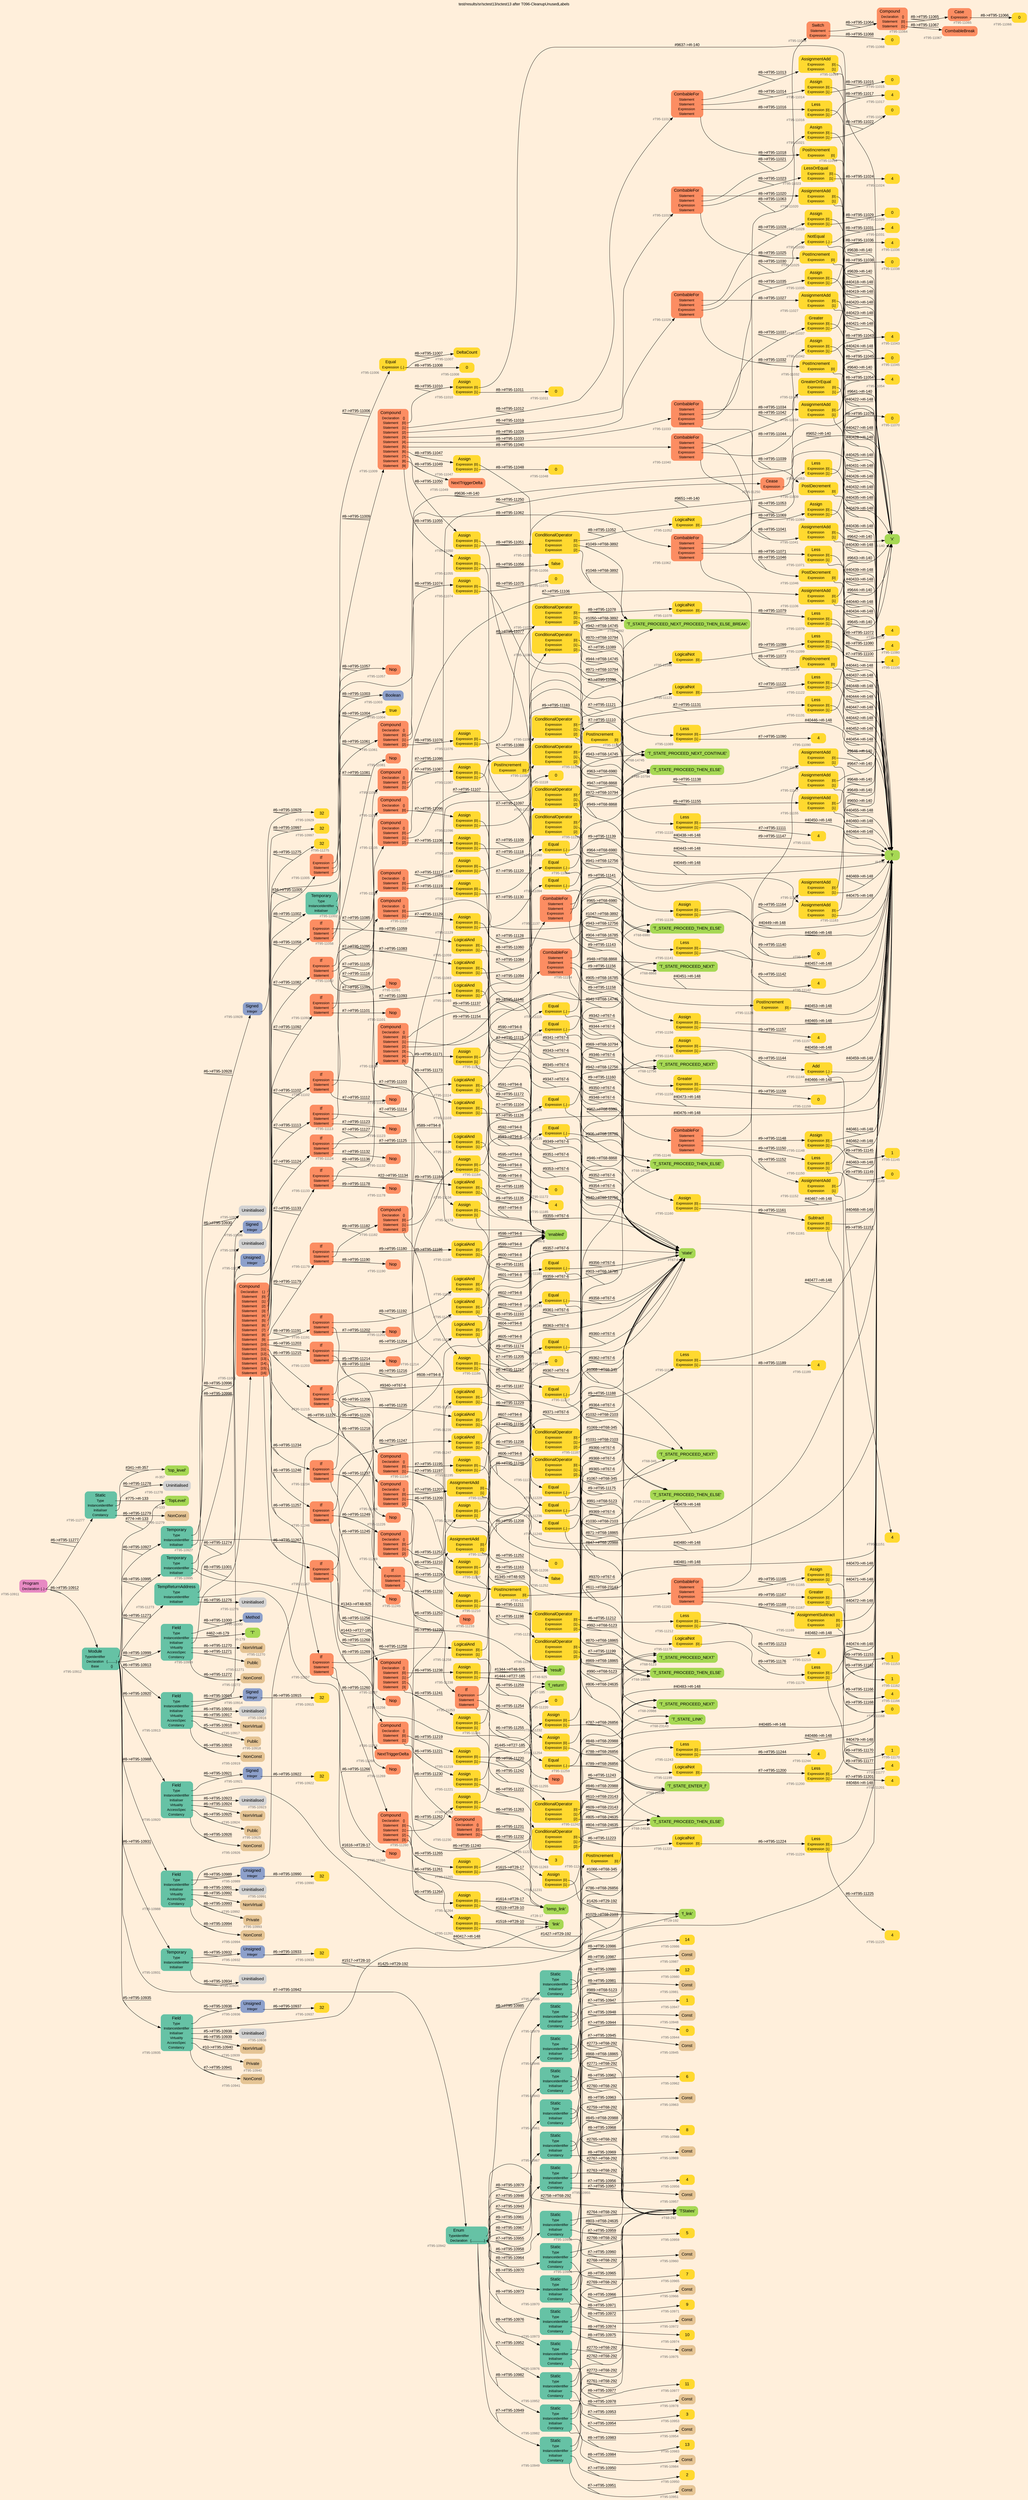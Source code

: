 digraph "test/results/sr/sctest13/sctest13 after T096-CleanupUnusedLabels" {
label = "test/results/sr/sctest13/sctest13 after T096-CleanupUnusedLabels"
labelloc = t
graph [
    rankdir = "LR"
    ranksep = 0.3
    bgcolor = antiquewhite1
    color = black
    fontcolor = black
    fontname = "Arial"
];
node [
    fontname = "Arial"
];
edge [
    fontname = "Arial"
];

// -------------------- node figure --------------------
// -------- block #T95-10911 ----------
"#T95-10911" [
    fillcolor = "/set28/4"
    xlabel = "#T95-10911"
    fontsize = "12"
    fontcolor = grey40
    shape = "plaintext"
    label = <<TABLE BORDER="0" CELLBORDER="0" CELLSPACING="0">
     <TR><TD><FONT COLOR="black" POINT-SIZE="15">Program</FONT></TD></TR>
     <TR><TD><FONT COLOR="black" POINT-SIZE="12">Declaration</FONT></TD><TD PORT="port0"><FONT COLOR="black" POINT-SIZE="12">{..}</FONT></TD></TR>
    </TABLE>>
    style = "rounded,filled"
];

// -------- block #T95-10912 ----------
"#T95-10912" [
    fillcolor = "/set28/1"
    xlabel = "#T95-10912"
    fontsize = "12"
    fontcolor = grey40
    shape = "plaintext"
    label = <<TABLE BORDER="0" CELLBORDER="0" CELLSPACING="0">
     <TR><TD><FONT COLOR="black" POINT-SIZE="15">Module</FONT></TD></TR>
     <TR><TD><FONT COLOR="black" POINT-SIZE="12">TypeIdentifier</FONT></TD><TD PORT="port0"></TD></TR>
     <TR><TD><FONT COLOR="black" POINT-SIZE="12">Declaration</FONT></TD><TD PORT="port1"><FONT COLOR="black" POINT-SIZE="12">{..........}</FONT></TD></TR>
     <TR><TD><FONT COLOR="black" POINT-SIZE="12">Base</FONT></TD><TD PORT="port2"><FONT COLOR="black" POINT-SIZE="12">{}</FONT></TD></TR>
    </TABLE>>
    style = "rounded,filled"
];

// -------- block #I-133 ----------
"#I-133" [
    fillcolor = "/set28/5"
    xlabel = "#I-133"
    fontsize = "12"
    fontcolor = grey40
    shape = "plaintext"
    label = <<TABLE BORDER="0" CELLBORDER="0" CELLSPACING="0">
     <TR><TD><FONT COLOR="black" POINT-SIZE="15">'TopLevel'</FONT></TD></TR>
    </TABLE>>
    style = "rounded,filled"
];

// -------- block #T95-10913 ----------
"#T95-10913" [
    fillcolor = "/set28/1"
    xlabel = "#T95-10913"
    fontsize = "12"
    fontcolor = grey40
    shape = "plaintext"
    label = <<TABLE BORDER="0" CELLBORDER="0" CELLSPACING="0">
     <TR><TD><FONT COLOR="black" POINT-SIZE="15">Field</FONT></TD></TR>
     <TR><TD><FONT COLOR="black" POINT-SIZE="12">Type</FONT></TD><TD PORT="port0"></TD></TR>
     <TR><TD><FONT COLOR="black" POINT-SIZE="12">InstanceIdentifier</FONT></TD><TD PORT="port1"></TD></TR>
     <TR><TD><FONT COLOR="black" POINT-SIZE="12">Initialiser</FONT></TD><TD PORT="port2"></TD></TR>
     <TR><TD><FONT COLOR="black" POINT-SIZE="12">Virtuality</FONT></TD><TD PORT="port3"></TD></TR>
     <TR><TD><FONT COLOR="black" POINT-SIZE="12">AccessSpec</FONT></TD><TD PORT="port4"></TD></TR>
     <TR><TD><FONT COLOR="black" POINT-SIZE="12">Constancy</FONT></TD><TD PORT="port5"></TD></TR>
    </TABLE>>
    style = "rounded,filled"
];

// -------- block #T95-10914 ----------
"#T95-10914" [
    fillcolor = "/set28/3"
    xlabel = "#T95-10914"
    fontsize = "12"
    fontcolor = grey40
    shape = "plaintext"
    label = <<TABLE BORDER="0" CELLBORDER="0" CELLSPACING="0">
     <TR><TD><FONT COLOR="black" POINT-SIZE="15">Signed</FONT></TD></TR>
     <TR><TD><FONT COLOR="black" POINT-SIZE="12">Integer</FONT></TD><TD PORT="port0"></TD></TR>
    </TABLE>>
    style = "rounded,filled"
];

// -------- block #T95-10915 ----------
"#T95-10915" [
    fillcolor = "/set28/6"
    xlabel = "#T95-10915"
    fontsize = "12"
    fontcolor = grey40
    shape = "plaintext"
    label = <<TABLE BORDER="0" CELLBORDER="0" CELLSPACING="0">
     <TR><TD><FONT COLOR="black" POINT-SIZE="15">32</FONT></TD></TR>
    </TABLE>>
    style = "rounded,filled"
];

// -------- block #I-140 ----------
"#I-140" [
    fillcolor = "/set28/5"
    xlabel = "#I-140"
    fontsize = "12"
    fontcolor = grey40
    shape = "plaintext"
    label = <<TABLE BORDER="0" CELLBORDER="0" CELLSPACING="0">
     <TR><TD><FONT COLOR="black" POINT-SIZE="15">'x'</FONT></TD></TR>
    </TABLE>>
    style = "rounded,filled"
];

// -------- block #T95-10916 ----------
"#T95-10916" [
    xlabel = "#T95-10916"
    fontsize = "12"
    fontcolor = grey40
    shape = "plaintext"
    label = <<TABLE BORDER="0" CELLBORDER="0" CELLSPACING="0">
     <TR><TD><FONT COLOR="black" POINT-SIZE="15">Uninitialised</FONT></TD></TR>
    </TABLE>>
    style = "rounded,filled"
];

// -------- block #T95-10917 ----------
"#T95-10917" [
    fillcolor = "/set28/7"
    xlabel = "#T95-10917"
    fontsize = "12"
    fontcolor = grey40
    shape = "plaintext"
    label = <<TABLE BORDER="0" CELLBORDER="0" CELLSPACING="0">
     <TR><TD><FONT COLOR="black" POINT-SIZE="15">NonVirtual</FONT></TD></TR>
    </TABLE>>
    style = "rounded,filled"
];

// -------- block #T95-10918 ----------
"#T95-10918" [
    fillcolor = "/set28/7"
    xlabel = "#T95-10918"
    fontsize = "12"
    fontcolor = grey40
    shape = "plaintext"
    label = <<TABLE BORDER="0" CELLBORDER="0" CELLSPACING="0">
     <TR><TD><FONT COLOR="black" POINT-SIZE="15">Public</FONT></TD></TR>
    </TABLE>>
    style = "rounded,filled"
];

// -------- block #T95-10919 ----------
"#T95-10919" [
    fillcolor = "/set28/7"
    xlabel = "#T95-10919"
    fontsize = "12"
    fontcolor = grey40
    shape = "plaintext"
    label = <<TABLE BORDER="0" CELLBORDER="0" CELLSPACING="0">
     <TR><TD><FONT COLOR="black" POINT-SIZE="15">NonConst</FONT></TD></TR>
    </TABLE>>
    style = "rounded,filled"
];

// -------- block #T95-10920 ----------
"#T95-10920" [
    fillcolor = "/set28/1"
    xlabel = "#T95-10920"
    fontsize = "12"
    fontcolor = grey40
    shape = "plaintext"
    label = <<TABLE BORDER="0" CELLBORDER="0" CELLSPACING="0">
     <TR><TD><FONT COLOR="black" POINT-SIZE="15">Field</FONT></TD></TR>
     <TR><TD><FONT COLOR="black" POINT-SIZE="12">Type</FONT></TD><TD PORT="port0"></TD></TR>
     <TR><TD><FONT COLOR="black" POINT-SIZE="12">InstanceIdentifier</FONT></TD><TD PORT="port1"></TD></TR>
     <TR><TD><FONT COLOR="black" POINT-SIZE="12">Initialiser</FONT></TD><TD PORT="port2"></TD></TR>
     <TR><TD><FONT COLOR="black" POINT-SIZE="12">Virtuality</FONT></TD><TD PORT="port3"></TD></TR>
     <TR><TD><FONT COLOR="black" POINT-SIZE="12">AccessSpec</FONT></TD><TD PORT="port4"></TD></TR>
     <TR><TD><FONT COLOR="black" POINT-SIZE="12">Constancy</FONT></TD><TD PORT="port5"></TD></TR>
    </TABLE>>
    style = "rounded,filled"
];

// -------- block #T95-10921 ----------
"#T95-10921" [
    fillcolor = "/set28/3"
    xlabel = "#T95-10921"
    fontsize = "12"
    fontcolor = grey40
    shape = "plaintext"
    label = <<TABLE BORDER="0" CELLBORDER="0" CELLSPACING="0">
     <TR><TD><FONT COLOR="black" POINT-SIZE="15">Signed</FONT></TD></TR>
     <TR><TD><FONT COLOR="black" POINT-SIZE="12">Integer</FONT></TD><TD PORT="port0"></TD></TR>
    </TABLE>>
    style = "rounded,filled"
];

// -------- block #T95-10922 ----------
"#T95-10922" [
    fillcolor = "/set28/6"
    xlabel = "#T95-10922"
    fontsize = "12"
    fontcolor = grey40
    shape = "plaintext"
    label = <<TABLE BORDER="0" CELLBORDER="0" CELLSPACING="0">
     <TR><TD><FONT COLOR="black" POINT-SIZE="15">32</FONT></TD></TR>
    </TABLE>>
    style = "rounded,filled"
];

// -------- block #I-148 ----------
"#I-148" [
    fillcolor = "/set28/5"
    xlabel = "#I-148"
    fontsize = "12"
    fontcolor = grey40
    shape = "plaintext"
    label = <<TABLE BORDER="0" CELLBORDER="0" CELLSPACING="0">
     <TR><TD><FONT COLOR="black" POINT-SIZE="15">'i'</FONT></TD></TR>
    </TABLE>>
    style = "rounded,filled"
];

// -------- block #T95-10923 ----------
"#T95-10923" [
    xlabel = "#T95-10923"
    fontsize = "12"
    fontcolor = grey40
    shape = "plaintext"
    label = <<TABLE BORDER="0" CELLBORDER="0" CELLSPACING="0">
     <TR><TD><FONT COLOR="black" POINT-SIZE="15">Uninitialised</FONT></TD></TR>
    </TABLE>>
    style = "rounded,filled"
];

// -------- block #T95-10924 ----------
"#T95-10924" [
    fillcolor = "/set28/7"
    xlabel = "#T95-10924"
    fontsize = "12"
    fontcolor = grey40
    shape = "plaintext"
    label = <<TABLE BORDER="0" CELLBORDER="0" CELLSPACING="0">
     <TR><TD><FONT COLOR="black" POINT-SIZE="15">NonVirtual</FONT></TD></TR>
    </TABLE>>
    style = "rounded,filled"
];

// -------- block #T95-10925 ----------
"#T95-10925" [
    fillcolor = "/set28/7"
    xlabel = "#T95-10925"
    fontsize = "12"
    fontcolor = grey40
    shape = "plaintext"
    label = <<TABLE BORDER="0" CELLBORDER="0" CELLSPACING="0">
     <TR><TD><FONT COLOR="black" POINT-SIZE="15">Public</FONT></TD></TR>
    </TABLE>>
    style = "rounded,filled"
];

// -------- block #T95-10926 ----------
"#T95-10926" [
    fillcolor = "/set28/7"
    xlabel = "#T95-10926"
    fontsize = "12"
    fontcolor = grey40
    shape = "plaintext"
    label = <<TABLE BORDER="0" CELLBORDER="0" CELLSPACING="0">
     <TR><TD><FONT COLOR="black" POINT-SIZE="15">NonConst</FONT></TD></TR>
    </TABLE>>
    style = "rounded,filled"
];

// -------- block #T95-10927 ----------
"#T95-10927" [
    fillcolor = "/set28/1"
    xlabel = "#T95-10927"
    fontsize = "12"
    fontcolor = grey40
    shape = "plaintext"
    label = <<TABLE BORDER="0" CELLBORDER="0" CELLSPACING="0">
     <TR><TD><FONT COLOR="black" POINT-SIZE="15">Temporary</FONT></TD></TR>
     <TR><TD><FONT COLOR="black" POINT-SIZE="12">Type</FONT></TD><TD PORT="port0"></TD></TR>
     <TR><TD><FONT COLOR="black" POINT-SIZE="12">InstanceIdentifier</FONT></TD><TD PORT="port1"></TD></TR>
     <TR><TD><FONT COLOR="black" POINT-SIZE="12">Initialiser</FONT></TD><TD PORT="port2"></TD></TR>
    </TABLE>>
    style = "rounded,filled"
];

// -------- block #T95-10928 ----------
"#T95-10928" [
    fillcolor = "/set28/3"
    xlabel = "#T95-10928"
    fontsize = "12"
    fontcolor = grey40
    shape = "plaintext"
    label = <<TABLE BORDER="0" CELLBORDER="0" CELLSPACING="0">
     <TR><TD><FONT COLOR="black" POINT-SIZE="15">Signed</FONT></TD></TR>
     <TR><TD><FONT COLOR="black" POINT-SIZE="12">Integer</FONT></TD><TD PORT="port0"></TD></TR>
    </TABLE>>
    style = "rounded,filled"
];

// -------- block #T95-10929 ----------
"#T95-10929" [
    fillcolor = "/set28/6"
    xlabel = "#T95-10929"
    fontsize = "12"
    fontcolor = grey40
    shape = "plaintext"
    label = <<TABLE BORDER="0" CELLBORDER="0" CELLSPACING="0">
     <TR><TD><FONT COLOR="black" POINT-SIZE="15">32</FONT></TD></TR>
    </TABLE>>
    style = "rounded,filled"
];

// -------- block #T27-185 ----------
"#T27-185" [
    fillcolor = "/set28/5"
    xlabel = "#T27-185"
    fontsize = "12"
    fontcolor = grey40
    shape = "plaintext"
    label = <<TABLE BORDER="0" CELLBORDER="0" CELLSPACING="0">
     <TR><TD><FONT COLOR="black" POINT-SIZE="15">'f_return'</FONT></TD></TR>
    </TABLE>>
    style = "rounded,filled"
];

// -------- block #T95-10930 ----------
"#T95-10930" [
    xlabel = "#T95-10930"
    fontsize = "12"
    fontcolor = grey40
    shape = "plaintext"
    label = <<TABLE BORDER="0" CELLBORDER="0" CELLSPACING="0">
     <TR><TD><FONT COLOR="black" POINT-SIZE="15">Uninitialised</FONT></TD></TR>
    </TABLE>>
    style = "rounded,filled"
];

// -------- block #T95-10931 ----------
"#T95-10931" [
    fillcolor = "/set28/1"
    xlabel = "#T95-10931"
    fontsize = "12"
    fontcolor = grey40
    shape = "plaintext"
    label = <<TABLE BORDER="0" CELLBORDER="0" CELLSPACING="0">
     <TR><TD><FONT COLOR="black" POINT-SIZE="15">Temporary</FONT></TD></TR>
     <TR><TD><FONT COLOR="black" POINT-SIZE="12">Type</FONT></TD><TD PORT="port0"></TD></TR>
     <TR><TD><FONT COLOR="black" POINT-SIZE="12">InstanceIdentifier</FONT></TD><TD PORT="port1"></TD></TR>
     <TR><TD><FONT COLOR="black" POINT-SIZE="12">Initialiser</FONT></TD><TD PORT="port2"></TD></TR>
    </TABLE>>
    style = "rounded,filled"
];

// -------- block #T95-10932 ----------
"#T95-10932" [
    fillcolor = "/set28/3"
    xlabel = "#T95-10932"
    fontsize = "12"
    fontcolor = grey40
    shape = "plaintext"
    label = <<TABLE BORDER="0" CELLBORDER="0" CELLSPACING="0">
     <TR><TD><FONT COLOR="black" POINT-SIZE="15">Unsigned</FONT></TD></TR>
     <TR><TD><FONT COLOR="black" POINT-SIZE="12">Integer</FONT></TD><TD PORT="port0"></TD></TR>
    </TABLE>>
    style = "rounded,filled"
];

// -------- block #T95-10933 ----------
"#T95-10933" [
    fillcolor = "/set28/6"
    xlabel = "#T95-10933"
    fontsize = "12"
    fontcolor = grey40
    shape = "plaintext"
    label = <<TABLE BORDER="0" CELLBORDER="0" CELLSPACING="0">
     <TR><TD><FONT COLOR="black" POINT-SIZE="15">32</FONT></TD></TR>
    </TABLE>>
    style = "rounded,filled"
];

// -------- block #T29-192 ----------
"#T29-192" [
    fillcolor = "/set28/5"
    xlabel = "#T29-192"
    fontsize = "12"
    fontcolor = grey40
    shape = "plaintext"
    label = <<TABLE BORDER="0" CELLBORDER="0" CELLSPACING="0">
     <TR><TD><FONT COLOR="black" POINT-SIZE="15">'f_link'</FONT></TD></TR>
    </TABLE>>
    style = "rounded,filled"
];

// -------- block #T95-10934 ----------
"#T95-10934" [
    xlabel = "#T95-10934"
    fontsize = "12"
    fontcolor = grey40
    shape = "plaintext"
    label = <<TABLE BORDER="0" CELLBORDER="0" CELLSPACING="0">
     <TR><TD><FONT COLOR="black" POINT-SIZE="15">Uninitialised</FONT></TD></TR>
    </TABLE>>
    style = "rounded,filled"
];

// -------- block #T95-10935 ----------
"#T95-10935" [
    fillcolor = "/set28/1"
    xlabel = "#T95-10935"
    fontsize = "12"
    fontcolor = grey40
    shape = "plaintext"
    label = <<TABLE BORDER="0" CELLBORDER="0" CELLSPACING="0">
     <TR><TD><FONT COLOR="black" POINT-SIZE="15">Field</FONT></TD></TR>
     <TR><TD><FONT COLOR="black" POINT-SIZE="12">Type</FONT></TD><TD PORT="port0"></TD></TR>
     <TR><TD><FONT COLOR="black" POINT-SIZE="12">InstanceIdentifier</FONT></TD><TD PORT="port1"></TD></TR>
     <TR><TD><FONT COLOR="black" POINT-SIZE="12">Initialiser</FONT></TD><TD PORT="port2"></TD></TR>
     <TR><TD><FONT COLOR="black" POINT-SIZE="12">Virtuality</FONT></TD><TD PORT="port3"></TD></TR>
     <TR><TD><FONT COLOR="black" POINT-SIZE="12">AccessSpec</FONT></TD><TD PORT="port4"></TD></TR>
     <TR><TD><FONT COLOR="black" POINT-SIZE="12">Constancy</FONT></TD><TD PORT="port5"></TD></TR>
    </TABLE>>
    style = "rounded,filled"
];

// -------- block #T95-10936 ----------
"#T95-10936" [
    fillcolor = "/set28/3"
    xlabel = "#T95-10936"
    fontsize = "12"
    fontcolor = grey40
    shape = "plaintext"
    label = <<TABLE BORDER="0" CELLBORDER="0" CELLSPACING="0">
     <TR><TD><FONT COLOR="black" POINT-SIZE="15">Unsigned</FONT></TD></TR>
     <TR><TD><FONT COLOR="black" POINT-SIZE="12">Integer</FONT></TD><TD PORT="port0"></TD></TR>
    </TABLE>>
    style = "rounded,filled"
];

// -------- block #T95-10937 ----------
"#T95-10937" [
    fillcolor = "/set28/6"
    xlabel = "#T95-10937"
    fontsize = "12"
    fontcolor = grey40
    shape = "plaintext"
    label = <<TABLE BORDER="0" CELLBORDER="0" CELLSPACING="0">
     <TR><TD><FONT COLOR="black" POINT-SIZE="15">32</FONT></TD></TR>
    </TABLE>>
    style = "rounded,filled"
];

// -------- block #T28-10 ----------
"#T28-10" [
    fillcolor = "/set28/5"
    xlabel = "#T28-10"
    fontsize = "12"
    fontcolor = grey40
    shape = "plaintext"
    label = <<TABLE BORDER="0" CELLBORDER="0" CELLSPACING="0">
     <TR><TD><FONT COLOR="black" POINT-SIZE="15">'link'</FONT></TD></TR>
    </TABLE>>
    style = "rounded,filled"
];

// -------- block #T95-10938 ----------
"#T95-10938" [
    xlabel = "#T95-10938"
    fontsize = "12"
    fontcolor = grey40
    shape = "plaintext"
    label = <<TABLE BORDER="0" CELLBORDER="0" CELLSPACING="0">
     <TR><TD><FONT COLOR="black" POINT-SIZE="15">Uninitialised</FONT></TD></TR>
    </TABLE>>
    style = "rounded,filled"
];

// -------- block #T95-10939 ----------
"#T95-10939" [
    fillcolor = "/set28/7"
    xlabel = "#T95-10939"
    fontsize = "12"
    fontcolor = grey40
    shape = "plaintext"
    label = <<TABLE BORDER="0" CELLBORDER="0" CELLSPACING="0">
     <TR><TD><FONT COLOR="black" POINT-SIZE="15">NonVirtual</FONT></TD></TR>
    </TABLE>>
    style = "rounded,filled"
];

// -------- block #T95-10940 ----------
"#T95-10940" [
    fillcolor = "/set28/7"
    xlabel = "#T95-10940"
    fontsize = "12"
    fontcolor = grey40
    shape = "plaintext"
    label = <<TABLE BORDER="0" CELLBORDER="0" CELLSPACING="0">
     <TR><TD><FONT COLOR="black" POINT-SIZE="15">Private</FONT></TD></TR>
    </TABLE>>
    style = "rounded,filled"
];

// -------- block #T95-10941 ----------
"#T95-10941" [
    fillcolor = "/set28/7"
    xlabel = "#T95-10941"
    fontsize = "12"
    fontcolor = grey40
    shape = "plaintext"
    label = <<TABLE BORDER="0" CELLBORDER="0" CELLSPACING="0">
     <TR><TD><FONT COLOR="black" POINT-SIZE="15">NonConst</FONT></TD></TR>
    </TABLE>>
    style = "rounded,filled"
];

// -------- block #T95-10942 ----------
"#T95-10942" [
    fillcolor = "/set28/1"
    xlabel = "#T95-10942"
    fontsize = "12"
    fontcolor = grey40
    shape = "plaintext"
    label = <<TABLE BORDER="0" CELLBORDER="0" CELLSPACING="0">
     <TR><TD><FONT COLOR="black" POINT-SIZE="15">Enum</FONT></TD></TR>
     <TR><TD><FONT COLOR="black" POINT-SIZE="12">TypeIdentifier</FONT></TD><TD PORT="port0"></TD></TR>
     <TR><TD><FONT COLOR="black" POINT-SIZE="12">Declaration</FONT></TD><TD PORT="port1"><FONT COLOR="black" POINT-SIZE="12">{...............}</FONT></TD></TR>
    </TABLE>>
    style = "rounded,filled"
];

// -------- block #T68-292 ----------
"#T68-292" [
    fillcolor = "/set28/5"
    xlabel = "#T68-292"
    fontsize = "12"
    fontcolor = grey40
    shape = "plaintext"
    label = <<TABLE BORDER="0" CELLBORDER="0" CELLSPACING="0">
     <TR><TD><FONT COLOR="black" POINT-SIZE="15">'TStates'</FONT></TD></TR>
    </TABLE>>
    style = "rounded,filled"
];

// -------- block #T95-10943 ----------
"#T95-10943" [
    fillcolor = "/set28/1"
    xlabel = "#T95-10943"
    fontsize = "12"
    fontcolor = grey40
    shape = "plaintext"
    label = <<TABLE BORDER="0" CELLBORDER="0" CELLSPACING="0">
     <TR><TD><FONT COLOR="black" POINT-SIZE="15">Static</FONT></TD></TR>
     <TR><TD><FONT COLOR="black" POINT-SIZE="12">Type</FONT></TD><TD PORT="port0"></TD></TR>
     <TR><TD><FONT COLOR="black" POINT-SIZE="12">InstanceIdentifier</FONT></TD><TD PORT="port1"></TD></TR>
     <TR><TD><FONT COLOR="black" POINT-SIZE="12">Initialiser</FONT></TD><TD PORT="port2"></TD></TR>
     <TR><TD><FONT COLOR="black" POINT-SIZE="12">Constancy</FONT></TD><TD PORT="port3"></TD></TR>
    </TABLE>>
    style = "rounded,filled"
];

// -------- block #T68-345 ----------
"#T68-345" [
    fillcolor = "/set28/5"
    xlabel = "#T68-345"
    fontsize = "12"
    fontcolor = grey40
    shape = "plaintext"
    label = <<TABLE BORDER="0" CELLBORDER="0" CELLSPACING="0">
     <TR><TD><FONT COLOR="black" POINT-SIZE="15">'T_STATE_PROCEED_NEXT'</FONT></TD></TR>
    </TABLE>>
    style = "rounded,filled"
];

// -------- block #T95-10944 ----------
"#T95-10944" [
    fillcolor = "/set28/6"
    xlabel = "#T95-10944"
    fontsize = "12"
    fontcolor = grey40
    shape = "plaintext"
    label = <<TABLE BORDER="0" CELLBORDER="0" CELLSPACING="0">
     <TR><TD><FONT COLOR="black" POINT-SIZE="15">0</FONT></TD></TR>
    </TABLE>>
    style = "rounded,filled"
];

// -------- block #T95-10945 ----------
"#T95-10945" [
    fillcolor = "/set28/7"
    xlabel = "#T95-10945"
    fontsize = "12"
    fontcolor = grey40
    shape = "plaintext"
    label = <<TABLE BORDER="0" CELLBORDER="0" CELLSPACING="0">
     <TR><TD><FONT COLOR="black" POINT-SIZE="15">Const</FONT></TD></TR>
    </TABLE>>
    style = "rounded,filled"
];

// -------- block #T95-10946 ----------
"#T95-10946" [
    fillcolor = "/set28/1"
    xlabel = "#T95-10946"
    fontsize = "12"
    fontcolor = grey40
    shape = "plaintext"
    label = <<TABLE BORDER="0" CELLBORDER="0" CELLSPACING="0">
     <TR><TD><FONT COLOR="black" POINT-SIZE="15">Static</FONT></TD></TR>
     <TR><TD><FONT COLOR="black" POINT-SIZE="12">Type</FONT></TD><TD PORT="port0"></TD></TR>
     <TR><TD><FONT COLOR="black" POINT-SIZE="12">InstanceIdentifier</FONT></TD><TD PORT="port1"></TD></TR>
     <TR><TD><FONT COLOR="black" POINT-SIZE="12">Initialiser</FONT></TD><TD PORT="port2"></TD></TR>
     <TR><TD><FONT COLOR="black" POINT-SIZE="12">Constancy</FONT></TD><TD PORT="port3"></TD></TR>
    </TABLE>>
    style = "rounded,filled"
];

// -------- block #T68-2103 ----------
"#T68-2103" [
    fillcolor = "/set28/5"
    xlabel = "#T68-2103"
    fontsize = "12"
    fontcolor = grey40
    shape = "plaintext"
    label = <<TABLE BORDER="0" CELLBORDER="0" CELLSPACING="0">
     <TR><TD><FONT COLOR="black" POINT-SIZE="15">'T_STATE_PROCEED_THEN_ELSE'</FONT></TD></TR>
    </TABLE>>
    style = "rounded,filled"
];

// -------- block #T95-10947 ----------
"#T95-10947" [
    fillcolor = "/set28/6"
    xlabel = "#T95-10947"
    fontsize = "12"
    fontcolor = grey40
    shape = "plaintext"
    label = <<TABLE BORDER="0" CELLBORDER="0" CELLSPACING="0">
     <TR><TD><FONT COLOR="black" POINT-SIZE="15">1</FONT></TD></TR>
    </TABLE>>
    style = "rounded,filled"
];

// -------- block #T95-10948 ----------
"#T95-10948" [
    fillcolor = "/set28/7"
    xlabel = "#T95-10948"
    fontsize = "12"
    fontcolor = grey40
    shape = "plaintext"
    label = <<TABLE BORDER="0" CELLBORDER="0" CELLSPACING="0">
     <TR><TD><FONT COLOR="black" POINT-SIZE="15">Const</FONT></TD></TR>
    </TABLE>>
    style = "rounded,filled"
];

// -------- block #T95-10949 ----------
"#T95-10949" [
    fillcolor = "/set28/1"
    xlabel = "#T95-10949"
    fontsize = "12"
    fontcolor = grey40
    shape = "plaintext"
    label = <<TABLE BORDER="0" CELLBORDER="0" CELLSPACING="0">
     <TR><TD><FONT COLOR="black" POINT-SIZE="15">Static</FONT></TD></TR>
     <TR><TD><FONT COLOR="black" POINT-SIZE="12">Type</FONT></TD><TD PORT="port0"></TD></TR>
     <TR><TD><FONT COLOR="black" POINT-SIZE="12">InstanceIdentifier</FONT></TD><TD PORT="port1"></TD></TR>
     <TR><TD><FONT COLOR="black" POINT-SIZE="12">Initialiser</FONT></TD><TD PORT="port2"></TD></TR>
     <TR><TD><FONT COLOR="black" POINT-SIZE="12">Constancy</FONT></TD><TD PORT="port3"></TD></TR>
    </TABLE>>
    style = "rounded,filled"
];

// -------- block #T68-3892 ----------
"#T68-3892" [
    fillcolor = "/set28/5"
    xlabel = "#T68-3892"
    fontsize = "12"
    fontcolor = grey40
    shape = "plaintext"
    label = <<TABLE BORDER="0" CELLBORDER="0" CELLSPACING="0">
     <TR><TD><FONT COLOR="black" POINT-SIZE="15">'T_STATE_PROCEED_NEXT_PROCEED_THEN_ELSE_BREAK'</FONT></TD></TR>
    </TABLE>>
    style = "rounded,filled"
];

// -------- block #T95-10950 ----------
"#T95-10950" [
    fillcolor = "/set28/6"
    xlabel = "#T95-10950"
    fontsize = "12"
    fontcolor = grey40
    shape = "plaintext"
    label = <<TABLE BORDER="0" CELLBORDER="0" CELLSPACING="0">
     <TR><TD><FONT COLOR="black" POINT-SIZE="15">2</FONT></TD></TR>
    </TABLE>>
    style = "rounded,filled"
];

// -------- block #T95-10951 ----------
"#T95-10951" [
    fillcolor = "/set28/7"
    xlabel = "#T95-10951"
    fontsize = "12"
    fontcolor = grey40
    shape = "plaintext"
    label = <<TABLE BORDER="0" CELLBORDER="0" CELLSPACING="0">
     <TR><TD><FONT COLOR="black" POINT-SIZE="15">Const</FONT></TD></TR>
    </TABLE>>
    style = "rounded,filled"
];

// -------- block #T95-10952 ----------
"#T95-10952" [
    fillcolor = "/set28/1"
    xlabel = "#T95-10952"
    fontsize = "12"
    fontcolor = grey40
    shape = "plaintext"
    label = <<TABLE BORDER="0" CELLBORDER="0" CELLSPACING="0">
     <TR><TD><FONT COLOR="black" POINT-SIZE="15">Static</FONT></TD></TR>
     <TR><TD><FONT COLOR="black" POINT-SIZE="12">Type</FONT></TD><TD PORT="port0"></TD></TR>
     <TR><TD><FONT COLOR="black" POINT-SIZE="12">InstanceIdentifier</FONT></TD><TD PORT="port1"></TD></TR>
     <TR><TD><FONT COLOR="black" POINT-SIZE="12">Initialiser</FONT></TD><TD PORT="port2"></TD></TR>
     <TR><TD><FONT COLOR="black" POINT-SIZE="12">Constancy</FONT></TD><TD PORT="port3"></TD></TR>
    </TABLE>>
    style = "rounded,filled"
];

// -------- block #T68-5123 ----------
"#T68-5123" [
    fillcolor = "/set28/5"
    xlabel = "#T68-5123"
    fontsize = "12"
    fontcolor = grey40
    shape = "plaintext"
    label = <<TABLE BORDER="0" CELLBORDER="0" CELLSPACING="0">
     <TR><TD><FONT COLOR="black" POINT-SIZE="15">'T_STATE_PROCEED_NEXT'</FONT></TD></TR>
    </TABLE>>
    style = "rounded,filled"
];

// -------- block #T95-10953 ----------
"#T95-10953" [
    fillcolor = "/set28/6"
    xlabel = "#T95-10953"
    fontsize = "12"
    fontcolor = grey40
    shape = "plaintext"
    label = <<TABLE BORDER="0" CELLBORDER="0" CELLSPACING="0">
     <TR><TD><FONT COLOR="black" POINT-SIZE="15">3</FONT></TD></TR>
    </TABLE>>
    style = "rounded,filled"
];

// -------- block #T95-10954 ----------
"#T95-10954" [
    fillcolor = "/set28/7"
    xlabel = "#T95-10954"
    fontsize = "12"
    fontcolor = grey40
    shape = "plaintext"
    label = <<TABLE BORDER="0" CELLBORDER="0" CELLSPACING="0">
     <TR><TD><FONT COLOR="black" POINT-SIZE="15">Const</FONT></TD></TR>
    </TABLE>>
    style = "rounded,filled"
];

// -------- block #T95-10955 ----------
"#T95-10955" [
    fillcolor = "/set28/1"
    xlabel = "#T95-10955"
    fontsize = "12"
    fontcolor = grey40
    shape = "plaintext"
    label = <<TABLE BORDER="0" CELLBORDER="0" CELLSPACING="0">
     <TR><TD><FONT COLOR="black" POINT-SIZE="15">Static</FONT></TD></TR>
     <TR><TD><FONT COLOR="black" POINT-SIZE="12">Type</FONT></TD><TD PORT="port0"></TD></TR>
     <TR><TD><FONT COLOR="black" POINT-SIZE="12">InstanceIdentifier</FONT></TD><TD PORT="port1"></TD></TR>
     <TR><TD><FONT COLOR="black" POINT-SIZE="12">Initialiser</FONT></TD><TD PORT="port2"></TD></TR>
     <TR><TD><FONT COLOR="black" POINT-SIZE="12">Constancy</FONT></TD><TD PORT="port3"></TD></TR>
    </TABLE>>
    style = "rounded,filled"
];

// -------- block #T68-6980 ----------
"#T68-6980" [
    fillcolor = "/set28/5"
    xlabel = "#T68-6980"
    fontsize = "12"
    fontcolor = grey40
    shape = "plaintext"
    label = <<TABLE BORDER="0" CELLBORDER="0" CELLSPACING="0">
     <TR><TD><FONT COLOR="black" POINT-SIZE="15">'T_STATE_PROCEED_THEN_ELSE'</FONT></TD></TR>
    </TABLE>>
    style = "rounded,filled"
];

// -------- block #T95-10956 ----------
"#T95-10956" [
    fillcolor = "/set28/6"
    xlabel = "#T95-10956"
    fontsize = "12"
    fontcolor = grey40
    shape = "plaintext"
    label = <<TABLE BORDER="0" CELLBORDER="0" CELLSPACING="0">
     <TR><TD><FONT COLOR="black" POINT-SIZE="15">4</FONT></TD></TR>
    </TABLE>>
    style = "rounded,filled"
];

// -------- block #T95-10957 ----------
"#T95-10957" [
    fillcolor = "/set28/7"
    xlabel = "#T95-10957"
    fontsize = "12"
    fontcolor = grey40
    shape = "plaintext"
    label = <<TABLE BORDER="0" CELLBORDER="0" CELLSPACING="0">
     <TR><TD><FONT COLOR="black" POINT-SIZE="15">Const</FONT></TD></TR>
    </TABLE>>
    style = "rounded,filled"
];

// -------- block #T95-10958 ----------
"#T95-10958" [
    fillcolor = "/set28/1"
    xlabel = "#T95-10958"
    fontsize = "12"
    fontcolor = grey40
    shape = "plaintext"
    label = <<TABLE BORDER="0" CELLBORDER="0" CELLSPACING="0">
     <TR><TD><FONT COLOR="black" POINT-SIZE="15">Static</FONT></TD></TR>
     <TR><TD><FONT COLOR="black" POINT-SIZE="12">Type</FONT></TD><TD PORT="port0"></TD></TR>
     <TR><TD><FONT COLOR="black" POINT-SIZE="12">InstanceIdentifier</FONT></TD><TD PORT="port1"></TD></TR>
     <TR><TD><FONT COLOR="black" POINT-SIZE="12">Initialiser</FONT></TD><TD PORT="port2"></TD></TR>
     <TR><TD><FONT COLOR="black" POINT-SIZE="12">Constancy</FONT></TD><TD PORT="port3"></TD></TR>
    </TABLE>>
    style = "rounded,filled"
];

// -------- block #T68-8868 ----------
"#T68-8868" [
    fillcolor = "/set28/5"
    xlabel = "#T68-8868"
    fontsize = "12"
    fontcolor = grey40
    shape = "plaintext"
    label = <<TABLE BORDER="0" CELLBORDER="0" CELLSPACING="0">
     <TR><TD><FONT COLOR="black" POINT-SIZE="15">'T_STATE_PROCEED_NEXT'</FONT></TD></TR>
    </TABLE>>
    style = "rounded,filled"
];

// -------- block #T95-10959 ----------
"#T95-10959" [
    fillcolor = "/set28/6"
    xlabel = "#T95-10959"
    fontsize = "12"
    fontcolor = grey40
    shape = "plaintext"
    label = <<TABLE BORDER="0" CELLBORDER="0" CELLSPACING="0">
     <TR><TD><FONT COLOR="black" POINT-SIZE="15">5</FONT></TD></TR>
    </TABLE>>
    style = "rounded,filled"
];

// -------- block #T95-10960 ----------
"#T95-10960" [
    fillcolor = "/set28/7"
    xlabel = "#T95-10960"
    fontsize = "12"
    fontcolor = grey40
    shape = "plaintext"
    label = <<TABLE BORDER="0" CELLBORDER="0" CELLSPACING="0">
     <TR><TD><FONT COLOR="black" POINT-SIZE="15">Const</FONT></TD></TR>
    </TABLE>>
    style = "rounded,filled"
];

// -------- block #T95-10961 ----------
"#T95-10961" [
    fillcolor = "/set28/1"
    xlabel = "#T95-10961"
    fontsize = "12"
    fontcolor = grey40
    shape = "plaintext"
    label = <<TABLE BORDER="0" CELLBORDER="0" CELLSPACING="0">
     <TR><TD><FONT COLOR="black" POINT-SIZE="15">Static</FONT></TD></TR>
     <TR><TD><FONT COLOR="black" POINT-SIZE="12">Type</FONT></TD><TD PORT="port0"></TD></TR>
     <TR><TD><FONT COLOR="black" POINT-SIZE="12">InstanceIdentifier</FONT></TD><TD PORT="port1"></TD></TR>
     <TR><TD><FONT COLOR="black" POINT-SIZE="12">Initialiser</FONT></TD><TD PORT="port2"></TD></TR>
     <TR><TD><FONT COLOR="black" POINT-SIZE="12">Constancy</FONT></TD><TD PORT="port3"></TD></TR>
    </TABLE>>
    style = "rounded,filled"
];

// -------- block #T68-10794 ----------
"#T68-10794" [
    fillcolor = "/set28/5"
    xlabel = "#T68-10794"
    fontsize = "12"
    fontcolor = grey40
    shape = "plaintext"
    label = <<TABLE BORDER="0" CELLBORDER="0" CELLSPACING="0">
     <TR><TD><FONT COLOR="black" POINT-SIZE="15">'T_STATE_PROCEED_THEN_ELSE'</FONT></TD></TR>
    </TABLE>>
    style = "rounded,filled"
];

// -------- block #T95-10962 ----------
"#T95-10962" [
    fillcolor = "/set28/6"
    xlabel = "#T95-10962"
    fontsize = "12"
    fontcolor = grey40
    shape = "plaintext"
    label = <<TABLE BORDER="0" CELLBORDER="0" CELLSPACING="0">
     <TR><TD><FONT COLOR="black" POINT-SIZE="15">6</FONT></TD></TR>
    </TABLE>>
    style = "rounded,filled"
];

// -------- block #T95-10963 ----------
"#T95-10963" [
    fillcolor = "/set28/7"
    xlabel = "#T95-10963"
    fontsize = "12"
    fontcolor = grey40
    shape = "plaintext"
    label = <<TABLE BORDER="0" CELLBORDER="0" CELLSPACING="0">
     <TR><TD><FONT COLOR="black" POINT-SIZE="15">Const</FONT></TD></TR>
    </TABLE>>
    style = "rounded,filled"
];

// -------- block #T95-10964 ----------
"#T95-10964" [
    fillcolor = "/set28/1"
    xlabel = "#T95-10964"
    fontsize = "12"
    fontcolor = grey40
    shape = "plaintext"
    label = <<TABLE BORDER="0" CELLBORDER="0" CELLSPACING="0">
     <TR><TD><FONT COLOR="black" POINT-SIZE="15">Static</FONT></TD></TR>
     <TR><TD><FONT COLOR="black" POINT-SIZE="12">Type</FONT></TD><TD PORT="port0"></TD></TR>
     <TR><TD><FONT COLOR="black" POINT-SIZE="12">InstanceIdentifier</FONT></TD><TD PORT="port1"></TD></TR>
     <TR><TD><FONT COLOR="black" POINT-SIZE="12">Initialiser</FONT></TD><TD PORT="port2"></TD></TR>
     <TR><TD><FONT COLOR="black" POINT-SIZE="12">Constancy</FONT></TD><TD PORT="port3"></TD></TR>
    </TABLE>>
    style = "rounded,filled"
];

// -------- block #T68-12756 ----------
"#T68-12756" [
    fillcolor = "/set28/5"
    xlabel = "#T68-12756"
    fontsize = "12"
    fontcolor = grey40
    shape = "plaintext"
    label = <<TABLE BORDER="0" CELLBORDER="0" CELLSPACING="0">
     <TR><TD><FONT COLOR="black" POINT-SIZE="15">'T_STATE_PROCEED_NEXT'</FONT></TD></TR>
    </TABLE>>
    style = "rounded,filled"
];

// -------- block #T95-10965 ----------
"#T95-10965" [
    fillcolor = "/set28/6"
    xlabel = "#T95-10965"
    fontsize = "12"
    fontcolor = grey40
    shape = "plaintext"
    label = <<TABLE BORDER="0" CELLBORDER="0" CELLSPACING="0">
     <TR><TD><FONT COLOR="black" POINT-SIZE="15">7</FONT></TD></TR>
    </TABLE>>
    style = "rounded,filled"
];

// -------- block #T95-10966 ----------
"#T95-10966" [
    fillcolor = "/set28/7"
    xlabel = "#T95-10966"
    fontsize = "12"
    fontcolor = grey40
    shape = "plaintext"
    label = <<TABLE BORDER="0" CELLBORDER="0" CELLSPACING="0">
     <TR><TD><FONT COLOR="black" POINT-SIZE="15">Const</FONT></TD></TR>
    </TABLE>>
    style = "rounded,filled"
];

// -------- block #T95-10967 ----------
"#T95-10967" [
    fillcolor = "/set28/1"
    xlabel = "#T95-10967"
    fontsize = "12"
    fontcolor = grey40
    shape = "plaintext"
    label = <<TABLE BORDER="0" CELLBORDER="0" CELLSPACING="0">
     <TR><TD><FONT COLOR="black" POINT-SIZE="15">Static</FONT></TD></TR>
     <TR><TD><FONT COLOR="black" POINT-SIZE="12">Type</FONT></TD><TD PORT="port0"></TD></TR>
     <TR><TD><FONT COLOR="black" POINT-SIZE="12">InstanceIdentifier</FONT></TD><TD PORT="port1"></TD></TR>
     <TR><TD><FONT COLOR="black" POINT-SIZE="12">Initialiser</FONT></TD><TD PORT="port2"></TD></TR>
     <TR><TD><FONT COLOR="black" POINT-SIZE="12">Constancy</FONT></TD><TD PORT="port3"></TD></TR>
    </TABLE>>
    style = "rounded,filled"
];

// -------- block #T68-14745 ----------
"#T68-14745" [
    fillcolor = "/set28/5"
    xlabel = "#T68-14745"
    fontsize = "12"
    fontcolor = grey40
    shape = "plaintext"
    label = <<TABLE BORDER="0" CELLBORDER="0" CELLSPACING="0">
     <TR><TD><FONT COLOR="black" POINT-SIZE="15">'T_STATE_PROCEED_NEXT_CONTINUE'</FONT></TD></TR>
    </TABLE>>
    style = "rounded,filled"
];

// -------- block #T95-10968 ----------
"#T95-10968" [
    fillcolor = "/set28/6"
    xlabel = "#T95-10968"
    fontsize = "12"
    fontcolor = grey40
    shape = "plaintext"
    label = <<TABLE BORDER="0" CELLBORDER="0" CELLSPACING="0">
     <TR><TD><FONT COLOR="black" POINT-SIZE="15">8</FONT></TD></TR>
    </TABLE>>
    style = "rounded,filled"
];

// -------- block #T95-10969 ----------
"#T95-10969" [
    fillcolor = "/set28/7"
    xlabel = "#T95-10969"
    fontsize = "12"
    fontcolor = grey40
    shape = "plaintext"
    label = <<TABLE BORDER="0" CELLBORDER="0" CELLSPACING="0">
     <TR><TD><FONT COLOR="black" POINT-SIZE="15">Const</FONT></TD></TR>
    </TABLE>>
    style = "rounded,filled"
];

// -------- block #T95-10970 ----------
"#T95-10970" [
    fillcolor = "/set28/1"
    xlabel = "#T95-10970"
    fontsize = "12"
    fontcolor = grey40
    shape = "plaintext"
    label = <<TABLE BORDER="0" CELLBORDER="0" CELLSPACING="0">
     <TR><TD><FONT COLOR="black" POINT-SIZE="15">Static</FONT></TD></TR>
     <TR><TD><FONT COLOR="black" POINT-SIZE="12">Type</FONT></TD><TD PORT="port0"></TD></TR>
     <TR><TD><FONT COLOR="black" POINT-SIZE="12">InstanceIdentifier</FONT></TD><TD PORT="port1"></TD></TR>
     <TR><TD><FONT COLOR="black" POINT-SIZE="12">Initialiser</FONT></TD><TD PORT="port2"></TD></TR>
     <TR><TD><FONT COLOR="black" POINT-SIZE="12">Constancy</FONT></TD><TD PORT="port3"></TD></TR>
    </TABLE>>
    style = "rounded,filled"
];

// -------- block #T68-16785 ----------
"#T68-16785" [
    fillcolor = "/set28/5"
    xlabel = "#T68-16785"
    fontsize = "12"
    fontcolor = grey40
    shape = "plaintext"
    label = <<TABLE BORDER="0" CELLBORDER="0" CELLSPACING="0">
     <TR><TD><FONT COLOR="black" POINT-SIZE="15">'T_STATE_PROCEED_THEN_ELSE'</FONT></TD></TR>
    </TABLE>>
    style = "rounded,filled"
];

// -------- block #T95-10971 ----------
"#T95-10971" [
    fillcolor = "/set28/6"
    xlabel = "#T95-10971"
    fontsize = "12"
    fontcolor = grey40
    shape = "plaintext"
    label = <<TABLE BORDER="0" CELLBORDER="0" CELLSPACING="0">
     <TR><TD><FONT COLOR="black" POINT-SIZE="15">9</FONT></TD></TR>
    </TABLE>>
    style = "rounded,filled"
];

// -------- block #T95-10972 ----------
"#T95-10972" [
    fillcolor = "/set28/7"
    xlabel = "#T95-10972"
    fontsize = "12"
    fontcolor = grey40
    shape = "plaintext"
    label = <<TABLE BORDER="0" CELLBORDER="0" CELLSPACING="0">
     <TR><TD><FONT COLOR="black" POINT-SIZE="15">Const</FONT></TD></TR>
    </TABLE>>
    style = "rounded,filled"
];

// -------- block #T95-10973 ----------
"#T95-10973" [
    fillcolor = "/set28/1"
    xlabel = "#T95-10973"
    fontsize = "12"
    fontcolor = grey40
    shape = "plaintext"
    label = <<TABLE BORDER="0" CELLBORDER="0" CELLSPACING="0">
     <TR><TD><FONT COLOR="black" POINT-SIZE="15">Static</FONT></TD></TR>
     <TR><TD><FONT COLOR="black" POINT-SIZE="12">Type</FONT></TD><TD PORT="port0"></TD></TR>
     <TR><TD><FONT COLOR="black" POINT-SIZE="12">InstanceIdentifier</FONT></TD><TD PORT="port1"></TD></TR>
     <TR><TD><FONT COLOR="black" POINT-SIZE="12">Initialiser</FONT></TD><TD PORT="port2"></TD></TR>
     <TR><TD><FONT COLOR="black" POINT-SIZE="12">Constancy</FONT></TD><TD PORT="port3"></TD></TR>
    </TABLE>>
    style = "rounded,filled"
];

// -------- block #T68-18865 ----------
"#T68-18865" [
    fillcolor = "/set28/5"
    xlabel = "#T68-18865"
    fontsize = "12"
    fontcolor = grey40
    shape = "plaintext"
    label = <<TABLE BORDER="0" CELLBORDER="0" CELLSPACING="0">
     <TR><TD><FONT COLOR="black" POINT-SIZE="15">'T_STATE_PROCEED_THEN_ELSE'</FONT></TD></TR>
    </TABLE>>
    style = "rounded,filled"
];

// -------- block #T95-10974 ----------
"#T95-10974" [
    fillcolor = "/set28/6"
    xlabel = "#T95-10974"
    fontsize = "12"
    fontcolor = grey40
    shape = "plaintext"
    label = <<TABLE BORDER="0" CELLBORDER="0" CELLSPACING="0">
     <TR><TD><FONT COLOR="black" POINT-SIZE="15">10</FONT></TD></TR>
    </TABLE>>
    style = "rounded,filled"
];

// -------- block #T95-10975 ----------
"#T95-10975" [
    fillcolor = "/set28/7"
    xlabel = "#T95-10975"
    fontsize = "12"
    fontcolor = grey40
    shape = "plaintext"
    label = <<TABLE BORDER="0" CELLBORDER="0" CELLSPACING="0">
     <TR><TD><FONT COLOR="black" POINT-SIZE="15">Const</FONT></TD></TR>
    </TABLE>>
    style = "rounded,filled"
];

// -------- block #T95-10976 ----------
"#T95-10976" [
    fillcolor = "/set28/1"
    xlabel = "#T95-10976"
    fontsize = "12"
    fontcolor = grey40
    shape = "plaintext"
    label = <<TABLE BORDER="0" CELLBORDER="0" CELLSPACING="0">
     <TR><TD><FONT COLOR="black" POINT-SIZE="15">Static</FONT></TD></TR>
     <TR><TD><FONT COLOR="black" POINT-SIZE="12">Type</FONT></TD><TD PORT="port0"></TD></TR>
     <TR><TD><FONT COLOR="black" POINT-SIZE="12">InstanceIdentifier</FONT></TD><TD PORT="port1"></TD></TR>
     <TR><TD><FONT COLOR="black" POINT-SIZE="12">Initialiser</FONT></TD><TD PORT="port2"></TD></TR>
     <TR><TD><FONT COLOR="black" POINT-SIZE="12">Constancy</FONT></TD><TD PORT="port3"></TD></TR>
    </TABLE>>
    style = "rounded,filled"
];

// -------- block #T68-20988 ----------
"#T68-20988" [
    fillcolor = "/set28/5"
    xlabel = "#T68-20988"
    fontsize = "12"
    fontcolor = grey40
    shape = "plaintext"
    label = <<TABLE BORDER="0" CELLBORDER="0" CELLSPACING="0">
     <TR><TD><FONT COLOR="black" POINT-SIZE="15">'T_STATE_PROCEED_NEXT'</FONT></TD></TR>
    </TABLE>>
    style = "rounded,filled"
];

// -------- block #T95-10977 ----------
"#T95-10977" [
    fillcolor = "/set28/6"
    xlabel = "#T95-10977"
    fontsize = "12"
    fontcolor = grey40
    shape = "plaintext"
    label = <<TABLE BORDER="0" CELLBORDER="0" CELLSPACING="0">
     <TR><TD><FONT COLOR="black" POINT-SIZE="15">11</FONT></TD></TR>
    </TABLE>>
    style = "rounded,filled"
];

// -------- block #T95-10978 ----------
"#T95-10978" [
    fillcolor = "/set28/7"
    xlabel = "#T95-10978"
    fontsize = "12"
    fontcolor = grey40
    shape = "plaintext"
    label = <<TABLE BORDER="0" CELLBORDER="0" CELLSPACING="0">
     <TR><TD><FONT COLOR="black" POINT-SIZE="15">Const</FONT></TD></TR>
    </TABLE>>
    style = "rounded,filled"
];

// -------- block #T95-10979 ----------
"#T95-10979" [
    fillcolor = "/set28/1"
    xlabel = "#T95-10979"
    fontsize = "12"
    fontcolor = grey40
    shape = "plaintext"
    label = <<TABLE BORDER="0" CELLBORDER="0" CELLSPACING="0">
     <TR><TD><FONT COLOR="black" POINT-SIZE="15">Static</FONT></TD></TR>
     <TR><TD><FONT COLOR="black" POINT-SIZE="12">Type</FONT></TD><TD PORT="port0"></TD></TR>
     <TR><TD><FONT COLOR="black" POINT-SIZE="12">InstanceIdentifier</FONT></TD><TD PORT="port1"></TD></TR>
     <TR><TD><FONT COLOR="black" POINT-SIZE="12">Initialiser</FONT></TD><TD PORT="port2"></TD></TR>
     <TR><TD><FONT COLOR="black" POINT-SIZE="12">Constancy</FONT></TD><TD PORT="port3"></TD></TR>
    </TABLE>>
    style = "rounded,filled"
];

// -------- block #T68-23143 ----------
"#T68-23143" [
    fillcolor = "/set28/5"
    xlabel = "#T68-23143"
    fontsize = "12"
    fontcolor = grey40
    shape = "plaintext"
    label = <<TABLE BORDER="0" CELLBORDER="0" CELLSPACING="0">
     <TR><TD><FONT COLOR="black" POINT-SIZE="15">'T_STATE_LINK'</FONT></TD></TR>
    </TABLE>>
    style = "rounded,filled"
];

// -------- block #T95-10980 ----------
"#T95-10980" [
    fillcolor = "/set28/6"
    xlabel = "#T95-10980"
    fontsize = "12"
    fontcolor = grey40
    shape = "plaintext"
    label = <<TABLE BORDER="0" CELLBORDER="0" CELLSPACING="0">
     <TR><TD><FONT COLOR="black" POINT-SIZE="15">12</FONT></TD></TR>
    </TABLE>>
    style = "rounded,filled"
];

// -------- block #T95-10981 ----------
"#T95-10981" [
    fillcolor = "/set28/7"
    xlabel = "#T95-10981"
    fontsize = "12"
    fontcolor = grey40
    shape = "plaintext"
    label = <<TABLE BORDER="0" CELLBORDER="0" CELLSPACING="0">
     <TR><TD><FONT COLOR="black" POINT-SIZE="15">Const</FONT></TD></TR>
    </TABLE>>
    style = "rounded,filled"
];

// -------- block #T95-10982 ----------
"#T95-10982" [
    fillcolor = "/set28/1"
    xlabel = "#T95-10982"
    fontsize = "12"
    fontcolor = grey40
    shape = "plaintext"
    label = <<TABLE BORDER="0" CELLBORDER="0" CELLSPACING="0">
     <TR><TD><FONT COLOR="black" POINT-SIZE="15">Static</FONT></TD></TR>
     <TR><TD><FONT COLOR="black" POINT-SIZE="12">Type</FONT></TD><TD PORT="port0"></TD></TR>
     <TR><TD><FONT COLOR="black" POINT-SIZE="12">InstanceIdentifier</FONT></TD><TD PORT="port1"></TD></TR>
     <TR><TD><FONT COLOR="black" POINT-SIZE="12">Initialiser</FONT></TD><TD PORT="port2"></TD></TR>
     <TR><TD><FONT COLOR="black" POINT-SIZE="12">Constancy</FONT></TD><TD PORT="port3"></TD></TR>
    </TABLE>>
    style = "rounded,filled"
];

// -------- block #T68-24635 ----------
"#T68-24635" [
    fillcolor = "/set28/5"
    xlabel = "#T68-24635"
    fontsize = "12"
    fontcolor = grey40
    shape = "plaintext"
    label = <<TABLE BORDER="0" CELLBORDER="0" CELLSPACING="0">
     <TR><TD><FONT COLOR="black" POINT-SIZE="15">'T_STATE_PROCEED_THEN_ELSE'</FONT></TD></TR>
    </TABLE>>
    style = "rounded,filled"
];

// -------- block #T95-10983 ----------
"#T95-10983" [
    fillcolor = "/set28/6"
    xlabel = "#T95-10983"
    fontsize = "12"
    fontcolor = grey40
    shape = "plaintext"
    label = <<TABLE BORDER="0" CELLBORDER="0" CELLSPACING="0">
     <TR><TD><FONT COLOR="black" POINT-SIZE="15">13</FONT></TD></TR>
    </TABLE>>
    style = "rounded,filled"
];

// -------- block #T95-10984 ----------
"#T95-10984" [
    fillcolor = "/set28/7"
    xlabel = "#T95-10984"
    fontsize = "12"
    fontcolor = grey40
    shape = "plaintext"
    label = <<TABLE BORDER="0" CELLBORDER="0" CELLSPACING="0">
     <TR><TD><FONT COLOR="black" POINT-SIZE="15">Const</FONT></TD></TR>
    </TABLE>>
    style = "rounded,filled"
];

// -------- block #T95-10985 ----------
"#T95-10985" [
    fillcolor = "/set28/1"
    xlabel = "#T95-10985"
    fontsize = "12"
    fontcolor = grey40
    shape = "plaintext"
    label = <<TABLE BORDER="0" CELLBORDER="0" CELLSPACING="0">
     <TR><TD><FONT COLOR="black" POINT-SIZE="15">Static</FONT></TD></TR>
     <TR><TD><FONT COLOR="black" POINT-SIZE="12">Type</FONT></TD><TD PORT="port0"></TD></TR>
     <TR><TD><FONT COLOR="black" POINT-SIZE="12">InstanceIdentifier</FONT></TD><TD PORT="port1"></TD></TR>
     <TR><TD><FONT COLOR="black" POINT-SIZE="12">Initialiser</FONT></TD><TD PORT="port2"></TD></TR>
     <TR><TD><FONT COLOR="black" POINT-SIZE="12">Constancy</FONT></TD><TD PORT="port3"></TD></TR>
    </TABLE>>
    style = "rounded,filled"
];

// -------- block #T68-26856 ----------
"#T68-26856" [
    fillcolor = "/set28/5"
    xlabel = "#T68-26856"
    fontsize = "12"
    fontcolor = grey40
    shape = "plaintext"
    label = <<TABLE BORDER="0" CELLBORDER="0" CELLSPACING="0">
     <TR><TD><FONT COLOR="black" POINT-SIZE="15">'T_STATE_ENTER_f'</FONT></TD></TR>
    </TABLE>>
    style = "rounded,filled"
];

// -------- block #T95-10986 ----------
"#T95-10986" [
    fillcolor = "/set28/6"
    xlabel = "#T95-10986"
    fontsize = "12"
    fontcolor = grey40
    shape = "plaintext"
    label = <<TABLE BORDER="0" CELLBORDER="0" CELLSPACING="0">
     <TR><TD><FONT COLOR="black" POINT-SIZE="15">14</FONT></TD></TR>
    </TABLE>>
    style = "rounded,filled"
];

// -------- block #T95-10987 ----------
"#T95-10987" [
    fillcolor = "/set28/7"
    xlabel = "#T95-10987"
    fontsize = "12"
    fontcolor = grey40
    shape = "plaintext"
    label = <<TABLE BORDER="0" CELLBORDER="0" CELLSPACING="0">
     <TR><TD><FONT COLOR="black" POINT-SIZE="15">Const</FONT></TD></TR>
    </TABLE>>
    style = "rounded,filled"
];

// -------- block #T95-10988 ----------
"#T95-10988" [
    fillcolor = "/set28/1"
    xlabel = "#T95-10988"
    fontsize = "12"
    fontcolor = grey40
    shape = "plaintext"
    label = <<TABLE BORDER="0" CELLBORDER="0" CELLSPACING="0">
     <TR><TD><FONT COLOR="black" POINT-SIZE="15">Field</FONT></TD></TR>
     <TR><TD><FONT COLOR="black" POINT-SIZE="12">Type</FONT></TD><TD PORT="port0"></TD></TR>
     <TR><TD><FONT COLOR="black" POINT-SIZE="12">InstanceIdentifier</FONT></TD><TD PORT="port1"></TD></TR>
     <TR><TD><FONT COLOR="black" POINT-SIZE="12">Initialiser</FONT></TD><TD PORT="port2"></TD></TR>
     <TR><TD><FONT COLOR="black" POINT-SIZE="12">Virtuality</FONT></TD><TD PORT="port3"></TD></TR>
     <TR><TD><FONT COLOR="black" POINT-SIZE="12">AccessSpec</FONT></TD><TD PORT="port4"></TD></TR>
     <TR><TD><FONT COLOR="black" POINT-SIZE="12">Constancy</FONT></TD><TD PORT="port5"></TD></TR>
    </TABLE>>
    style = "rounded,filled"
];

// -------- block #T95-10989 ----------
"#T95-10989" [
    fillcolor = "/set28/3"
    xlabel = "#T95-10989"
    fontsize = "12"
    fontcolor = grey40
    shape = "plaintext"
    label = <<TABLE BORDER="0" CELLBORDER="0" CELLSPACING="0">
     <TR><TD><FONT COLOR="black" POINT-SIZE="15">Unsigned</FONT></TD></TR>
     <TR><TD><FONT COLOR="black" POINT-SIZE="12">Integer</FONT></TD><TD PORT="port0"></TD></TR>
    </TABLE>>
    style = "rounded,filled"
];

// -------- block #T95-10990 ----------
"#T95-10990" [
    fillcolor = "/set28/6"
    xlabel = "#T95-10990"
    fontsize = "12"
    fontcolor = grey40
    shape = "plaintext"
    label = <<TABLE BORDER="0" CELLBORDER="0" CELLSPACING="0">
     <TR><TD><FONT COLOR="black" POINT-SIZE="15">32</FONT></TD></TR>
    </TABLE>>
    style = "rounded,filled"
];

// -------- block #T67-6 ----------
"#T67-6" [
    fillcolor = "/set28/5"
    xlabel = "#T67-6"
    fontsize = "12"
    fontcolor = grey40
    shape = "plaintext"
    label = <<TABLE BORDER="0" CELLBORDER="0" CELLSPACING="0">
     <TR><TD><FONT COLOR="black" POINT-SIZE="15">'state'</FONT></TD></TR>
    </TABLE>>
    style = "rounded,filled"
];

// -------- block #T95-10991 ----------
"#T95-10991" [
    xlabel = "#T95-10991"
    fontsize = "12"
    fontcolor = grey40
    shape = "plaintext"
    label = <<TABLE BORDER="0" CELLBORDER="0" CELLSPACING="0">
     <TR><TD><FONT COLOR="black" POINT-SIZE="15">Uninitialised</FONT></TD></TR>
    </TABLE>>
    style = "rounded,filled"
];

// -------- block #T95-10992 ----------
"#T95-10992" [
    fillcolor = "/set28/7"
    xlabel = "#T95-10992"
    fontsize = "12"
    fontcolor = grey40
    shape = "plaintext"
    label = <<TABLE BORDER="0" CELLBORDER="0" CELLSPACING="0">
     <TR><TD><FONT COLOR="black" POINT-SIZE="15">NonVirtual</FONT></TD></TR>
    </TABLE>>
    style = "rounded,filled"
];

// -------- block #T95-10993 ----------
"#T95-10993" [
    fillcolor = "/set28/7"
    xlabel = "#T95-10993"
    fontsize = "12"
    fontcolor = grey40
    shape = "plaintext"
    label = <<TABLE BORDER="0" CELLBORDER="0" CELLSPACING="0">
     <TR><TD><FONT COLOR="black" POINT-SIZE="15">Private</FONT></TD></TR>
    </TABLE>>
    style = "rounded,filled"
];

// -------- block #T95-10994 ----------
"#T95-10994" [
    fillcolor = "/set28/7"
    xlabel = "#T95-10994"
    fontsize = "12"
    fontcolor = grey40
    shape = "plaintext"
    label = <<TABLE BORDER="0" CELLBORDER="0" CELLSPACING="0">
     <TR><TD><FONT COLOR="black" POINT-SIZE="15">NonConst</FONT></TD></TR>
    </TABLE>>
    style = "rounded,filled"
];

// -------- block #T95-10995 ----------
"#T95-10995" [
    fillcolor = "/set28/1"
    xlabel = "#T95-10995"
    fontsize = "12"
    fontcolor = grey40
    shape = "plaintext"
    label = <<TABLE BORDER="0" CELLBORDER="0" CELLSPACING="0">
     <TR><TD><FONT COLOR="black" POINT-SIZE="15">Temporary</FONT></TD></TR>
     <TR><TD><FONT COLOR="black" POINT-SIZE="12">Type</FONT></TD><TD PORT="port0"></TD></TR>
     <TR><TD><FONT COLOR="black" POINT-SIZE="12">InstanceIdentifier</FONT></TD><TD PORT="port1"></TD></TR>
     <TR><TD><FONT COLOR="black" POINT-SIZE="12">Initialiser</FONT></TD><TD PORT="port2"></TD></TR>
    </TABLE>>
    style = "rounded,filled"
];

// -------- block #T95-10996 ----------
"#T95-10996" [
    fillcolor = "/set28/3"
    xlabel = "#T95-10996"
    fontsize = "12"
    fontcolor = grey40
    shape = "plaintext"
    label = <<TABLE BORDER="0" CELLBORDER="0" CELLSPACING="0">
     <TR><TD><FONT COLOR="black" POINT-SIZE="15">Signed</FONT></TD></TR>
     <TR><TD><FONT COLOR="black" POINT-SIZE="12">Integer</FONT></TD><TD PORT="port0"></TD></TR>
    </TABLE>>
    style = "rounded,filled"
];

// -------- block #T95-10997 ----------
"#T95-10997" [
    fillcolor = "/set28/6"
    xlabel = "#T95-10997"
    fontsize = "12"
    fontcolor = grey40
    shape = "plaintext"
    label = <<TABLE BORDER="0" CELLBORDER="0" CELLSPACING="0">
     <TR><TD><FONT COLOR="black" POINT-SIZE="15">32</FONT></TD></TR>
    </TABLE>>
    style = "rounded,filled"
];

// -------- block #T48-925 ----------
"#T48-925" [
    fillcolor = "/set28/5"
    xlabel = "#T48-925"
    fontsize = "12"
    fontcolor = grey40
    shape = "plaintext"
    label = <<TABLE BORDER="0" CELLBORDER="0" CELLSPACING="0">
     <TR><TD><FONT COLOR="black" POINT-SIZE="15">'result'</FONT></TD></TR>
    </TABLE>>
    style = "rounded,filled"
];

// -------- block #T95-10998 ----------
"#T95-10998" [
    xlabel = "#T95-10998"
    fontsize = "12"
    fontcolor = grey40
    shape = "plaintext"
    label = <<TABLE BORDER="0" CELLBORDER="0" CELLSPACING="0">
     <TR><TD><FONT COLOR="black" POINT-SIZE="15">Uninitialised</FONT></TD></TR>
    </TABLE>>
    style = "rounded,filled"
];

// -------- block #T95-10999 ----------
"#T95-10999" [
    fillcolor = "/set28/1"
    xlabel = "#T95-10999"
    fontsize = "12"
    fontcolor = grey40
    shape = "plaintext"
    label = <<TABLE BORDER="0" CELLBORDER="0" CELLSPACING="0">
     <TR><TD><FONT COLOR="black" POINT-SIZE="15">Field</FONT></TD></TR>
     <TR><TD><FONT COLOR="black" POINT-SIZE="12">Type</FONT></TD><TD PORT="port0"></TD></TR>
     <TR><TD><FONT COLOR="black" POINT-SIZE="12">InstanceIdentifier</FONT></TD><TD PORT="port1"></TD></TR>
     <TR><TD><FONT COLOR="black" POINT-SIZE="12">Initialiser</FONT></TD><TD PORT="port2"></TD></TR>
     <TR><TD><FONT COLOR="black" POINT-SIZE="12">Virtuality</FONT></TD><TD PORT="port3"></TD></TR>
     <TR><TD><FONT COLOR="black" POINT-SIZE="12">AccessSpec</FONT></TD><TD PORT="port4"></TD></TR>
     <TR><TD><FONT COLOR="black" POINT-SIZE="12">Constancy</FONT></TD><TD PORT="port5"></TD></TR>
    </TABLE>>
    style = "rounded,filled"
];

// -------- block #T95-11000 ----------
"#T95-11000" [
    fillcolor = "/set28/3"
    xlabel = "#T95-11000"
    fontsize = "12"
    fontcolor = grey40
    shape = "plaintext"
    label = <<TABLE BORDER="0" CELLBORDER="0" CELLSPACING="0">
     <TR><TD><FONT COLOR="black" POINT-SIZE="15">Method</FONT></TD></TR>
    </TABLE>>
    style = "rounded,filled"
];

// -------- block #I-179 ----------
"#I-179" [
    fillcolor = "/set28/5"
    xlabel = "#I-179"
    fontsize = "12"
    fontcolor = grey40
    shape = "plaintext"
    label = <<TABLE BORDER="0" CELLBORDER="0" CELLSPACING="0">
     <TR><TD><FONT COLOR="black" POINT-SIZE="15">'T'</FONT></TD></TR>
    </TABLE>>
    style = "rounded,filled"
];

// -------- block #T95-11001 ----------
"#T95-11001" [
    fillcolor = "/set28/2"
    xlabel = "#T95-11001"
    fontsize = "12"
    fontcolor = grey40
    shape = "plaintext"
    label = <<TABLE BORDER="0" CELLBORDER="0" CELLSPACING="0">
     <TR><TD><FONT COLOR="black" POINT-SIZE="15">Compound</FONT></TD></TR>
     <TR><TD><FONT COLOR="black" POINT-SIZE="12">Declaration</FONT></TD><TD PORT="port0"><FONT COLOR="black" POINT-SIZE="12">{.}</FONT></TD></TR>
     <TR><TD><FONT COLOR="black" POINT-SIZE="12">Statement</FONT></TD><TD PORT="port1"><FONT COLOR="black" POINT-SIZE="12">[0]</FONT></TD></TR>
     <TR><TD><FONT COLOR="black" POINT-SIZE="12">Statement</FONT></TD><TD PORT="port2"><FONT COLOR="black" POINT-SIZE="12">[1]</FONT></TD></TR>
     <TR><TD><FONT COLOR="black" POINT-SIZE="12">Statement</FONT></TD><TD PORT="port3"><FONT COLOR="black" POINT-SIZE="12">[2]</FONT></TD></TR>
     <TR><TD><FONT COLOR="black" POINT-SIZE="12">Statement</FONT></TD><TD PORT="port4"><FONT COLOR="black" POINT-SIZE="12">[3]</FONT></TD></TR>
     <TR><TD><FONT COLOR="black" POINT-SIZE="12">Statement</FONT></TD><TD PORT="port5"><FONT COLOR="black" POINT-SIZE="12">[4]</FONT></TD></TR>
     <TR><TD><FONT COLOR="black" POINT-SIZE="12">Statement</FONT></TD><TD PORT="port6"><FONT COLOR="black" POINT-SIZE="12">[5]</FONT></TD></TR>
     <TR><TD><FONT COLOR="black" POINT-SIZE="12">Statement</FONT></TD><TD PORT="port7"><FONT COLOR="black" POINT-SIZE="12">[6]</FONT></TD></TR>
     <TR><TD><FONT COLOR="black" POINT-SIZE="12">Statement</FONT></TD><TD PORT="port8"><FONT COLOR="black" POINT-SIZE="12">[7]</FONT></TD></TR>
     <TR><TD><FONT COLOR="black" POINT-SIZE="12">Statement</FONT></TD><TD PORT="port9"><FONT COLOR="black" POINT-SIZE="12">[8]</FONT></TD></TR>
     <TR><TD><FONT COLOR="black" POINT-SIZE="12">Statement</FONT></TD><TD PORT="port10"><FONT COLOR="black" POINT-SIZE="12">[9]</FONT></TD></TR>
     <TR><TD><FONT COLOR="black" POINT-SIZE="12">Statement</FONT></TD><TD PORT="port11"><FONT COLOR="black" POINT-SIZE="12">[10]</FONT></TD></TR>
     <TR><TD><FONT COLOR="black" POINT-SIZE="12">Statement</FONT></TD><TD PORT="port12"><FONT COLOR="black" POINT-SIZE="12">[11]</FONT></TD></TR>
     <TR><TD><FONT COLOR="black" POINT-SIZE="12">Statement</FONT></TD><TD PORT="port13"><FONT COLOR="black" POINT-SIZE="12">[12]</FONT></TD></TR>
     <TR><TD><FONT COLOR="black" POINT-SIZE="12">Statement</FONT></TD><TD PORT="port14"><FONT COLOR="black" POINT-SIZE="12">[13]</FONT></TD></TR>
     <TR><TD><FONT COLOR="black" POINT-SIZE="12">Statement</FONT></TD><TD PORT="port15"><FONT COLOR="black" POINT-SIZE="12">[14]</FONT></TD></TR>
     <TR><TD><FONT COLOR="black" POINT-SIZE="12">Statement</FONT></TD><TD PORT="port16"><FONT COLOR="black" POINT-SIZE="12">[15]</FONT></TD></TR>
     <TR><TD><FONT COLOR="black" POINT-SIZE="12">Statement</FONT></TD><TD PORT="port17"><FONT COLOR="black" POINT-SIZE="12">[16]</FONT></TD></TR>
    </TABLE>>
    style = "rounded,filled"
];

// -------- block #T95-11002 ----------
"#T95-11002" [
    fillcolor = "/set28/1"
    xlabel = "#T95-11002"
    fontsize = "12"
    fontcolor = grey40
    shape = "plaintext"
    label = <<TABLE BORDER="0" CELLBORDER="0" CELLSPACING="0">
     <TR><TD><FONT COLOR="black" POINT-SIZE="15">Temporary</FONT></TD></TR>
     <TR><TD><FONT COLOR="black" POINT-SIZE="12">Type</FONT></TD><TD PORT="port0"></TD></TR>
     <TR><TD><FONT COLOR="black" POINT-SIZE="12">InstanceIdentifier</FONT></TD><TD PORT="port1"></TD></TR>
     <TR><TD><FONT COLOR="black" POINT-SIZE="12">Initialiser</FONT></TD><TD PORT="port2"></TD></TR>
    </TABLE>>
    style = "rounded,filled"
];

// -------- block #T95-11003 ----------
"#T95-11003" [
    fillcolor = "/set28/3"
    xlabel = "#T95-11003"
    fontsize = "12"
    fontcolor = grey40
    shape = "plaintext"
    label = <<TABLE BORDER="0" CELLBORDER="0" CELLSPACING="0">
     <TR><TD><FONT COLOR="black" POINT-SIZE="15">Boolean</FONT></TD></TR>
    </TABLE>>
    style = "rounded,filled"
];

// -------- block #T94-8 ----------
"#T94-8" [
    fillcolor = "/set28/5"
    xlabel = "#T94-8"
    fontsize = "12"
    fontcolor = grey40
    shape = "plaintext"
    label = <<TABLE BORDER="0" CELLBORDER="0" CELLSPACING="0">
     <TR><TD><FONT COLOR="black" POINT-SIZE="15">'enabled'</FONT></TD></TR>
    </TABLE>>
    style = "rounded,filled"
];

// -------- block #T95-11004 ----------
"#T95-11004" [
    fillcolor = "/set28/6"
    xlabel = "#T95-11004"
    fontsize = "12"
    fontcolor = grey40
    shape = "plaintext"
    label = <<TABLE BORDER="0" CELLBORDER="0" CELLSPACING="0">
     <TR><TD><FONT COLOR="black" POINT-SIZE="15">true</FONT></TD></TR>
    </TABLE>>
    style = "rounded,filled"
];

// -------- block #T95-11005 ----------
"#T95-11005" [
    fillcolor = "/set28/2"
    xlabel = "#T95-11005"
    fontsize = "12"
    fontcolor = grey40
    shape = "plaintext"
    label = <<TABLE BORDER="0" CELLBORDER="0" CELLSPACING="0">
     <TR><TD><FONT COLOR="black" POINT-SIZE="15">If</FONT></TD></TR>
     <TR><TD><FONT COLOR="black" POINT-SIZE="12">Expression</FONT></TD><TD PORT="port0"></TD></TR>
     <TR><TD><FONT COLOR="black" POINT-SIZE="12">Statement</FONT></TD><TD PORT="port1"></TD></TR>
     <TR><TD><FONT COLOR="black" POINT-SIZE="12">Statement</FONT></TD><TD PORT="port2"></TD></TR>
    </TABLE>>
    style = "rounded,filled"
];

// -------- block #T95-11006 ----------
"#T95-11006" [
    fillcolor = "/set28/6"
    xlabel = "#T95-11006"
    fontsize = "12"
    fontcolor = grey40
    shape = "plaintext"
    label = <<TABLE BORDER="0" CELLBORDER="0" CELLSPACING="0">
     <TR><TD><FONT COLOR="black" POINT-SIZE="15">Equal</FONT></TD></TR>
     <TR><TD><FONT COLOR="black" POINT-SIZE="12">Expression</FONT></TD><TD PORT="port0"><FONT COLOR="black" POINT-SIZE="12">{..}</FONT></TD></TR>
    </TABLE>>
    style = "rounded,filled"
];

// -------- block #T95-11007 ----------
"#T95-11007" [
    fillcolor = "/set28/6"
    xlabel = "#T95-11007"
    fontsize = "12"
    fontcolor = grey40
    shape = "plaintext"
    label = <<TABLE BORDER="0" CELLBORDER="0" CELLSPACING="0">
     <TR><TD><FONT COLOR="black" POINT-SIZE="15">DeltaCount</FONT></TD></TR>
    </TABLE>>
    style = "rounded,filled"
];

// -------- block #T95-11008 ----------
"#T95-11008" [
    fillcolor = "/set28/6"
    xlabel = "#T95-11008"
    fontsize = "12"
    fontcolor = grey40
    shape = "plaintext"
    label = <<TABLE BORDER="0" CELLBORDER="0" CELLSPACING="0">
     <TR><TD><FONT COLOR="black" POINT-SIZE="15">0</FONT></TD></TR>
    </TABLE>>
    style = "rounded,filled"
];

// -------- block #T95-11009 ----------
"#T95-11009" [
    fillcolor = "/set28/2"
    xlabel = "#T95-11009"
    fontsize = "12"
    fontcolor = grey40
    shape = "plaintext"
    label = <<TABLE BORDER="0" CELLBORDER="0" CELLSPACING="0">
     <TR><TD><FONT COLOR="black" POINT-SIZE="15">Compound</FONT></TD></TR>
     <TR><TD><FONT COLOR="black" POINT-SIZE="12">Declaration</FONT></TD><TD PORT="port0"><FONT COLOR="black" POINT-SIZE="12">{}</FONT></TD></TR>
     <TR><TD><FONT COLOR="black" POINT-SIZE="12">Statement</FONT></TD><TD PORT="port1"><FONT COLOR="black" POINT-SIZE="12">[0]</FONT></TD></TR>
     <TR><TD><FONT COLOR="black" POINT-SIZE="12">Statement</FONT></TD><TD PORT="port2"><FONT COLOR="black" POINT-SIZE="12">[1]</FONT></TD></TR>
     <TR><TD><FONT COLOR="black" POINT-SIZE="12">Statement</FONT></TD><TD PORT="port3"><FONT COLOR="black" POINT-SIZE="12">[2]</FONT></TD></TR>
     <TR><TD><FONT COLOR="black" POINT-SIZE="12">Statement</FONT></TD><TD PORT="port4"><FONT COLOR="black" POINT-SIZE="12">[3]</FONT></TD></TR>
     <TR><TD><FONT COLOR="black" POINT-SIZE="12">Statement</FONT></TD><TD PORT="port5"><FONT COLOR="black" POINT-SIZE="12">[4]</FONT></TD></TR>
     <TR><TD><FONT COLOR="black" POINT-SIZE="12">Statement</FONT></TD><TD PORT="port6"><FONT COLOR="black" POINT-SIZE="12">[5]</FONT></TD></TR>
     <TR><TD><FONT COLOR="black" POINT-SIZE="12">Statement</FONT></TD><TD PORT="port7"><FONT COLOR="black" POINT-SIZE="12">[6]</FONT></TD></TR>
     <TR><TD><FONT COLOR="black" POINT-SIZE="12">Statement</FONT></TD><TD PORT="port8"><FONT COLOR="black" POINT-SIZE="12">[7]</FONT></TD></TR>
     <TR><TD><FONT COLOR="black" POINT-SIZE="12">Statement</FONT></TD><TD PORT="port9"><FONT COLOR="black" POINT-SIZE="12">[8]</FONT></TD></TR>
     <TR><TD><FONT COLOR="black" POINT-SIZE="12">Statement</FONT></TD><TD PORT="port10"><FONT COLOR="black" POINT-SIZE="12">[9]</FONT></TD></TR>
    </TABLE>>
    style = "rounded,filled"
];

// -------- block #T95-11010 ----------
"#T95-11010" [
    fillcolor = "/set28/6"
    xlabel = "#T95-11010"
    fontsize = "12"
    fontcolor = grey40
    shape = "plaintext"
    label = <<TABLE BORDER="0" CELLBORDER="0" CELLSPACING="0">
     <TR><TD><FONT COLOR="black" POINT-SIZE="15">Assign</FONT></TD></TR>
     <TR><TD><FONT COLOR="black" POINT-SIZE="12">Expression</FONT></TD><TD PORT="port0"><FONT COLOR="black" POINT-SIZE="12">[0]</FONT></TD></TR>
     <TR><TD><FONT COLOR="black" POINT-SIZE="12">Expression</FONT></TD><TD PORT="port1"><FONT COLOR="black" POINT-SIZE="12">[1]</FONT></TD></TR>
    </TABLE>>
    style = "rounded,filled"
];

// -------- block #T95-11011 ----------
"#T95-11011" [
    fillcolor = "/set28/6"
    xlabel = "#T95-11011"
    fontsize = "12"
    fontcolor = grey40
    shape = "plaintext"
    label = <<TABLE BORDER="0" CELLBORDER="0" CELLSPACING="0">
     <TR><TD><FONT COLOR="black" POINT-SIZE="15">0</FONT></TD></TR>
    </TABLE>>
    style = "rounded,filled"
];

// -------- block #T95-11012 ----------
"#T95-11012" [
    fillcolor = "/set28/2"
    xlabel = "#T95-11012"
    fontsize = "12"
    fontcolor = grey40
    shape = "plaintext"
    label = <<TABLE BORDER="0" CELLBORDER="0" CELLSPACING="0">
     <TR><TD><FONT COLOR="black" POINT-SIZE="15">CombableFor</FONT></TD></TR>
     <TR><TD><FONT COLOR="black" POINT-SIZE="12">Statement</FONT></TD><TD PORT="port0"></TD></TR>
     <TR><TD><FONT COLOR="black" POINT-SIZE="12">Statement</FONT></TD><TD PORT="port1"></TD></TR>
     <TR><TD><FONT COLOR="black" POINT-SIZE="12">Expression</FONT></TD><TD PORT="port2"></TD></TR>
     <TR><TD><FONT COLOR="black" POINT-SIZE="12">Statement</FONT></TD><TD PORT="port3"></TD></TR>
    </TABLE>>
    style = "rounded,filled"
];

// -------- block #T95-11013 ----------
"#T95-11013" [
    fillcolor = "/set28/6"
    xlabel = "#T95-11013"
    fontsize = "12"
    fontcolor = grey40
    shape = "plaintext"
    label = <<TABLE BORDER="0" CELLBORDER="0" CELLSPACING="0">
     <TR><TD><FONT COLOR="black" POINT-SIZE="15">AssignmentAdd</FONT></TD></TR>
     <TR><TD><FONT COLOR="black" POINT-SIZE="12">Expression</FONT></TD><TD PORT="port0"><FONT COLOR="black" POINT-SIZE="12">[0]</FONT></TD></TR>
     <TR><TD><FONT COLOR="black" POINT-SIZE="12">Expression</FONT></TD><TD PORT="port1"><FONT COLOR="black" POINT-SIZE="12">[1]</FONT></TD></TR>
    </TABLE>>
    style = "rounded,filled"
];

// -------- block #T95-11014 ----------
"#T95-11014" [
    fillcolor = "/set28/6"
    xlabel = "#T95-11014"
    fontsize = "12"
    fontcolor = grey40
    shape = "plaintext"
    label = <<TABLE BORDER="0" CELLBORDER="0" CELLSPACING="0">
     <TR><TD><FONT COLOR="black" POINT-SIZE="15">Assign</FONT></TD></TR>
     <TR><TD><FONT COLOR="black" POINT-SIZE="12">Expression</FONT></TD><TD PORT="port0"><FONT COLOR="black" POINT-SIZE="12">[0]</FONT></TD></TR>
     <TR><TD><FONT COLOR="black" POINT-SIZE="12">Expression</FONT></TD><TD PORT="port1"><FONT COLOR="black" POINT-SIZE="12">[1]</FONT></TD></TR>
    </TABLE>>
    style = "rounded,filled"
];

// -------- block #T95-11015 ----------
"#T95-11015" [
    fillcolor = "/set28/6"
    xlabel = "#T95-11015"
    fontsize = "12"
    fontcolor = grey40
    shape = "plaintext"
    label = <<TABLE BORDER="0" CELLBORDER="0" CELLSPACING="0">
     <TR><TD><FONT COLOR="black" POINT-SIZE="15">0</FONT></TD></TR>
    </TABLE>>
    style = "rounded,filled"
];

// -------- block #T95-11016 ----------
"#T95-11016" [
    fillcolor = "/set28/6"
    xlabel = "#T95-11016"
    fontsize = "12"
    fontcolor = grey40
    shape = "plaintext"
    label = <<TABLE BORDER="0" CELLBORDER="0" CELLSPACING="0">
     <TR><TD><FONT COLOR="black" POINT-SIZE="15">Less</FONT></TD></TR>
     <TR><TD><FONT COLOR="black" POINT-SIZE="12">Expression</FONT></TD><TD PORT="port0"><FONT COLOR="black" POINT-SIZE="12">[0]</FONT></TD></TR>
     <TR><TD><FONT COLOR="black" POINT-SIZE="12">Expression</FONT></TD><TD PORT="port1"><FONT COLOR="black" POINT-SIZE="12">[1]</FONT></TD></TR>
    </TABLE>>
    style = "rounded,filled"
];

// -------- block #T95-11017 ----------
"#T95-11017" [
    fillcolor = "/set28/6"
    xlabel = "#T95-11017"
    fontsize = "12"
    fontcolor = grey40
    shape = "plaintext"
    label = <<TABLE BORDER="0" CELLBORDER="0" CELLSPACING="0">
     <TR><TD><FONT COLOR="black" POINT-SIZE="15">4</FONT></TD></TR>
    </TABLE>>
    style = "rounded,filled"
];

// -------- block #T95-11018 ----------
"#T95-11018" [
    fillcolor = "/set28/6"
    xlabel = "#T95-11018"
    fontsize = "12"
    fontcolor = grey40
    shape = "plaintext"
    label = <<TABLE BORDER="0" CELLBORDER="0" CELLSPACING="0">
     <TR><TD><FONT COLOR="black" POINT-SIZE="15">PostIncrement</FONT></TD></TR>
     <TR><TD><FONT COLOR="black" POINT-SIZE="12">Expression</FONT></TD><TD PORT="port0"><FONT COLOR="black" POINT-SIZE="12">[0]</FONT></TD></TR>
    </TABLE>>
    style = "rounded,filled"
];

// -------- block #T95-11019 ----------
"#T95-11019" [
    fillcolor = "/set28/2"
    xlabel = "#T95-11019"
    fontsize = "12"
    fontcolor = grey40
    shape = "plaintext"
    label = <<TABLE BORDER="0" CELLBORDER="0" CELLSPACING="0">
     <TR><TD><FONT COLOR="black" POINT-SIZE="15">CombableFor</FONT></TD></TR>
     <TR><TD><FONT COLOR="black" POINT-SIZE="12">Statement</FONT></TD><TD PORT="port0"></TD></TR>
     <TR><TD><FONT COLOR="black" POINT-SIZE="12">Statement</FONT></TD><TD PORT="port1"></TD></TR>
     <TR><TD><FONT COLOR="black" POINT-SIZE="12">Expression</FONT></TD><TD PORT="port2"></TD></TR>
     <TR><TD><FONT COLOR="black" POINT-SIZE="12">Statement</FONT></TD><TD PORT="port3"></TD></TR>
    </TABLE>>
    style = "rounded,filled"
];

// -------- block #T95-11020 ----------
"#T95-11020" [
    fillcolor = "/set28/6"
    xlabel = "#T95-11020"
    fontsize = "12"
    fontcolor = grey40
    shape = "plaintext"
    label = <<TABLE BORDER="0" CELLBORDER="0" CELLSPACING="0">
     <TR><TD><FONT COLOR="black" POINT-SIZE="15">AssignmentAdd</FONT></TD></TR>
     <TR><TD><FONT COLOR="black" POINT-SIZE="12">Expression</FONT></TD><TD PORT="port0"><FONT COLOR="black" POINT-SIZE="12">[0]</FONT></TD></TR>
     <TR><TD><FONT COLOR="black" POINT-SIZE="12">Expression</FONT></TD><TD PORT="port1"><FONT COLOR="black" POINT-SIZE="12">[1]</FONT></TD></TR>
    </TABLE>>
    style = "rounded,filled"
];

// -------- block #T95-11021 ----------
"#T95-11021" [
    fillcolor = "/set28/6"
    xlabel = "#T95-11021"
    fontsize = "12"
    fontcolor = grey40
    shape = "plaintext"
    label = <<TABLE BORDER="0" CELLBORDER="0" CELLSPACING="0">
     <TR><TD><FONT COLOR="black" POINT-SIZE="15">Assign</FONT></TD></TR>
     <TR><TD><FONT COLOR="black" POINT-SIZE="12">Expression</FONT></TD><TD PORT="port0"><FONT COLOR="black" POINT-SIZE="12">[0]</FONT></TD></TR>
     <TR><TD><FONT COLOR="black" POINT-SIZE="12">Expression</FONT></TD><TD PORT="port1"><FONT COLOR="black" POINT-SIZE="12">[1]</FONT></TD></TR>
    </TABLE>>
    style = "rounded,filled"
];

// -------- block #T95-11022 ----------
"#T95-11022" [
    fillcolor = "/set28/6"
    xlabel = "#T95-11022"
    fontsize = "12"
    fontcolor = grey40
    shape = "plaintext"
    label = <<TABLE BORDER="0" CELLBORDER="0" CELLSPACING="0">
     <TR><TD><FONT COLOR="black" POINT-SIZE="15">0</FONT></TD></TR>
    </TABLE>>
    style = "rounded,filled"
];

// -------- block #T95-11023 ----------
"#T95-11023" [
    fillcolor = "/set28/6"
    xlabel = "#T95-11023"
    fontsize = "12"
    fontcolor = grey40
    shape = "plaintext"
    label = <<TABLE BORDER="0" CELLBORDER="0" CELLSPACING="0">
     <TR><TD><FONT COLOR="black" POINT-SIZE="15">LessOrEqual</FONT></TD></TR>
     <TR><TD><FONT COLOR="black" POINT-SIZE="12">Expression</FONT></TD><TD PORT="port0"><FONT COLOR="black" POINT-SIZE="12">[0]</FONT></TD></TR>
     <TR><TD><FONT COLOR="black" POINT-SIZE="12">Expression</FONT></TD><TD PORT="port1"><FONT COLOR="black" POINT-SIZE="12">[1]</FONT></TD></TR>
    </TABLE>>
    style = "rounded,filled"
];

// -------- block #T95-11024 ----------
"#T95-11024" [
    fillcolor = "/set28/6"
    xlabel = "#T95-11024"
    fontsize = "12"
    fontcolor = grey40
    shape = "plaintext"
    label = <<TABLE BORDER="0" CELLBORDER="0" CELLSPACING="0">
     <TR><TD><FONT COLOR="black" POINT-SIZE="15">4</FONT></TD></TR>
    </TABLE>>
    style = "rounded,filled"
];

// -------- block #T95-11025 ----------
"#T95-11025" [
    fillcolor = "/set28/6"
    xlabel = "#T95-11025"
    fontsize = "12"
    fontcolor = grey40
    shape = "plaintext"
    label = <<TABLE BORDER="0" CELLBORDER="0" CELLSPACING="0">
     <TR><TD><FONT COLOR="black" POINT-SIZE="15">PostIncrement</FONT></TD></TR>
     <TR><TD><FONT COLOR="black" POINT-SIZE="12">Expression</FONT></TD><TD PORT="port0"><FONT COLOR="black" POINT-SIZE="12">[0]</FONT></TD></TR>
    </TABLE>>
    style = "rounded,filled"
];

// -------- block #T95-11026 ----------
"#T95-11026" [
    fillcolor = "/set28/2"
    xlabel = "#T95-11026"
    fontsize = "12"
    fontcolor = grey40
    shape = "plaintext"
    label = <<TABLE BORDER="0" CELLBORDER="0" CELLSPACING="0">
     <TR><TD><FONT COLOR="black" POINT-SIZE="15">CombableFor</FONT></TD></TR>
     <TR><TD><FONT COLOR="black" POINT-SIZE="12">Statement</FONT></TD><TD PORT="port0"></TD></TR>
     <TR><TD><FONT COLOR="black" POINT-SIZE="12">Statement</FONT></TD><TD PORT="port1"></TD></TR>
     <TR><TD><FONT COLOR="black" POINT-SIZE="12">Expression</FONT></TD><TD PORT="port2"></TD></TR>
     <TR><TD><FONT COLOR="black" POINT-SIZE="12">Statement</FONT></TD><TD PORT="port3"></TD></TR>
    </TABLE>>
    style = "rounded,filled"
];

// -------- block #T95-11027 ----------
"#T95-11027" [
    fillcolor = "/set28/6"
    xlabel = "#T95-11027"
    fontsize = "12"
    fontcolor = grey40
    shape = "plaintext"
    label = <<TABLE BORDER="0" CELLBORDER="0" CELLSPACING="0">
     <TR><TD><FONT COLOR="black" POINT-SIZE="15">AssignmentAdd</FONT></TD></TR>
     <TR><TD><FONT COLOR="black" POINT-SIZE="12">Expression</FONT></TD><TD PORT="port0"><FONT COLOR="black" POINT-SIZE="12">[0]</FONT></TD></TR>
     <TR><TD><FONT COLOR="black" POINT-SIZE="12">Expression</FONT></TD><TD PORT="port1"><FONT COLOR="black" POINT-SIZE="12">[1]</FONT></TD></TR>
    </TABLE>>
    style = "rounded,filled"
];

// -------- block #T95-11028 ----------
"#T95-11028" [
    fillcolor = "/set28/6"
    xlabel = "#T95-11028"
    fontsize = "12"
    fontcolor = grey40
    shape = "plaintext"
    label = <<TABLE BORDER="0" CELLBORDER="0" CELLSPACING="0">
     <TR><TD><FONT COLOR="black" POINT-SIZE="15">Assign</FONT></TD></TR>
     <TR><TD><FONT COLOR="black" POINT-SIZE="12">Expression</FONT></TD><TD PORT="port0"><FONT COLOR="black" POINT-SIZE="12">[0]</FONT></TD></TR>
     <TR><TD><FONT COLOR="black" POINT-SIZE="12">Expression</FONT></TD><TD PORT="port1"><FONT COLOR="black" POINT-SIZE="12">[1]</FONT></TD></TR>
    </TABLE>>
    style = "rounded,filled"
];

// -------- block #T95-11029 ----------
"#T95-11029" [
    fillcolor = "/set28/6"
    xlabel = "#T95-11029"
    fontsize = "12"
    fontcolor = grey40
    shape = "plaintext"
    label = <<TABLE BORDER="0" CELLBORDER="0" CELLSPACING="0">
     <TR><TD><FONT COLOR="black" POINT-SIZE="15">0</FONT></TD></TR>
    </TABLE>>
    style = "rounded,filled"
];

// -------- block #T95-11030 ----------
"#T95-11030" [
    fillcolor = "/set28/6"
    xlabel = "#T95-11030"
    fontsize = "12"
    fontcolor = grey40
    shape = "plaintext"
    label = <<TABLE BORDER="0" CELLBORDER="0" CELLSPACING="0">
     <TR><TD><FONT COLOR="black" POINT-SIZE="15">NotEqual</FONT></TD></TR>
     <TR><TD><FONT COLOR="black" POINT-SIZE="12">Expression</FONT></TD><TD PORT="port0"><FONT COLOR="black" POINT-SIZE="12">{..}</FONT></TD></TR>
    </TABLE>>
    style = "rounded,filled"
];

// -------- block #T95-11031 ----------
"#T95-11031" [
    fillcolor = "/set28/6"
    xlabel = "#T95-11031"
    fontsize = "12"
    fontcolor = grey40
    shape = "plaintext"
    label = <<TABLE BORDER="0" CELLBORDER="0" CELLSPACING="0">
     <TR><TD><FONT COLOR="black" POINT-SIZE="15">4</FONT></TD></TR>
    </TABLE>>
    style = "rounded,filled"
];

// -------- block #T95-11032 ----------
"#T95-11032" [
    fillcolor = "/set28/6"
    xlabel = "#T95-11032"
    fontsize = "12"
    fontcolor = grey40
    shape = "plaintext"
    label = <<TABLE BORDER="0" CELLBORDER="0" CELLSPACING="0">
     <TR><TD><FONT COLOR="black" POINT-SIZE="15">PostIncrement</FONT></TD></TR>
     <TR><TD><FONT COLOR="black" POINT-SIZE="12">Expression</FONT></TD><TD PORT="port0"><FONT COLOR="black" POINT-SIZE="12">[0]</FONT></TD></TR>
    </TABLE>>
    style = "rounded,filled"
];

// -------- block #T95-11033 ----------
"#T95-11033" [
    fillcolor = "/set28/2"
    xlabel = "#T95-11033"
    fontsize = "12"
    fontcolor = grey40
    shape = "plaintext"
    label = <<TABLE BORDER="0" CELLBORDER="0" CELLSPACING="0">
     <TR><TD><FONT COLOR="black" POINT-SIZE="15">CombableFor</FONT></TD></TR>
     <TR><TD><FONT COLOR="black" POINT-SIZE="12">Statement</FONT></TD><TD PORT="port0"></TD></TR>
     <TR><TD><FONT COLOR="black" POINT-SIZE="12">Statement</FONT></TD><TD PORT="port1"></TD></TR>
     <TR><TD><FONT COLOR="black" POINT-SIZE="12">Expression</FONT></TD><TD PORT="port2"></TD></TR>
     <TR><TD><FONT COLOR="black" POINT-SIZE="12">Statement</FONT></TD><TD PORT="port3"></TD></TR>
    </TABLE>>
    style = "rounded,filled"
];

// -------- block #T95-11034 ----------
"#T95-11034" [
    fillcolor = "/set28/6"
    xlabel = "#T95-11034"
    fontsize = "12"
    fontcolor = grey40
    shape = "plaintext"
    label = <<TABLE BORDER="0" CELLBORDER="0" CELLSPACING="0">
     <TR><TD><FONT COLOR="black" POINT-SIZE="15">AssignmentAdd</FONT></TD></TR>
     <TR><TD><FONT COLOR="black" POINT-SIZE="12">Expression</FONT></TD><TD PORT="port0"><FONT COLOR="black" POINT-SIZE="12">[0]</FONT></TD></TR>
     <TR><TD><FONT COLOR="black" POINT-SIZE="12">Expression</FONT></TD><TD PORT="port1"><FONT COLOR="black" POINT-SIZE="12">[1]</FONT></TD></TR>
    </TABLE>>
    style = "rounded,filled"
];

// -------- block #T95-11035 ----------
"#T95-11035" [
    fillcolor = "/set28/6"
    xlabel = "#T95-11035"
    fontsize = "12"
    fontcolor = grey40
    shape = "plaintext"
    label = <<TABLE BORDER="0" CELLBORDER="0" CELLSPACING="0">
     <TR><TD><FONT COLOR="black" POINT-SIZE="15">Assign</FONT></TD></TR>
     <TR><TD><FONT COLOR="black" POINT-SIZE="12">Expression</FONT></TD><TD PORT="port0"><FONT COLOR="black" POINT-SIZE="12">[0]</FONT></TD></TR>
     <TR><TD><FONT COLOR="black" POINT-SIZE="12">Expression</FONT></TD><TD PORT="port1"><FONT COLOR="black" POINT-SIZE="12">[1]</FONT></TD></TR>
    </TABLE>>
    style = "rounded,filled"
];

// -------- block #T95-11036 ----------
"#T95-11036" [
    fillcolor = "/set28/6"
    xlabel = "#T95-11036"
    fontsize = "12"
    fontcolor = grey40
    shape = "plaintext"
    label = <<TABLE BORDER="0" CELLBORDER="0" CELLSPACING="0">
     <TR><TD><FONT COLOR="black" POINT-SIZE="15">4</FONT></TD></TR>
    </TABLE>>
    style = "rounded,filled"
];

// -------- block #T95-11037 ----------
"#T95-11037" [
    fillcolor = "/set28/6"
    xlabel = "#T95-11037"
    fontsize = "12"
    fontcolor = grey40
    shape = "plaintext"
    label = <<TABLE BORDER="0" CELLBORDER="0" CELLSPACING="0">
     <TR><TD><FONT COLOR="black" POINT-SIZE="15">Greater</FONT></TD></TR>
     <TR><TD><FONT COLOR="black" POINT-SIZE="12">Expression</FONT></TD><TD PORT="port0"><FONT COLOR="black" POINT-SIZE="12">[0]</FONT></TD></TR>
     <TR><TD><FONT COLOR="black" POINT-SIZE="12">Expression</FONT></TD><TD PORT="port1"><FONT COLOR="black" POINT-SIZE="12">[1]</FONT></TD></TR>
    </TABLE>>
    style = "rounded,filled"
];

// -------- block #T95-11038 ----------
"#T95-11038" [
    fillcolor = "/set28/6"
    xlabel = "#T95-11038"
    fontsize = "12"
    fontcolor = grey40
    shape = "plaintext"
    label = <<TABLE BORDER="0" CELLBORDER="0" CELLSPACING="0">
     <TR><TD><FONT COLOR="black" POINT-SIZE="15">0</FONT></TD></TR>
    </TABLE>>
    style = "rounded,filled"
];

// -------- block #T95-11039 ----------
"#T95-11039" [
    fillcolor = "/set28/6"
    xlabel = "#T95-11039"
    fontsize = "12"
    fontcolor = grey40
    shape = "plaintext"
    label = <<TABLE BORDER="0" CELLBORDER="0" CELLSPACING="0">
     <TR><TD><FONT COLOR="black" POINT-SIZE="15">PostDecrement</FONT></TD></TR>
     <TR><TD><FONT COLOR="black" POINT-SIZE="12">Expression</FONT></TD><TD PORT="port0"><FONT COLOR="black" POINT-SIZE="12">[0]</FONT></TD></TR>
    </TABLE>>
    style = "rounded,filled"
];

// -------- block #T95-11040 ----------
"#T95-11040" [
    fillcolor = "/set28/2"
    xlabel = "#T95-11040"
    fontsize = "12"
    fontcolor = grey40
    shape = "plaintext"
    label = <<TABLE BORDER="0" CELLBORDER="0" CELLSPACING="0">
     <TR><TD><FONT COLOR="black" POINT-SIZE="15">CombableFor</FONT></TD></TR>
     <TR><TD><FONT COLOR="black" POINT-SIZE="12">Statement</FONT></TD><TD PORT="port0"></TD></TR>
     <TR><TD><FONT COLOR="black" POINT-SIZE="12">Statement</FONT></TD><TD PORT="port1"></TD></TR>
     <TR><TD><FONT COLOR="black" POINT-SIZE="12">Expression</FONT></TD><TD PORT="port2"></TD></TR>
     <TR><TD><FONT COLOR="black" POINT-SIZE="12">Statement</FONT></TD><TD PORT="port3"></TD></TR>
    </TABLE>>
    style = "rounded,filled"
];

// -------- block #T95-11041 ----------
"#T95-11041" [
    fillcolor = "/set28/6"
    xlabel = "#T95-11041"
    fontsize = "12"
    fontcolor = grey40
    shape = "plaintext"
    label = <<TABLE BORDER="0" CELLBORDER="0" CELLSPACING="0">
     <TR><TD><FONT COLOR="black" POINT-SIZE="15">AssignmentAdd</FONT></TD></TR>
     <TR><TD><FONT COLOR="black" POINT-SIZE="12">Expression</FONT></TD><TD PORT="port0"><FONT COLOR="black" POINT-SIZE="12">[0]</FONT></TD></TR>
     <TR><TD><FONT COLOR="black" POINT-SIZE="12">Expression</FONT></TD><TD PORT="port1"><FONT COLOR="black" POINT-SIZE="12">[1]</FONT></TD></TR>
    </TABLE>>
    style = "rounded,filled"
];

// -------- block #T95-11042 ----------
"#T95-11042" [
    fillcolor = "/set28/6"
    xlabel = "#T95-11042"
    fontsize = "12"
    fontcolor = grey40
    shape = "plaintext"
    label = <<TABLE BORDER="0" CELLBORDER="0" CELLSPACING="0">
     <TR><TD><FONT COLOR="black" POINT-SIZE="15">Assign</FONT></TD></TR>
     <TR><TD><FONT COLOR="black" POINT-SIZE="12">Expression</FONT></TD><TD PORT="port0"><FONT COLOR="black" POINT-SIZE="12">[0]</FONT></TD></TR>
     <TR><TD><FONT COLOR="black" POINT-SIZE="12">Expression</FONT></TD><TD PORT="port1"><FONT COLOR="black" POINT-SIZE="12">[1]</FONT></TD></TR>
    </TABLE>>
    style = "rounded,filled"
];

// -------- block #T95-11043 ----------
"#T95-11043" [
    fillcolor = "/set28/6"
    xlabel = "#T95-11043"
    fontsize = "12"
    fontcolor = grey40
    shape = "plaintext"
    label = <<TABLE BORDER="0" CELLBORDER="0" CELLSPACING="0">
     <TR><TD><FONT COLOR="black" POINT-SIZE="15">4</FONT></TD></TR>
    </TABLE>>
    style = "rounded,filled"
];

// -------- block #T95-11044 ----------
"#T95-11044" [
    fillcolor = "/set28/6"
    xlabel = "#T95-11044"
    fontsize = "12"
    fontcolor = grey40
    shape = "plaintext"
    label = <<TABLE BORDER="0" CELLBORDER="0" CELLSPACING="0">
     <TR><TD><FONT COLOR="black" POINT-SIZE="15">GreaterOrEqual</FONT></TD></TR>
     <TR><TD><FONT COLOR="black" POINT-SIZE="12">Expression</FONT></TD><TD PORT="port0"><FONT COLOR="black" POINT-SIZE="12">[0]</FONT></TD></TR>
     <TR><TD><FONT COLOR="black" POINT-SIZE="12">Expression</FONT></TD><TD PORT="port1"><FONT COLOR="black" POINT-SIZE="12">[1]</FONT></TD></TR>
    </TABLE>>
    style = "rounded,filled"
];

// -------- block #T95-11045 ----------
"#T95-11045" [
    fillcolor = "/set28/6"
    xlabel = "#T95-11045"
    fontsize = "12"
    fontcolor = grey40
    shape = "plaintext"
    label = <<TABLE BORDER="0" CELLBORDER="0" CELLSPACING="0">
     <TR><TD><FONT COLOR="black" POINT-SIZE="15">0</FONT></TD></TR>
    </TABLE>>
    style = "rounded,filled"
];

// -------- block #T95-11046 ----------
"#T95-11046" [
    fillcolor = "/set28/6"
    xlabel = "#T95-11046"
    fontsize = "12"
    fontcolor = grey40
    shape = "plaintext"
    label = <<TABLE BORDER="0" CELLBORDER="0" CELLSPACING="0">
     <TR><TD><FONT COLOR="black" POINT-SIZE="15">PostDecrement</FONT></TD></TR>
     <TR><TD><FONT COLOR="black" POINT-SIZE="12">Expression</FONT></TD><TD PORT="port0"><FONT COLOR="black" POINT-SIZE="12">[0]</FONT></TD></TR>
    </TABLE>>
    style = "rounded,filled"
];

// -------- block #T95-11047 ----------
"#T95-11047" [
    fillcolor = "/set28/6"
    xlabel = "#T95-11047"
    fontsize = "12"
    fontcolor = grey40
    shape = "plaintext"
    label = <<TABLE BORDER="0" CELLBORDER="0" CELLSPACING="0">
     <TR><TD><FONT COLOR="black" POINT-SIZE="15">Assign</FONT></TD></TR>
     <TR><TD><FONT COLOR="black" POINT-SIZE="12">Expression</FONT></TD><TD PORT="port0"><FONT COLOR="black" POINT-SIZE="12">[0]</FONT></TD></TR>
     <TR><TD><FONT COLOR="black" POINT-SIZE="12">Expression</FONT></TD><TD PORT="port1"><FONT COLOR="black" POINT-SIZE="12">[1]</FONT></TD></TR>
    </TABLE>>
    style = "rounded,filled"
];

// -------- block #T95-11048 ----------
"#T95-11048" [
    fillcolor = "/set28/6"
    xlabel = "#T95-11048"
    fontsize = "12"
    fontcolor = grey40
    shape = "plaintext"
    label = <<TABLE BORDER="0" CELLBORDER="0" CELLSPACING="0">
     <TR><TD><FONT COLOR="black" POINT-SIZE="15">0</FONT></TD></TR>
    </TABLE>>
    style = "rounded,filled"
];

// -------- block #T95-11049 ----------
"#T95-11049" [
    fillcolor = "/set28/2"
    xlabel = "#T95-11049"
    fontsize = "12"
    fontcolor = grey40
    shape = "plaintext"
    label = <<TABLE BORDER="0" CELLBORDER="0" CELLSPACING="0">
     <TR><TD><FONT COLOR="black" POINT-SIZE="15">NextTriggerDelta</FONT></TD></TR>
    </TABLE>>
    style = "rounded,filled"
];

// -------- block #T95-11050 ----------
"#T95-11050" [
    fillcolor = "/set28/6"
    xlabel = "#T95-11050"
    fontsize = "12"
    fontcolor = grey40
    shape = "plaintext"
    label = <<TABLE BORDER="0" CELLBORDER="0" CELLSPACING="0">
     <TR><TD><FONT COLOR="black" POINT-SIZE="15">Assign</FONT></TD></TR>
     <TR><TD><FONT COLOR="black" POINT-SIZE="12">Expression</FONT></TD><TD PORT="port0"><FONT COLOR="black" POINT-SIZE="12">[0]</FONT></TD></TR>
     <TR><TD><FONT COLOR="black" POINT-SIZE="12">Expression</FONT></TD><TD PORT="port1"><FONT COLOR="black" POINT-SIZE="12">[1]</FONT></TD></TR>
    </TABLE>>
    style = "rounded,filled"
];

// -------- block #T95-11051 ----------
"#T95-11051" [
    fillcolor = "/set28/6"
    xlabel = "#T95-11051"
    fontsize = "12"
    fontcolor = grey40
    shape = "plaintext"
    label = <<TABLE BORDER="0" CELLBORDER="0" CELLSPACING="0">
     <TR><TD><FONT COLOR="black" POINT-SIZE="15">ConditionalOperator</FONT></TD></TR>
     <TR><TD><FONT COLOR="black" POINT-SIZE="12">Expression</FONT></TD><TD PORT="port0"><FONT COLOR="black" POINT-SIZE="12">[0]</FONT></TD></TR>
     <TR><TD><FONT COLOR="black" POINT-SIZE="12">Expression</FONT></TD><TD PORT="port1"><FONT COLOR="black" POINT-SIZE="12">[1]</FONT></TD></TR>
     <TR><TD><FONT COLOR="black" POINT-SIZE="12">Expression</FONT></TD><TD PORT="port2"><FONT COLOR="black" POINT-SIZE="12">[2]</FONT></TD></TR>
    </TABLE>>
    style = "rounded,filled"
];

// -------- block #T95-11052 ----------
"#T95-11052" [
    fillcolor = "/set28/6"
    xlabel = "#T95-11052"
    fontsize = "12"
    fontcolor = grey40
    shape = "plaintext"
    label = <<TABLE BORDER="0" CELLBORDER="0" CELLSPACING="0">
     <TR><TD><FONT COLOR="black" POINT-SIZE="15">LogicalNot</FONT></TD></TR>
     <TR><TD><FONT COLOR="black" POINT-SIZE="12">Expression</FONT></TD><TD PORT="port0"><FONT COLOR="black" POINT-SIZE="12">[0]</FONT></TD></TR>
    </TABLE>>
    style = "rounded,filled"
];

// -------- block #T95-11053 ----------
"#T95-11053" [
    fillcolor = "/set28/6"
    xlabel = "#T95-11053"
    fontsize = "12"
    fontcolor = grey40
    shape = "plaintext"
    label = <<TABLE BORDER="0" CELLBORDER="0" CELLSPACING="0">
     <TR><TD><FONT COLOR="black" POINT-SIZE="15">Less</FONT></TD></TR>
     <TR><TD><FONT COLOR="black" POINT-SIZE="12">Expression</FONT></TD><TD PORT="port0"><FONT COLOR="black" POINT-SIZE="12">[0]</FONT></TD></TR>
     <TR><TD><FONT COLOR="black" POINT-SIZE="12">Expression</FONT></TD><TD PORT="port1"><FONT COLOR="black" POINT-SIZE="12">[1]</FONT></TD></TR>
    </TABLE>>
    style = "rounded,filled"
];

// -------- block #T95-11054 ----------
"#T95-11054" [
    fillcolor = "/set28/6"
    xlabel = "#T95-11054"
    fontsize = "12"
    fontcolor = grey40
    shape = "plaintext"
    label = <<TABLE BORDER="0" CELLBORDER="0" CELLSPACING="0">
     <TR><TD><FONT COLOR="black" POINT-SIZE="15">4</FONT></TD></TR>
    </TABLE>>
    style = "rounded,filled"
];

// -------- block #T95-11055 ----------
"#T95-11055" [
    fillcolor = "/set28/6"
    xlabel = "#T95-11055"
    fontsize = "12"
    fontcolor = grey40
    shape = "plaintext"
    label = <<TABLE BORDER="0" CELLBORDER="0" CELLSPACING="0">
     <TR><TD><FONT COLOR="black" POINT-SIZE="15">Assign</FONT></TD></TR>
     <TR><TD><FONT COLOR="black" POINT-SIZE="12">Expression</FONT></TD><TD PORT="port0"><FONT COLOR="black" POINT-SIZE="12">[0]</FONT></TD></TR>
     <TR><TD><FONT COLOR="black" POINT-SIZE="12">Expression</FONT></TD><TD PORT="port1"><FONT COLOR="black" POINT-SIZE="12">[1]</FONT></TD></TR>
    </TABLE>>
    style = "rounded,filled"
];

// -------- block #T95-11056 ----------
"#T95-11056" [
    fillcolor = "/set28/6"
    xlabel = "#T95-11056"
    fontsize = "12"
    fontcolor = grey40
    shape = "plaintext"
    label = <<TABLE BORDER="0" CELLBORDER="0" CELLSPACING="0">
     <TR><TD><FONT COLOR="black" POINT-SIZE="15">false</FONT></TD></TR>
    </TABLE>>
    style = "rounded,filled"
];

// -------- block #T95-11057 ----------
"#T95-11057" [
    fillcolor = "/set28/2"
    xlabel = "#T95-11057"
    fontsize = "12"
    fontcolor = grey40
    shape = "plaintext"
    label = <<TABLE BORDER="0" CELLBORDER="0" CELLSPACING="0">
     <TR><TD><FONT COLOR="black" POINT-SIZE="15">Nop</FONT></TD></TR>
    </TABLE>>
    style = "rounded,filled"
];

// -------- block #T95-11058 ----------
"#T95-11058" [
    fillcolor = "/set28/2"
    xlabel = "#T95-11058"
    fontsize = "12"
    fontcolor = grey40
    shape = "plaintext"
    label = <<TABLE BORDER="0" CELLBORDER="0" CELLSPACING="0">
     <TR><TD><FONT COLOR="black" POINT-SIZE="15">If</FONT></TD></TR>
     <TR><TD><FONT COLOR="black" POINT-SIZE="12">Expression</FONT></TD><TD PORT="port0"></TD></TR>
     <TR><TD><FONT COLOR="black" POINT-SIZE="12">Statement</FONT></TD><TD PORT="port1"></TD></TR>
     <TR><TD><FONT COLOR="black" POINT-SIZE="12">Statement</FONT></TD><TD PORT="port2"></TD></TR>
    </TABLE>>
    style = "rounded,filled"
];

// -------- block #T95-11059 ----------
"#T95-11059" [
    fillcolor = "/set28/6"
    xlabel = "#T95-11059"
    fontsize = "12"
    fontcolor = grey40
    shape = "plaintext"
    label = <<TABLE BORDER="0" CELLBORDER="0" CELLSPACING="0">
     <TR><TD><FONT COLOR="black" POINT-SIZE="15">LogicalAnd</FONT></TD></TR>
     <TR><TD><FONT COLOR="black" POINT-SIZE="12">Expression</FONT></TD><TD PORT="port0"><FONT COLOR="black" POINT-SIZE="12">[0]</FONT></TD></TR>
     <TR><TD><FONT COLOR="black" POINT-SIZE="12">Expression</FONT></TD><TD PORT="port1"><FONT COLOR="black" POINT-SIZE="12">[1]</FONT></TD></TR>
    </TABLE>>
    style = "rounded,filled"
];

// -------- block #T95-11060 ----------
"#T95-11060" [
    fillcolor = "/set28/6"
    xlabel = "#T95-11060"
    fontsize = "12"
    fontcolor = grey40
    shape = "plaintext"
    label = <<TABLE BORDER="0" CELLBORDER="0" CELLSPACING="0">
     <TR><TD><FONT COLOR="black" POINT-SIZE="15">Equal</FONT></TD></TR>
     <TR><TD><FONT COLOR="black" POINT-SIZE="12">Expression</FONT></TD><TD PORT="port0"><FONT COLOR="black" POINT-SIZE="12">{..}</FONT></TD></TR>
    </TABLE>>
    style = "rounded,filled"
];

// -------- block #T95-11061 ----------
"#T95-11061" [
    fillcolor = "/set28/2"
    xlabel = "#T95-11061"
    fontsize = "12"
    fontcolor = grey40
    shape = "plaintext"
    label = <<TABLE BORDER="0" CELLBORDER="0" CELLSPACING="0">
     <TR><TD><FONT COLOR="black" POINT-SIZE="15">Compound</FONT></TD></TR>
     <TR><TD><FONT COLOR="black" POINT-SIZE="12">Declaration</FONT></TD><TD PORT="port0"><FONT COLOR="black" POINT-SIZE="12">{}</FONT></TD></TR>
     <TR><TD><FONT COLOR="black" POINT-SIZE="12">Statement</FONT></TD><TD PORT="port1"><FONT COLOR="black" POINT-SIZE="12">[0]</FONT></TD></TR>
     <TR><TD><FONT COLOR="black" POINT-SIZE="12">Statement</FONT></TD><TD PORT="port2"><FONT COLOR="black" POINT-SIZE="12">[1]</FONT></TD></TR>
     <TR><TD><FONT COLOR="black" POINT-SIZE="12">Statement</FONT></TD><TD PORT="port3"><FONT COLOR="black" POINT-SIZE="12">[2]</FONT></TD></TR>
    </TABLE>>
    style = "rounded,filled"
];

// -------- block #T95-11062 ----------
"#T95-11062" [
    fillcolor = "/set28/2"
    xlabel = "#T95-11062"
    fontsize = "12"
    fontcolor = grey40
    shape = "plaintext"
    label = <<TABLE BORDER="0" CELLBORDER="0" CELLSPACING="0">
     <TR><TD><FONT COLOR="black" POINT-SIZE="15">CombableFor</FONT></TD></TR>
     <TR><TD><FONT COLOR="black" POINT-SIZE="12">Statement</FONT></TD><TD PORT="port0"></TD></TR>
     <TR><TD><FONT COLOR="black" POINT-SIZE="12">Statement</FONT></TD><TD PORT="port1"></TD></TR>
     <TR><TD><FONT COLOR="black" POINT-SIZE="12">Expression</FONT></TD><TD PORT="port2"></TD></TR>
     <TR><TD><FONT COLOR="black" POINT-SIZE="12">Statement</FONT></TD><TD PORT="port3"></TD></TR>
    </TABLE>>
    style = "rounded,filled"
];

// -------- block #T95-11063 ----------
"#T95-11063" [
    fillcolor = "/set28/2"
    xlabel = "#T95-11063"
    fontsize = "12"
    fontcolor = grey40
    shape = "plaintext"
    label = <<TABLE BORDER="0" CELLBORDER="0" CELLSPACING="0">
     <TR><TD><FONT COLOR="black" POINT-SIZE="15">Switch</FONT></TD></TR>
     <TR><TD><FONT COLOR="black" POINT-SIZE="12">Statement</FONT></TD><TD PORT="port0"></TD></TR>
     <TR><TD><FONT COLOR="black" POINT-SIZE="12">Expression</FONT></TD><TD PORT="port1"></TD></TR>
    </TABLE>>
    style = "rounded,filled"
];

// -------- block #T95-11064 ----------
"#T95-11064" [
    fillcolor = "/set28/2"
    xlabel = "#T95-11064"
    fontsize = "12"
    fontcolor = grey40
    shape = "plaintext"
    label = <<TABLE BORDER="0" CELLBORDER="0" CELLSPACING="0">
     <TR><TD><FONT COLOR="black" POINT-SIZE="15">Compound</FONT></TD></TR>
     <TR><TD><FONT COLOR="black" POINT-SIZE="12">Declaration</FONT></TD><TD PORT="port0"><FONT COLOR="black" POINT-SIZE="12">{}</FONT></TD></TR>
     <TR><TD><FONT COLOR="black" POINT-SIZE="12">Statement</FONT></TD><TD PORT="port1"><FONT COLOR="black" POINT-SIZE="12">[0]</FONT></TD></TR>
     <TR><TD><FONT COLOR="black" POINT-SIZE="12">Statement</FONT></TD><TD PORT="port2"><FONT COLOR="black" POINT-SIZE="12">[1]</FONT></TD></TR>
    </TABLE>>
    style = "rounded,filled"
];

// -------- block #T95-11065 ----------
"#T95-11065" [
    fillcolor = "/set28/2"
    xlabel = "#T95-11065"
    fontsize = "12"
    fontcolor = grey40
    shape = "plaintext"
    label = <<TABLE BORDER="0" CELLBORDER="0" CELLSPACING="0">
     <TR><TD><FONT COLOR="black" POINT-SIZE="15">Case</FONT></TD></TR>
     <TR><TD><FONT COLOR="black" POINT-SIZE="12">Expression</FONT></TD><TD PORT="port0"></TD></TR>
    </TABLE>>
    style = "rounded,filled"
];

// -------- block #T95-11066 ----------
"#T95-11066" [
    fillcolor = "/set28/6"
    xlabel = "#T95-11066"
    fontsize = "12"
    fontcolor = grey40
    shape = "plaintext"
    label = <<TABLE BORDER="0" CELLBORDER="0" CELLSPACING="0">
     <TR><TD><FONT COLOR="black" POINT-SIZE="15">0</FONT></TD></TR>
    </TABLE>>
    style = "rounded,filled"
];

// -------- block #T95-11067 ----------
"#T95-11067" [
    fillcolor = "/set28/2"
    xlabel = "#T95-11067"
    fontsize = "12"
    fontcolor = grey40
    shape = "plaintext"
    label = <<TABLE BORDER="0" CELLBORDER="0" CELLSPACING="0">
     <TR><TD><FONT COLOR="black" POINT-SIZE="15">CombableBreak</FONT></TD></TR>
    </TABLE>>
    style = "rounded,filled"
];

// -------- block #T95-11068 ----------
"#T95-11068" [
    fillcolor = "/set28/6"
    xlabel = "#T95-11068"
    fontsize = "12"
    fontcolor = grey40
    shape = "plaintext"
    label = <<TABLE BORDER="0" CELLBORDER="0" CELLSPACING="0">
     <TR><TD><FONT COLOR="black" POINT-SIZE="15">0</FONT></TD></TR>
    </TABLE>>
    style = "rounded,filled"
];

// -------- block #T95-11069 ----------
"#T95-11069" [
    fillcolor = "/set28/6"
    xlabel = "#T95-11069"
    fontsize = "12"
    fontcolor = grey40
    shape = "plaintext"
    label = <<TABLE BORDER="0" CELLBORDER="0" CELLSPACING="0">
     <TR><TD><FONT COLOR="black" POINT-SIZE="15">Assign</FONT></TD></TR>
     <TR><TD><FONT COLOR="black" POINT-SIZE="12">Expression</FONT></TD><TD PORT="port0"><FONT COLOR="black" POINT-SIZE="12">[0]</FONT></TD></TR>
     <TR><TD><FONT COLOR="black" POINT-SIZE="12">Expression</FONT></TD><TD PORT="port1"><FONT COLOR="black" POINT-SIZE="12">[1]</FONT></TD></TR>
    </TABLE>>
    style = "rounded,filled"
];

// -------- block #T95-11070 ----------
"#T95-11070" [
    fillcolor = "/set28/6"
    xlabel = "#T95-11070"
    fontsize = "12"
    fontcolor = grey40
    shape = "plaintext"
    label = <<TABLE BORDER="0" CELLBORDER="0" CELLSPACING="0">
     <TR><TD><FONT COLOR="black" POINT-SIZE="15">0</FONT></TD></TR>
    </TABLE>>
    style = "rounded,filled"
];

// -------- block #T95-11071 ----------
"#T95-11071" [
    fillcolor = "/set28/6"
    xlabel = "#T95-11071"
    fontsize = "12"
    fontcolor = grey40
    shape = "plaintext"
    label = <<TABLE BORDER="0" CELLBORDER="0" CELLSPACING="0">
     <TR><TD><FONT COLOR="black" POINT-SIZE="15">Less</FONT></TD></TR>
     <TR><TD><FONT COLOR="black" POINT-SIZE="12">Expression</FONT></TD><TD PORT="port0"><FONT COLOR="black" POINT-SIZE="12">[0]</FONT></TD></TR>
     <TR><TD><FONT COLOR="black" POINT-SIZE="12">Expression</FONT></TD><TD PORT="port1"><FONT COLOR="black" POINT-SIZE="12">[1]</FONT></TD></TR>
    </TABLE>>
    style = "rounded,filled"
];

// -------- block #T95-11072 ----------
"#T95-11072" [
    fillcolor = "/set28/6"
    xlabel = "#T95-11072"
    fontsize = "12"
    fontcolor = grey40
    shape = "plaintext"
    label = <<TABLE BORDER="0" CELLBORDER="0" CELLSPACING="0">
     <TR><TD><FONT COLOR="black" POINT-SIZE="15">4</FONT></TD></TR>
    </TABLE>>
    style = "rounded,filled"
];

// -------- block #T95-11073 ----------
"#T95-11073" [
    fillcolor = "/set28/6"
    xlabel = "#T95-11073"
    fontsize = "12"
    fontcolor = grey40
    shape = "plaintext"
    label = <<TABLE BORDER="0" CELLBORDER="0" CELLSPACING="0">
     <TR><TD><FONT COLOR="black" POINT-SIZE="15">PostIncrement</FONT></TD></TR>
     <TR><TD><FONT COLOR="black" POINT-SIZE="12">Expression</FONT></TD><TD PORT="port0"><FONT COLOR="black" POINT-SIZE="12">[0]</FONT></TD></TR>
    </TABLE>>
    style = "rounded,filled"
];

// -------- block #T95-11074 ----------
"#T95-11074" [
    fillcolor = "/set28/6"
    xlabel = "#T95-11074"
    fontsize = "12"
    fontcolor = grey40
    shape = "plaintext"
    label = <<TABLE BORDER="0" CELLBORDER="0" CELLSPACING="0">
     <TR><TD><FONT COLOR="black" POINT-SIZE="15">Assign</FONT></TD></TR>
     <TR><TD><FONT COLOR="black" POINT-SIZE="12">Expression</FONT></TD><TD PORT="port0"><FONT COLOR="black" POINT-SIZE="12">[0]</FONT></TD></TR>
     <TR><TD><FONT COLOR="black" POINT-SIZE="12">Expression</FONT></TD><TD PORT="port1"><FONT COLOR="black" POINT-SIZE="12">[1]</FONT></TD></TR>
    </TABLE>>
    style = "rounded,filled"
];

// -------- block #T95-11075 ----------
"#T95-11075" [
    fillcolor = "/set28/6"
    xlabel = "#T95-11075"
    fontsize = "12"
    fontcolor = grey40
    shape = "plaintext"
    label = <<TABLE BORDER="0" CELLBORDER="0" CELLSPACING="0">
     <TR><TD><FONT COLOR="black" POINT-SIZE="15">0</FONT></TD></TR>
    </TABLE>>
    style = "rounded,filled"
];

// -------- block #T95-11076 ----------
"#T95-11076" [
    fillcolor = "/set28/6"
    xlabel = "#T95-11076"
    fontsize = "12"
    fontcolor = grey40
    shape = "plaintext"
    label = <<TABLE BORDER="0" CELLBORDER="0" CELLSPACING="0">
     <TR><TD><FONT COLOR="black" POINT-SIZE="15">Assign</FONT></TD></TR>
     <TR><TD><FONT COLOR="black" POINT-SIZE="12">Expression</FONT></TD><TD PORT="port0"><FONT COLOR="black" POINT-SIZE="12">[0]</FONT></TD></TR>
     <TR><TD><FONT COLOR="black" POINT-SIZE="12">Expression</FONT></TD><TD PORT="port1"><FONT COLOR="black" POINT-SIZE="12">[1]</FONT></TD></TR>
    </TABLE>>
    style = "rounded,filled"
];

// -------- block #T95-11077 ----------
"#T95-11077" [
    fillcolor = "/set28/6"
    xlabel = "#T95-11077"
    fontsize = "12"
    fontcolor = grey40
    shape = "plaintext"
    label = <<TABLE BORDER="0" CELLBORDER="0" CELLSPACING="0">
     <TR><TD><FONT COLOR="black" POINT-SIZE="15">ConditionalOperator</FONT></TD></TR>
     <TR><TD><FONT COLOR="black" POINT-SIZE="12">Expression</FONT></TD><TD PORT="port0"><FONT COLOR="black" POINT-SIZE="12">[0]</FONT></TD></TR>
     <TR><TD><FONT COLOR="black" POINT-SIZE="12">Expression</FONT></TD><TD PORT="port1"><FONT COLOR="black" POINT-SIZE="12">[1]</FONT></TD></TR>
     <TR><TD><FONT COLOR="black" POINT-SIZE="12">Expression</FONT></TD><TD PORT="port2"><FONT COLOR="black" POINT-SIZE="12">[2]</FONT></TD></TR>
    </TABLE>>
    style = "rounded,filled"
];

// -------- block #T95-11078 ----------
"#T95-11078" [
    fillcolor = "/set28/6"
    xlabel = "#T95-11078"
    fontsize = "12"
    fontcolor = grey40
    shape = "plaintext"
    label = <<TABLE BORDER="0" CELLBORDER="0" CELLSPACING="0">
     <TR><TD><FONT COLOR="black" POINT-SIZE="15">LogicalNot</FONT></TD></TR>
     <TR><TD><FONT COLOR="black" POINT-SIZE="12">Expression</FONT></TD><TD PORT="port0"><FONT COLOR="black" POINT-SIZE="12">[0]</FONT></TD></TR>
    </TABLE>>
    style = "rounded,filled"
];

// -------- block #T95-11079 ----------
"#T95-11079" [
    fillcolor = "/set28/6"
    xlabel = "#T95-11079"
    fontsize = "12"
    fontcolor = grey40
    shape = "plaintext"
    label = <<TABLE BORDER="0" CELLBORDER="0" CELLSPACING="0">
     <TR><TD><FONT COLOR="black" POINT-SIZE="15">Less</FONT></TD></TR>
     <TR><TD><FONT COLOR="black" POINT-SIZE="12">Expression</FONT></TD><TD PORT="port0"><FONT COLOR="black" POINT-SIZE="12">[0]</FONT></TD></TR>
     <TR><TD><FONT COLOR="black" POINT-SIZE="12">Expression</FONT></TD><TD PORT="port1"><FONT COLOR="black" POINT-SIZE="12">[1]</FONT></TD></TR>
    </TABLE>>
    style = "rounded,filled"
];

// -------- block #T95-11080 ----------
"#T95-11080" [
    fillcolor = "/set28/6"
    xlabel = "#T95-11080"
    fontsize = "12"
    fontcolor = grey40
    shape = "plaintext"
    label = <<TABLE BORDER="0" CELLBORDER="0" CELLSPACING="0">
     <TR><TD><FONT COLOR="black" POINT-SIZE="15">4</FONT></TD></TR>
    </TABLE>>
    style = "rounded,filled"
];

// -------- block #T95-11081 ----------
"#T95-11081" [
    fillcolor = "/set28/2"
    xlabel = "#T95-11081"
    fontsize = "12"
    fontcolor = grey40
    shape = "plaintext"
    label = <<TABLE BORDER="0" CELLBORDER="0" CELLSPACING="0">
     <TR><TD><FONT COLOR="black" POINT-SIZE="15">Nop</FONT></TD></TR>
    </TABLE>>
    style = "rounded,filled"
];

// -------- block #T95-11082 ----------
"#T95-11082" [
    fillcolor = "/set28/2"
    xlabel = "#T95-11082"
    fontsize = "12"
    fontcolor = grey40
    shape = "plaintext"
    label = <<TABLE BORDER="0" CELLBORDER="0" CELLSPACING="0">
     <TR><TD><FONT COLOR="black" POINT-SIZE="15">If</FONT></TD></TR>
     <TR><TD><FONT COLOR="black" POINT-SIZE="12">Expression</FONT></TD><TD PORT="port0"></TD></TR>
     <TR><TD><FONT COLOR="black" POINT-SIZE="12">Statement</FONT></TD><TD PORT="port1"></TD></TR>
     <TR><TD><FONT COLOR="black" POINT-SIZE="12">Statement</FONT></TD><TD PORT="port2"></TD></TR>
    </TABLE>>
    style = "rounded,filled"
];

// -------- block #T95-11083 ----------
"#T95-11083" [
    fillcolor = "/set28/6"
    xlabel = "#T95-11083"
    fontsize = "12"
    fontcolor = grey40
    shape = "plaintext"
    label = <<TABLE BORDER="0" CELLBORDER="0" CELLSPACING="0">
     <TR><TD><FONT COLOR="black" POINT-SIZE="15">LogicalAnd</FONT></TD></TR>
     <TR><TD><FONT COLOR="black" POINT-SIZE="12">Expression</FONT></TD><TD PORT="port0"><FONT COLOR="black" POINT-SIZE="12">[0]</FONT></TD></TR>
     <TR><TD><FONT COLOR="black" POINT-SIZE="12">Expression</FONT></TD><TD PORT="port1"><FONT COLOR="black" POINT-SIZE="12">[1]</FONT></TD></TR>
    </TABLE>>
    style = "rounded,filled"
];

// -------- block #T95-11084 ----------
"#T95-11084" [
    fillcolor = "/set28/6"
    xlabel = "#T95-11084"
    fontsize = "12"
    fontcolor = grey40
    shape = "plaintext"
    label = <<TABLE BORDER="0" CELLBORDER="0" CELLSPACING="0">
     <TR><TD><FONT COLOR="black" POINT-SIZE="15">Equal</FONT></TD></TR>
     <TR><TD><FONT COLOR="black" POINT-SIZE="12">Expression</FONT></TD><TD PORT="port0"><FONT COLOR="black" POINT-SIZE="12">{..}</FONT></TD></TR>
    </TABLE>>
    style = "rounded,filled"
];

// -------- block #T95-11085 ----------
"#T95-11085" [
    fillcolor = "/set28/2"
    xlabel = "#T95-11085"
    fontsize = "12"
    fontcolor = grey40
    shape = "plaintext"
    label = <<TABLE BORDER="0" CELLBORDER="0" CELLSPACING="0">
     <TR><TD><FONT COLOR="black" POINT-SIZE="15">Compound</FONT></TD></TR>
     <TR><TD><FONT COLOR="black" POINT-SIZE="12">Declaration</FONT></TD><TD PORT="port0"><FONT COLOR="black" POINT-SIZE="12">{}</FONT></TD></TR>
     <TR><TD><FONT COLOR="black" POINT-SIZE="12">Statement</FONT></TD><TD PORT="port1"><FONT COLOR="black" POINT-SIZE="12">[0]</FONT></TD></TR>
     <TR><TD><FONT COLOR="black" POINT-SIZE="12">Statement</FONT></TD><TD PORT="port2"><FONT COLOR="black" POINT-SIZE="12">[1]</FONT></TD></TR>
    </TABLE>>
    style = "rounded,filled"
];

// -------- block #T95-11086 ----------
"#T95-11086" [
    fillcolor = "/set28/6"
    xlabel = "#T95-11086"
    fontsize = "12"
    fontcolor = grey40
    shape = "plaintext"
    label = <<TABLE BORDER="0" CELLBORDER="0" CELLSPACING="0">
     <TR><TD><FONT COLOR="black" POINT-SIZE="15">PostIncrement</FONT></TD></TR>
     <TR><TD><FONT COLOR="black" POINT-SIZE="12">Expression</FONT></TD><TD PORT="port0"><FONT COLOR="black" POINT-SIZE="12">[0]</FONT></TD></TR>
    </TABLE>>
    style = "rounded,filled"
];

// -------- block #T95-11087 ----------
"#T95-11087" [
    fillcolor = "/set28/6"
    xlabel = "#T95-11087"
    fontsize = "12"
    fontcolor = grey40
    shape = "plaintext"
    label = <<TABLE BORDER="0" CELLBORDER="0" CELLSPACING="0">
     <TR><TD><FONT COLOR="black" POINT-SIZE="15">Assign</FONT></TD></TR>
     <TR><TD><FONT COLOR="black" POINT-SIZE="12">Expression</FONT></TD><TD PORT="port0"><FONT COLOR="black" POINT-SIZE="12">[0]</FONT></TD></TR>
     <TR><TD><FONT COLOR="black" POINT-SIZE="12">Expression</FONT></TD><TD PORT="port1"><FONT COLOR="black" POINT-SIZE="12">[1]</FONT></TD></TR>
    </TABLE>>
    style = "rounded,filled"
];

// -------- block #T95-11088 ----------
"#T95-11088" [
    fillcolor = "/set28/6"
    xlabel = "#T95-11088"
    fontsize = "12"
    fontcolor = grey40
    shape = "plaintext"
    label = <<TABLE BORDER="0" CELLBORDER="0" CELLSPACING="0">
     <TR><TD><FONT COLOR="black" POINT-SIZE="15">ConditionalOperator</FONT></TD></TR>
     <TR><TD><FONT COLOR="black" POINT-SIZE="12">Expression</FONT></TD><TD PORT="port0"><FONT COLOR="black" POINT-SIZE="12">[0]</FONT></TD></TR>
     <TR><TD><FONT COLOR="black" POINT-SIZE="12">Expression</FONT></TD><TD PORT="port1"><FONT COLOR="black" POINT-SIZE="12">[1]</FONT></TD></TR>
     <TR><TD><FONT COLOR="black" POINT-SIZE="12">Expression</FONT></TD><TD PORT="port2"><FONT COLOR="black" POINT-SIZE="12">[2]</FONT></TD></TR>
    </TABLE>>
    style = "rounded,filled"
];

// -------- block #T95-11089 ----------
"#T95-11089" [
    fillcolor = "/set28/6"
    xlabel = "#T95-11089"
    fontsize = "12"
    fontcolor = grey40
    shape = "plaintext"
    label = <<TABLE BORDER="0" CELLBORDER="0" CELLSPACING="0">
     <TR><TD><FONT COLOR="black" POINT-SIZE="15">Less</FONT></TD></TR>
     <TR><TD><FONT COLOR="black" POINT-SIZE="12">Expression</FONT></TD><TD PORT="port0"><FONT COLOR="black" POINT-SIZE="12">[0]</FONT></TD></TR>
     <TR><TD><FONT COLOR="black" POINT-SIZE="12">Expression</FONT></TD><TD PORT="port1"><FONT COLOR="black" POINT-SIZE="12">[1]</FONT></TD></TR>
    </TABLE>>
    style = "rounded,filled"
];

// -------- block #T95-11090 ----------
"#T95-11090" [
    fillcolor = "/set28/6"
    xlabel = "#T95-11090"
    fontsize = "12"
    fontcolor = grey40
    shape = "plaintext"
    label = <<TABLE BORDER="0" CELLBORDER="0" CELLSPACING="0">
     <TR><TD><FONT COLOR="black" POINT-SIZE="15">4</FONT></TD></TR>
    </TABLE>>
    style = "rounded,filled"
];

// -------- block #T95-11091 ----------
"#T95-11091" [
    fillcolor = "/set28/2"
    xlabel = "#T95-11091"
    fontsize = "12"
    fontcolor = grey40
    shape = "plaintext"
    label = <<TABLE BORDER="0" CELLBORDER="0" CELLSPACING="0">
     <TR><TD><FONT COLOR="black" POINT-SIZE="15">Nop</FONT></TD></TR>
    </TABLE>>
    style = "rounded,filled"
];

// -------- block #T95-11092 ----------
"#T95-11092" [
    fillcolor = "/set28/2"
    xlabel = "#T95-11092"
    fontsize = "12"
    fontcolor = grey40
    shape = "plaintext"
    label = <<TABLE BORDER="0" CELLBORDER="0" CELLSPACING="0">
     <TR><TD><FONT COLOR="black" POINT-SIZE="15">If</FONT></TD></TR>
     <TR><TD><FONT COLOR="black" POINT-SIZE="12">Expression</FONT></TD><TD PORT="port0"></TD></TR>
     <TR><TD><FONT COLOR="black" POINT-SIZE="12">Statement</FONT></TD><TD PORT="port1"></TD></TR>
     <TR><TD><FONT COLOR="black" POINT-SIZE="12">Statement</FONT></TD><TD PORT="port2"></TD></TR>
    </TABLE>>
    style = "rounded,filled"
];

// -------- block #T95-11093 ----------
"#T95-11093" [
    fillcolor = "/set28/6"
    xlabel = "#T95-11093"
    fontsize = "12"
    fontcolor = grey40
    shape = "plaintext"
    label = <<TABLE BORDER="0" CELLBORDER="0" CELLSPACING="0">
     <TR><TD><FONT COLOR="black" POINT-SIZE="15">LogicalAnd</FONT></TD></TR>
     <TR><TD><FONT COLOR="black" POINT-SIZE="12">Expression</FONT></TD><TD PORT="port0"><FONT COLOR="black" POINT-SIZE="12">[0]</FONT></TD></TR>
     <TR><TD><FONT COLOR="black" POINT-SIZE="12">Expression</FONT></TD><TD PORT="port1"><FONT COLOR="black" POINT-SIZE="12">[1]</FONT></TD></TR>
    </TABLE>>
    style = "rounded,filled"
];

// -------- block #T95-11094 ----------
"#T95-11094" [
    fillcolor = "/set28/6"
    xlabel = "#T95-11094"
    fontsize = "12"
    fontcolor = grey40
    shape = "plaintext"
    label = <<TABLE BORDER="0" CELLBORDER="0" CELLSPACING="0">
     <TR><TD><FONT COLOR="black" POINT-SIZE="15">Equal</FONT></TD></TR>
     <TR><TD><FONT COLOR="black" POINT-SIZE="12">Expression</FONT></TD><TD PORT="port0"><FONT COLOR="black" POINT-SIZE="12">{..}</FONT></TD></TR>
    </TABLE>>
    style = "rounded,filled"
];

// -------- block #T95-11095 ----------
"#T95-11095" [
    fillcolor = "/set28/2"
    xlabel = "#T95-11095"
    fontsize = "12"
    fontcolor = grey40
    shape = "plaintext"
    label = <<TABLE BORDER="0" CELLBORDER="0" CELLSPACING="0">
     <TR><TD><FONT COLOR="black" POINT-SIZE="15">Compound</FONT></TD></TR>
     <TR><TD><FONT COLOR="black" POINT-SIZE="12">Declaration</FONT></TD><TD PORT="port0"><FONT COLOR="black" POINT-SIZE="12">{}</FONT></TD></TR>
     <TR><TD><FONT COLOR="black" POINT-SIZE="12">Statement</FONT></TD><TD PORT="port1"><FONT COLOR="black" POINT-SIZE="12">[0]</FONT></TD></TR>
    </TABLE>>
    style = "rounded,filled"
];

// -------- block #T95-11096 ----------
"#T95-11096" [
    fillcolor = "/set28/6"
    xlabel = "#T95-11096"
    fontsize = "12"
    fontcolor = grey40
    shape = "plaintext"
    label = <<TABLE BORDER="0" CELLBORDER="0" CELLSPACING="0">
     <TR><TD><FONT COLOR="black" POINT-SIZE="15">Assign</FONT></TD></TR>
     <TR><TD><FONT COLOR="black" POINT-SIZE="12">Expression</FONT></TD><TD PORT="port0"><FONT COLOR="black" POINT-SIZE="12">[0]</FONT></TD></TR>
     <TR><TD><FONT COLOR="black" POINT-SIZE="12">Expression</FONT></TD><TD PORT="port1"><FONT COLOR="black" POINT-SIZE="12">[1]</FONT></TD></TR>
    </TABLE>>
    style = "rounded,filled"
];

// -------- block #T95-11097 ----------
"#T95-11097" [
    fillcolor = "/set28/6"
    xlabel = "#T95-11097"
    fontsize = "12"
    fontcolor = grey40
    shape = "plaintext"
    label = <<TABLE BORDER="0" CELLBORDER="0" CELLSPACING="0">
     <TR><TD><FONT COLOR="black" POINT-SIZE="15">ConditionalOperator</FONT></TD></TR>
     <TR><TD><FONT COLOR="black" POINT-SIZE="12">Expression</FONT></TD><TD PORT="port0"><FONT COLOR="black" POINT-SIZE="12">[0]</FONT></TD></TR>
     <TR><TD><FONT COLOR="black" POINT-SIZE="12">Expression</FONT></TD><TD PORT="port1"><FONT COLOR="black" POINT-SIZE="12">[1]</FONT></TD></TR>
     <TR><TD><FONT COLOR="black" POINT-SIZE="12">Expression</FONT></TD><TD PORT="port2"><FONT COLOR="black" POINT-SIZE="12">[2]</FONT></TD></TR>
    </TABLE>>
    style = "rounded,filled"
];

// -------- block #T95-11098 ----------
"#T95-11098" [
    fillcolor = "/set28/6"
    xlabel = "#T95-11098"
    fontsize = "12"
    fontcolor = grey40
    shape = "plaintext"
    label = <<TABLE BORDER="0" CELLBORDER="0" CELLSPACING="0">
     <TR><TD><FONT COLOR="black" POINT-SIZE="15">LogicalNot</FONT></TD></TR>
     <TR><TD><FONT COLOR="black" POINT-SIZE="12">Expression</FONT></TD><TD PORT="port0"><FONT COLOR="black" POINT-SIZE="12">[0]</FONT></TD></TR>
    </TABLE>>
    style = "rounded,filled"
];

// -------- block #T95-11099 ----------
"#T95-11099" [
    fillcolor = "/set28/6"
    xlabel = "#T95-11099"
    fontsize = "12"
    fontcolor = grey40
    shape = "plaintext"
    label = <<TABLE BORDER="0" CELLBORDER="0" CELLSPACING="0">
     <TR><TD><FONT COLOR="black" POINT-SIZE="15">Less</FONT></TD></TR>
     <TR><TD><FONT COLOR="black" POINT-SIZE="12">Expression</FONT></TD><TD PORT="port0"><FONT COLOR="black" POINT-SIZE="12">[0]</FONT></TD></TR>
     <TR><TD><FONT COLOR="black" POINT-SIZE="12">Expression</FONT></TD><TD PORT="port1"><FONT COLOR="black" POINT-SIZE="12">[1]</FONT></TD></TR>
    </TABLE>>
    style = "rounded,filled"
];

// -------- block #T95-11100 ----------
"#T95-11100" [
    fillcolor = "/set28/6"
    xlabel = "#T95-11100"
    fontsize = "12"
    fontcolor = grey40
    shape = "plaintext"
    label = <<TABLE BORDER="0" CELLBORDER="0" CELLSPACING="0">
     <TR><TD><FONT COLOR="black" POINT-SIZE="15">4</FONT></TD></TR>
    </TABLE>>
    style = "rounded,filled"
];

// -------- block #T95-11101 ----------
"#T95-11101" [
    fillcolor = "/set28/2"
    xlabel = "#T95-11101"
    fontsize = "12"
    fontcolor = grey40
    shape = "plaintext"
    label = <<TABLE BORDER="0" CELLBORDER="0" CELLSPACING="0">
     <TR><TD><FONT COLOR="black" POINT-SIZE="15">Nop</FONT></TD></TR>
    </TABLE>>
    style = "rounded,filled"
];

// -------- block #T95-11102 ----------
"#T95-11102" [
    fillcolor = "/set28/2"
    xlabel = "#T95-11102"
    fontsize = "12"
    fontcolor = grey40
    shape = "plaintext"
    label = <<TABLE BORDER="0" CELLBORDER="0" CELLSPACING="0">
     <TR><TD><FONT COLOR="black" POINT-SIZE="15">If</FONT></TD></TR>
     <TR><TD><FONT COLOR="black" POINT-SIZE="12">Expression</FONT></TD><TD PORT="port0"></TD></TR>
     <TR><TD><FONT COLOR="black" POINT-SIZE="12">Statement</FONT></TD><TD PORT="port1"></TD></TR>
     <TR><TD><FONT COLOR="black" POINT-SIZE="12">Statement</FONT></TD><TD PORT="port2"></TD></TR>
    </TABLE>>
    style = "rounded,filled"
];

// -------- block #T95-11103 ----------
"#T95-11103" [
    fillcolor = "/set28/6"
    xlabel = "#T95-11103"
    fontsize = "12"
    fontcolor = grey40
    shape = "plaintext"
    label = <<TABLE BORDER="0" CELLBORDER="0" CELLSPACING="0">
     <TR><TD><FONT COLOR="black" POINT-SIZE="15">LogicalAnd</FONT></TD></TR>
     <TR><TD><FONT COLOR="black" POINT-SIZE="12">Expression</FONT></TD><TD PORT="port0"><FONT COLOR="black" POINT-SIZE="12">[0]</FONT></TD></TR>
     <TR><TD><FONT COLOR="black" POINT-SIZE="12">Expression</FONT></TD><TD PORT="port1"><FONT COLOR="black" POINT-SIZE="12">[1]</FONT></TD></TR>
    </TABLE>>
    style = "rounded,filled"
];

// -------- block #T95-11104 ----------
"#T95-11104" [
    fillcolor = "/set28/6"
    xlabel = "#T95-11104"
    fontsize = "12"
    fontcolor = grey40
    shape = "plaintext"
    label = <<TABLE BORDER="0" CELLBORDER="0" CELLSPACING="0">
     <TR><TD><FONT COLOR="black" POINT-SIZE="15">Equal</FONT></TD></TR>
     <TR><TD><FONT COLOR="black" POINT-SIZE="12">Expression</FONT></TD><TD PORT="port0"><FONT COLOR="black" POINT-SIZE="12">{..}</FONT></TD></TR>
    </TABLE>>
    style = "rounded,filled"
];

// -------- block #T95-11105 ----------
"#T95-11105" [
    fillcolor = "/set28/2"
    xlabel = "#T95-11105"
    fontsize = "12"
    fontcolor = grey40
    shape = "plaintext"
    label = <<TABLE BORDER="0" CELLBORDER="0" CELLSPACING="0">
     <TR><TD><FONT COLOR="black" POINT-SIZE="15">Compound</FONT></TD></TR>
     <TR><TD><FONT COLOR="black" POINT-SIZE="12">Declaration</FONT></TD><TD PORT="port0"><FONT COLOR="black" POINT-SIZE="12">{}</FONT></TD></TR>
     <TR><TD><FONT COLOR="black" POINT-SIZE="12">Statement</FONT></TD><TD PORT="port1"><FONT COLOR="black" POINT-SIZE="12">[0]</FONT></TD></TR>
     <TR><TD><FONT COLOR="black" POINT-SIZE="12">Statement</FONT></TD><TD PORT="port2"><FONT COLOR="black" POINT-SIZE="12">[1]</FONT></TD></TR>
     <TR><TD><FONT COLOR="black" POINT-SIZE="12">Statement</FONT></TD><TD PORT="port3"><FONT COLOR="black" POINT-SIZE="12">[2]</FONT></TD></TR>
    </TABLE>>
    style = "rounded,filled"
];

// -------- block #T95-11106 ----------
"#T95-11106" [
    fillcolor = "/set28/6"
    xlabel = "#T95-11106"
    fontsize = "12"
    fontcolor = grey40
    shape = "plaintext"
    label = <<TABLE BORDER="0" CELLBORDER="0" CELLSPACING="0">
     <TR><TD><FONT COLOR="black" POINT-SIZE="15">AssignmentAdd</FONT></TD></TR>
     <TR><TD><FONT COLOR="black" POINT-SIZE="12">Expression</FONT></TD><TD PORT="port0"><FONT COLOR="black" POINT-SIZE="12">[0]</FONT></TD></TR>
     <TR><TD><FONT COLOR="black" POINT-SIZE="12">Expression</FONT></TD><TD PORT="port1"><FONT COLOR="black" POINT-SIZE="12">[1]</FONT></TD></TR>
    </TABLE>>
    style = "rounded,filled"
];

// -------- block #T95-11107 ----------
"#T95-11107" [
    fillcolor = "/set28/6"
    xlabel = "#T95-11107"
    fontsize = "12"
    fontcolor = grey40
    shape = "plaintext"
    label = <<TABLE BORDER="0" CELLBORDER="0" CELLSPACING="0">
     <TR><TD><FONT COLOR="black" POINT-SIZE="15">PostIncrement</FONT></TD></TR>
     <TR><TD><FONT COLOR="black" POINT-SIZE="12">Expression</FONT></TD><TD PORT="port0"><FONT COLOR="black" POINT-SIZE="12">[0]</FONT></TD></TR>
    </TABLE>>
    style = "rounded,filled"
];

// -------- block #T95-11108 ----------
"#T95-11108" [
    fillcolor = "/set28/6"
    xlabel = "#T95-11108"
    fontsize = "12"
    fontcolor = grey40
    shape = "plaintext"
    label = <<TABLE BORDER="0" CELLBORDER="0" CELLSPACING="0">
     <TR><TD><FONT COLOR="black" POINT-SIZE="15">Assign</FONT></TD></TR>
     <TR><TD><FONT COLOR="black" POINT-SIZE="12">Expression</FONT></TD><TD PORT="port0"><FONT COLOR="black" POINT-SIZE="12">[0]</FONT></TD></TR>
     <TR><TD><FONT COLOR="black" POINT-SIZE="12">Expression</FONT></TD><TD PORT="port1"><FONT COLOR="black" POINT-SIZE="12">[1]</FONT></TD></TR>
    </TABLE>>
    style = "rounded,filled"
];

// -------- block #T95-11109 ----------
"#T95-11109" [
    fillcolor = "/set28/6"
    xlabel = "#T95-11109"
    fontsize = "12"
    fontcolor = grey40
    shape = "plaintext"
    label = <<TABLE BORDER="0" CELLBORDER="0" CELLSPACING="0">
     <TR><TD><FONT COLOR="black" POINT-SIZE="15">ConditionalOperator</FONT></TD></TR>
     <TR><TD><FONT COLOR="black" POINT-SIZE="12">Expression</FONT></TD><TD PORT="port0"><FONT COLOR="black" POINT-SIZE="12">[0]</FONT></TD></TR>
     <TR><TD><FONT COLOR="black" POINT-SIZE="12">Expression</FONT></TD><TD PORT="port1"><FONT COLOR="black" POINT-SIZE="12">[1]</FONT></TD></TR>
     <TR><TD><FONT COLOR="black" POINT-SIZE="12">Expression</FONT></TD><TD PORT="port2"><FONT COLOR="black" POINT-SIZE="12">[2]</FONT></TD></TR>
    </TABLE>>
    style = "rounded,filled"
];

// -------- block #T95-11110 ----------
"#T95-11110" [
    fillcolor = "/set28/6"
    xlabel = "#T95-11110"
    fontsize = "12"
    fontcolor = grey40
    shape = "plaintext"
    label = <<TABLE BORDER="0" CELLBORDER="0" CELLSPACING="0">
     <TR><TD><FONT COLOR="black" POINT-SIZE="15">Less</FONT></TD></TR>
     <TR><TD><FONT COLOR="black" POINT-SIZE="12">Expression</FONT></TD><TD PORT="port0"><FONT COLOR="black" POINT-SIZE="12">[0]</FONT></TD></TR>
     <TR><TD><FONT COLOR="black" POINT-SIZE="12">Expression</FONT></TD><TD PORT="port1"><FONT COLOR="black" POINT-SIZE="12">[1]</FONT></TD></TR>
    </TABLE>>
    style = "rounded,filled"
];

// -------- block #T95-11111 ----------
"#T95-11111" [
    fillcolor = "/set28/6"
    xlabel = "#T95-11111"
    fontsize = "12"
    fontcolor = grey40
    shape = "plaintext"
    label = <<TABLE BORDER="0" CELLBORDER="0" CELLSPACING="0">
     <TR><TD><FONT COLOR="black" POINT-SIZE="15">4</FONT></TD></TR>
    </TABLE>>
    style = "rounded,filled"
];

// -------- block #T95-11112 ----------
"#T95-11112" [
    fillcolor = "/set28/2"
    xlabel = "#T95-11112"
    fontsize = "12"
    fontcolor = grey40
    shape = "plaintext"
    label = <<TABLE BORDER="0" CELLBORDER="0" CELLSPACING="0">
     <TR><TD><FONT COLOR="black" POINT-SIZE="15">Nop</FONT></TD></TR>
    </TABLE>>
    style = "rounded,filled"
];

// -------- block #T95-11113 ----------
"#T95-11113" [
    fillcolor = "/set28/2"
    xlabel = "#T95-11113"
    fontsize = "12"
    fontcolor = grey40
    shape = "plaintext"
    label = <<TABLE BORDER="0" CELLBORDER="0" CELLSPACING="0">
     <TR><TD><FONT COLOR="black" POINT-SIZE="15">If</FONT></TD></TR>
     <TR><TD><FONT COLOR="black" POINT-SIZE="12">Expression</FONT></TD><TD PORT="port0"></TD></TR>
     <TR><TD><FONT COLOR="black" POINT-SIZE="12">Statement</FONT></TD><TD PORT="port1"></TD></TR>
     <TR><TD><FONT COLOR="black" POINT-SIZE="12">Statement</FONT></TD><TD PORT="port2"></TD></TR>
    </TABLE>>
    style = "rounded,filled"
];

// -------- block #T95-11114 ----------
"#T95-11114" [
    fillcolor = "/set28/6"
    xlabel = "#T95-11114"
    fontsize = "12"
    fontcolor = grey40
    shape = "plaintext"
    label = <<TABLE BORDER="0" CELLBORDER="0" CELLSPACING="0">
     <TR><TD><FONT COLOR="black" POINT-SIZE="15">LogicalAnd</FONT></TD></TR>
     <TR><TD><FONT COLOR="black" POINT-SIZE="12">Expression</FONT></TD><TD PORT="port0"><FONT COLOR="black" POINT-SIZE="12">[0]</FONT></TD></TR>
     <TR><TD><FONT COLOR="black" POINT-SIZE="12">Expression</FONT></TD><TD PORT="port1"><FONT COLOR="black" POINT-SIZE="12">[1]</FONT></TD></TR>
    </TABLE>>
    style = "rounded,filled"
];

// -------- block #T95-11115 ----------
"#T95-11115" [
    fillcolor = "/set28/6"
    xlabel = "#T95-11115"
    fontsize = "12"
    fontcolor = grey40
    shape = "plaintext"
    label = <<TABLE BORDER="0" CELLBORDER="0" CELLSPACING="0">
     <TR><TD><FONT COLOR="black" POINT-SIZE="15">Equal</FONT></TD></TR>
     <TR><TD><FONT COLOR="black" POINT-SIZE="12">Expression</FONT></TD><TD PORT="port0"><FONT COLOR="black" POINT-SIZE="12">{..}</FONT></TD></TR>
    </TABLE>>
    style = "rounded,filled"
];

// -------- block #T95-11116 ----------
"#T95-11116" [
    fillcolor = "/set28/2"
    xlabel = "#T95-11116"
    fontsize = "12"
    fontcolor = grey40
    shape = "plaintext"
    label = <<TABLE BORDER="0" CELLBORDER="0" CELLSPACING="0">
     <TR><TD><FONT COLOR="black" POINT-SIZE="15">Compound</FONT></TD></TR>
     <TR><TD><FONT COLOR="black" POINT-SIZE="12">Declaration</FONT></TD><TD PORT="port0"><FONT COLOR="black" POINT-SIZE="12">{}</FONT></TD></TR>
     <TR><TD><FONT COLOR="black" POINT-SIZE="12">Statement</FONT></TD><TD PORT="port1"><FONT COLOR="black" POINT-SIZE="12">[0]</FONT></TD></TR>
     <TR><TD><FONT COLOR="black" POINT-SIZE="12">Statement</FONT></TD><TD PORT="port2"><FONT COLOR="black" POINT-SIZE="12">[1]</FONT></TD></TR>
    </TABLE>>
    style = "rounded,filled"
];

// -------- block #T95-11117 ----------
"#T95-11117" [
    fillcolor = "/set28/6"
    xlabel = "#T95-11117"
    fontsize = "12"
    fontcolor = grey40
    shape = "plaintext"
    label = <<TABLE BORDER="0" CELLBORDER="0" CELLSPACING="0">
     <TR><TD><FONT COLOR="black" POINT-SIZE="15">Assign</FONT></TD></TR>
     <TR><TD><FONT COLOR="black" POINT-SIZE="12">Expression</FONT></TD><TD PORT="port0"><FONT COLOR="black" POINT-SIZE="12">[0]</FONT></TD></TR>
     <TR><TD><FONT COLOR="black" POINT-SIZE="12">Expression</FONT></TD><TD PORT="port1"><FONT COLOR="black" POINT-SIZE="12">[1]</FONT></TD></TR>
    </TABLE>>
    style = "rounded,filled"
];

// -------- block #T95-11118 ----------
"#T95-11118" [
    fillcolor = "/set28/6"
    xlabel = "#T95-11118"
    fontsize = "12"
    fontcolor = grey40
    shape = "plaintext"
    label = <<TABLE BORDER="0" CELLBORDER="0" CELLSPACING="0">
     <TR><TD><FONT COLOR="black" POINT-SIZE="15">0</FONT></TD></TR>
    </TABLE>>
    style = "rounded,filled"
];

// -------- block #T95-11119 ----------
"#T95-11119" [
    fillcolor = "/set28/6"
    xlabel = "#T95-11119"
    fontsize = "12"
    fontcolor = grey40
    shape = "plaintext"
    label = <<TABLE BORDER="0" CELLBORDER="0" CELLSPACING="0">
     <TR><TD><FONT COLOR="black" POINT-SIZE="15">Assign</FONT></TD></TR>
     <TR><TD><FONT COLOR="black" POINT-SIZE="12">Expression</FONT></TD><TD PORT="port0"><FONT COLOR="black" POINT-SIZE="12">[0]</FONT></TD></TR>
     <TR><TD><FONT COLOR="black" POINT-SIZE="12">Expression</FONT></TD><TD PORT="port1"><FONT COLOR="black" POINT-SIZE="12">[1]</FONT></TD></TR>
    </TABLE>>
    style = "rounded,filled"
];

// -------- block #T95-11120 ----------
"#T95-11120" [
    fillcolor = "/set28/6"
    xlabel = "#T95-11120"
    fontsize = "12"
    fontcolor = grey40
    shape = "plaintext"
    label = <<TABLE BORDER="0" CELLBORDER="0" CELLSPACING="0">
     <TR><TD><FONT COLOR="black" POINT-SIZE="15">ConditionalOperator</FONT></TD></TR>
     <TR><TD><FONT COLOR="black" POINT-SIZE="12">Expression</FONT></TD><TD PORT="port0"><FONT COLOR="black" POINT-SIZE="12">[0]</FONT></TD></TR>
     <TR><TD><FONT COLOR="black" POINT-SIZE="12">Expression</FONT></TD><TD PORT="port1"><FONT COLOR="black" POINT-SIZE="12">[1]</FONT></TD></TR>
     <TR><TD><FONT COLOR="black" POINT-SIZE="12">Expression</FONT></TD><TD PORT="port2"><FONT COLOR="black" POINT-SIZE="12">[2]</FONT></TD></TR>
    </TABLE>>
    style = "rounded,filled"
];

// -------- block #T95-11121 ----------
"#T95-11121" [
    fillcolor = "/set28/6"
    xlabel = "#T95-11121"
    fontsize = "12"
    fontcolor = grey40
    shape = "plaintext"
    label = <<TABLE BORDER="0" CELLBORDER="0" CELLSPACING="0">
     <TR><TD><FONT COLOR="black" POINT-SIZE="15">LogicalNot</FONT></TD></TR>
     <TR><TD><FONT COLOR="black" POINT-SIZE="12">Expression</FONT></TD><TD PORT="port0"><FONT COLOR="black" POINT-SIZE="12">[0]</FONT></TD></TR>
    </TABLE>>
    style = "rounded,filled"
];

// -------- block #T95-11122 ----------
"#T95-11122" [
    fillcolor = "/set28/6"
    xlabel = "#T95-11122"
    fontsize = "12"
    fontcolor = grey40
    shape = "plaintext"
    label = <<TABLE BORDER="0" CELLBORDER="0" CELLSPACING="0">
     <TR><TD><FONT COLOR="black" POINT-SIZE="15">Less</FONT></TD></TR>
     <TR><TD><FONT COLOR="black" POINT-SIZE="12">Expression</FONT></TD><TD PORT="port0"><FONT COLOR="black" POINT-SIZE="12">[0]</FONT></TD></TR>
     <TR><TD><FONT COLOR="black" POINT-SIZE="12">Expression</FONT></TD><TD PORT="port1"><FONT COLOR="black" POINT-SIZE="12">[1]</FONT></TD></TR>
    </TABLE>>
    style = "rounded,filled"
];

// -------- block #T95-11123 ----------
"#T95-11123" [
    fillcolor = "/set28/2"
    xlabel = "#T95-11123"
    fontsize = "12"
    fontcolor = grey40
    shape = "plaintext"
    label = <<TABLE BORDER="0" CELLBORDER="0" CELLSPACING="0">
     <TR><TD><FONT COLOR="black" POINT-SIZE="15">Nop</FONT></TD></TR>
    </TABLE>>
    style = "rounded,filled"
];

// -------- block #T95-11124 ----------
"#T95-11124" [
    fillcolor = "/set28/2"
    xlabel = "#T95-11124"
    fontsize = "12"
    fontcolor = grey40
    shape = "plaintext"
    label = <<TABLE BORDER="0" CELLBORDER="0" CELLSPACING="0">
     <TR><TD><FONT COLOR="black" POINT-SIZE="15">If</FONT></TD></TR>
     <TR><TD><FONT COLOR="black" POINT-SIZE="12">Expression</FONT></TD><TD PORT="port0"></TD></TR>
     <TR><TD><FONT COLOR="black" POINT-SIZE="12">Statement</FONT></TD><TD PORT="port1"></TD></TR>
     <TR><TD><FONT COLOR="black" POINT-SIZE="12">Statement</FONT></TD><TD PORT="port2"></TD></TR>
    </TABLE>>
    style = "rounded,filled"
];

// -------- block #T95-11125 ----------
"#T95-11125" [
    fillcolor = "/set28/6"
    xlabel = "#T95-11125"
    fontsize = "12"
    fontcolor = grey40
    shape = "plaintext"
    label = <<TABLE BORDER="0" CELLBORDER="0" CELLSPACING="0">
     <TR><TD><FONT COLOR="black" POINT-SIZE="15">LogicalAnd</FONT></TD></TR>
     <TR><TD><FONT COLOR="black" POINT-SIZE="12">Expression</FONT></TD><TD PORT="port0"><FONT COLOR="black" POINT-SIZE="12">[0]</FONT></TD></TR>
     <TR><TD><FONT COLOR="black" POINT-SIZE="12">Expression</FONT></TD><TD PORT="port1"><FONT COLOR="black" POINT-SIZE="12">[1]</FONT></TD></TR>
    </TABLE>>
    style = "rounded,filled"
];

// -------- block #T95-11126 ----------
"#T95-11126" [
    fillcolor = "/set28/6"
    xlabel = "#T95-11126"
    fontsize = "12"
    fontcolor = grey40
    shape = "plaintext"
    label = <<TABLE BORDER="0" CELLBORDER="0" CELLSPACING="0">
     <TR><TD><FONT COLOR="black" POINT-SIZE="15">Equal</FONT></TD></TR>
     <TR><TD><FONT COLOR="black" POINT-SIZE="12">Expression</FONT></TD><TD PORT="port0"><FONT COLOR="black" POINT-SIZE="12">{..}</FONT></TD></TR>
    </TABLE>>
    style = "rounded,filled"
];

// -------- block #T95-11127 ----------
"#T95-11127" [
    fillcolor = "/set28/2"
    xlabel = "#T95-11127"
    fontsize = "12"
    fontcolor = grey40
    shape = "plaintext"
    label = <<TABLE BORDER="0" CELLBORDER="0" CELLSPACING="0">
     <TR><TD><FONT COLOR="black" POINT-SIZE="15">Compound</FONT></TD></TR>
     <TR><TD><FONT COLOR="black" POINT-SIZE="12">Declaration</FONT></TD><TD PORT="port0"><FONT COLOR="black" POINT-SIZE="12">{}</FONT></TD></TR>
     <TR><TD><FONT COLOR="black" POINT-SIZE="12">Statement</FONT></TD><TD PORT="port1"><FONT COLOR="black" POINT-SIZE="12">[0]</FONT></TD></TR>
     <TR><TD><FONT COLOR="black" POINT-SIZE="12">Statement</FONT></TD><TD PORT="port2"><FONT COLOR="black" POINT-SIZE="12">[1]</FONT></TD></TR>
    </TABLE>>
    style = "rounded,filled"
];

// -------- block #T95-11128 ----------
"#T95-11128" [
    fillcolor = "/set28/6"
    xlabel = "#T95-11128"
    fontsize = "12"
    fontcolor = grey40
    shape = "plaintext"
    label = <<TABLE BORDER="0" CELLBORDER="0" CELLSPACING="0">
     <TR><TD><FONT COLOR="black" POINT-SIZE="15">PostIncrement</FONT></TD></TR>
     <TR><TD><FONT COLOR="black" POINT-SIZE="12">Expression</FONT></TD><TD PORT="port0"><FONT COLOR="black" POINT-SIZE="12">[0]</FONT></TD></TR>
    </TABLE>>
    style = "rounded,filled"
];

// -------- block #T95-11129 ----------
"#T95-11129" [
    fillcolor = "/set28/6"
    xlabel = "#T95-11129"
    fontsize = "12"
    fontcolor = grey40
    shape = "plaintext"
    label = <<TABLE BORDER="0" CELLBORDER="0" CELLSPACING="0">
     <TR><TD><FONT COLOR="black" POINT-SIZE="15">Assign</FONT></TD></TR>
     <TR><TD><FONT COLOR="black" POINT-SIZE="12">Expression</FONT></TD><TD PORT="port0"><FONT COLOR="black" POINT-SIZE="12">[0]</FONT></TD></TR>
     <TR><TD><FONT COLOR="black" POINT-SIZE="12">Expression</FONT></TD><TD PORT="port1"><FONT COLOR="black" POINT-SIZE="12">[1]</FONT></TD></TR>
    </TABLE>>
    style = "rounded,filled"
];

// -------- block #T95-11130 ----------
"#T95-11130" [
    fillcolor = "/set28/6"
    xlabel = "#T95-11130"
    fontsize = "12"
    fontcolor = grey40
    shape = "plaintext"
    label = <<TABLE BORDER="0" CELLBORDER="0" CELLSPACING="0">
     <TR><TD><FONT COLOR="black" POINT-SIZE="15">ConditionalOperator</FONT></TD></TR>
     <TR><TD><FONT COLOR="black" POINT-SIZE="12">Expression</FONT></TD><TD PORT="port0"><FONT COLOR="black" POINT-SIZE="12">[0]</FONT></TD></TR>
     <TR><TD><FONT COLOR="black" POINT-SIZE="12">Expression</FONT></TD><TD PORT="port1"><FONT COLOR="black" POINT-SIZE="12">[1]</FONT></TD></TR>
     <TR><TD><FONT COLOR="black" POINT-SIZE="12">Expression</FONT></TD><TD PORT="port2"><FONT COLOR="black" POINT-SIZE="12">[2]</FONT></TD></TR>
    </TABLE>>
    style = "rounded,filled"
];

// -------- block #T95-11131 ----------
"#T95-11131" [
    fillcolor = "/set28/6"
    xlabel = "#T95-11131"
    fontsize = "12"
    fontcolor = grey40
    shape = "plaintext"
    label = <<TABLE BORDER="0" CELLBORDER="0" CELLSPACING="0">
     <TR><TD><FONT COLOR="black" POINT-SIZE="15">Less</FONT></TD></TR>
     <TR><TD><FONT COLOR="black" POINT-SIZE="12">Expression</FONT></TD><TD PORT="port0"><FONT COLOR="black" POINT-SIZE="12">[0]</FONT></TD></TR>
     <TR><TD><FONT COLOR="black" POINT-SIZE="12">Expression</FONT></TD><TD PORT="port1"><FONT COLOR="black" POINT-SIZE="12">[1]</FONT></TD></TR>
    </TABLE>>
    style = "rounded,filled"
];

// -------- block #T95-11132 ----------
"#T95-11132" [
    fillcolor = "/set28/2"
    xlabel = "#T95-11132"
    fontsize = "12"
    fontcolor = grey40
    shape = "plaintext"
    label = <<TABLE BORDER="0" CELLBORDER="0" CELLSPACING="0">
     <TR><TD><FONT COLOR="black" POINT-SIZE="15">Nop</FONT></TD></TR>
    </TABLE>>
    style = "rounded,filled"
];

// -------- block #T95-11133 ----------
"#T95-11133" [
    fillcolor = "/set28/2"
    xlabel = "#T95-11133"
    fontsize = "12"
    fontcolor = grey40
    shape = "plaintext"
    label = <<TABLE BORDER="0" CELLBORDER="0" CELLSPACING="0">
     <TR><TD><FONT COLOR="black" POINT-SIZE="15">If</FONT></TD></TR>
     <TR><TD><FONT COLOR="black" POINT-SIZE="12">Expression</FONT></TD><TD PORT="port0"></TD></TR>
     <TR><TD><FONT COLOR="black" POINT-SIZE="12">Statement</FONT></TD><TD PORT="port1"></TD></TR>
     <TR><TD><FONT COLOR="black" POINT-SIZE="12">Statement</FONT></TD><TD PORT="port2"></TD></TR>
    </TABLE>>
    style = "rounded,filled"
];

// -------- block #T95-11134 ----------
"#T95-11134" [
    fillcolor = "/set28/6"
    xlabel = "#T95-11134"
    fontsize = "12"
    fontcolor = grey40
    shape = "plaintext"
    label = <<TABLE BORDER="0" CELLBORDER="0" CELLSPACING="0">
     <TR><TD><FONT COLOR="black" POINT-SIZE="15">LogicalAnd</FONT></TD></TR>
     <TR><TD><FONT COLOR="black" POINT-SIZE="12">Expression</FONT></TD><TD PORT="port0"><FONT COLOR="black" POINT-SIZE="12">[0]</FONT></TD></TR>
     <TR><TD><FONT COLOR="black" POINT-SIZE="12">Expression</FONT></TD><TD PORT="port1"><FONT COLOR="black" POINT-SIZE="12">[1]</FONT></TD></TR>
    </TABLE>>
    style = "rounded,filled"
];

// -------- block #T95-11135 ----------
"#T95-11135" [
    fillcolor = "/set28/6"
    xlabel = "#T95-11135"
    fontsize = "12"
    fontcolor = grey40
    shape = "plaintext"
    label = <<TABLE BORDER="0" CELLBORDER="0" CELLSPACING="0">
     <TR><TD><FONT COLOR="black" POINT-SIZE="15">Equal</FONT></TD></TR>
     <TR><TD><FONT COLOR="black" POINT-SIZE="12">Expression</FONT></TD><TD PORT="port0"><FONT COLOR="black" POINT-SIZE="12">{..}</FONT></TD></TR>
    </TABLE>>
    style = "rounded,filled"
];

// -------- block #T95-11136 ----------
"#T95-11136" [
    fillcolor = "/set28/2"
    xlabel = "#T95-11136"
    fontsize = "12"
    fontcolor = grey40
    shape = "plaintext"
    label = <<TABLE BORDER="0" CELLBORDER="0" CELLSPACING="0">
     <TR><TD><FONT COLOR="black" POINT-SIZE="15">Compound</FONT></TD></TR>
     <TR><TD><FONT COLOR="black" POINT-SIZE="12">Declaration</FONT></TD><TD PORT="port0"><FONT COLOR="black" POINT-SIZE="12">{}</FONT></TD></TR>
     <TR><TD><FONT COLOR="black" POINT-SIZE="12">Statement</FONT></TD><TD PORT="port1"><FONT COLOR="black" POINT-SIZE="12">[0]</FONT></TD></TR>
     <TR><TD><FONT COLOR="black" POINT-SIZE="12">Statement</FONT></TD><TD PORT="port2"><FONT COLOR="black" POINT-SIZE="12">[1]</FONT></TD></TR>
     <TR><TD><FONT COLOR="black" POINT-SIZE="12">Statement</FONT></TD><TD PORT="port3"><FONT COLOR="black" POINT-SIZE="12">[2]</FONT></TD></TR>
     <TR><TD><FONT COLOR="black" POINT-SIZE="12">Statement</FONT></TD><TD PORT="port4"><FONT COLOR="black" POINT-SIZE="12">[3]</FONT></TD></TR>
     <TR><TD><FONT COLOR="black" POINT-SIZE="12">Statement</FONT></TD><TD PORT="port5"><FONT COLOR="black" POINT-SIZE="12">[4]</FONT></TD></TR>
     <TR><TD><FONT COLOR="black" POINT-SIZE="12">Statement</FONT></TD><TD PORT="port6"><FONT COLOR="black" POINT-SIZE="12">[5]</FONT></TD></TR>
    </TABLE>>
    style = "rounded,filled"
];

// -------- block #T95-11137 ----------
"#T95-11137" [
    fillcolor = "/set28/2"
    xlabel = "#T95-11137"
    fontsize = "12"
    fontcolor = grey40
    shape = "plaintext"
    label = <<TABLE BORDER="0" CELLBORDER="0" CELLSPACING="0">
     <TR><TD><FONT COLOR="black" POINT-SIZE="15">CombableFor</FONT></TD></TR>
     <TR><TD><FONT COLOR="black" POINT-SIZE="12">Statement</FONT></TD><TD PORT="port0"></TD></TR>
     <TR><TD><FONT COLOR="black" POINT-SIZE="12">Statement</FONT></TD><TD PORT="port1"></TD></TR>
     <TR><TD><FONT COLOR="black" POINT-SIZE="12">Expression</FONT></TD><TD PORT="port2"></TD></TR>
     <TR><TD><FONT COLOR="black" POINT-SIZE="12">Statement</FONT></TD><TD PORT="port3"></TD></TR>
    </TABLE>>
    style = "rounded,filled"
];

// -------- block #T95-11138 ----------
"#T95-11138" [
    fillcolor = "/set28/6"
    xlabel = "#T95-11138"
    fontsize = "12"
    fontcolor = grey40
    shape = "plaintext"
    label = <<TABLE BORDER="0" CELLBORDER="0" CELLSPACING="0">
     <TR><TD><FONT COLOR="black" POINT-SIZE="15">AssignmentAdd</FONT></TD></TR>
     <TR><TD><FONT COLOR="black" POINT-SIZE="12">Expression</FONT></TD><TD PORT="port0"><FONT COLOR="black" POINT-SIZE="12">[0]</FONT></TD></TR>
     <TR><TD><FONT COLOR="black" POINT-SIZE="12">Expression</FONT></TD><TD PORT="port1"><FONT COLOR="black" POINT-SIZE="12">[1]</FONT></TD></TR>
    </TABLE>>
    style = "rounded,filled"
];

// -------- block #T95-11139 ----------
"#T95-11139" [
    fillcolor = "/set28/6"
    xlabel = "#T95-11139"
    fontsize = "12"
    fontcolor = grey40
    shape = "plaintext"
    label = <<TABLE BORDER="0" CELLBORDER="0" CELLSPACING="0">
     <TR><TD><FONT COLOR="black" POINT-SIZE="15">Assign</FONT></TD></TR>
     <TR><TD><FONT COLOR="black" POINT-SIZE="12">Expression</FONT></TD><TD PORT="port0"><FONT COLOR="black" POINT-SIZE="12">[0]</FONT></TD></TR>
     <TR><TD><FONT COLOR="black" POINT-SIZE="12">Expression</FONT></TD><TD PORT="port1"><FONT COLOR="black" POINT-SIZE="12">[1]</FONT></TD></TR>
    </TABLE>>
    style = "rounded,filled"
];

// -------- block #T95-11140 ----------
"#T95-11140" [
    fillcolor = "/set28/6"
    xlabel = "#T95-11140"
    fontsize = "12"
    fontcolor = grey40
    shape = "plaintext"
    label = <<TABLE BORDER="0" CELLBORDER="0" CELLSPACING="0">
     <TR><TD><FONT COLOR="black" POINT-SIZE="15">0</FONT></TD></TR>
    </TABLE>>
    style = "rounded,filled"
];

// -------- block #T95-11141 ----------
"#T95-11141" [
    fillcolor = "/set28/6"
    xlabel = "#T95-11141"
    fontsize = "12"
    fontcolor = grey40
    shape = "plaintext"
    label = <<TABLE BORDER="0" CELLBORDER="0" CELLSPACING="0">
     <TR><TD><FONT COLOR="black" POINT-SIZE="15">Less</FONT></TD></TR>
     <TR><TD><FONT COLOR="black" POINT-SIZE="12">Expression</FONT></TD><TD PORT="port0"><FONT COLOR="black" POINT-SIZE="12">[0]</FONT></TD></TR>
     <TR><TD><FONT COLOR="black" POINT-SIZE="12">Expression</FONT></TD><TD PORT="port1"><FONT COLOR="black" POINT-SIZE="12">[1]</FONT></TD></TR>
    </TABLE>>
    style = "rounded,filled"
];

// -------- block #T95-11142 ----------
"#T95-11142" [
    fillcolor = "/set28/6"
    xlabel = "#T95-11142"
    fontsize = "12"
    fontcolor = grey40
    shape = "plaintext"
    label = <<TABLE BORDER="0" CELLBORDER="0" CELLSPACING="0">
     <TR><TD><FONT COLOR="black" POINT-SIZE="15">4</FONT></TD></TR>
    </TABLE>>
    style = "rounded,filled"
];

// -------- block #T95-11143 ----------
"#T95-11143" [
    fillcolor = "/set28/6"
    xlabel = "#T95-11143"
    fontsize = "12"
    fontcolor = grey40
    shape = "plaintext"
    label = <<TABLE BORDER="0" CELLBORDER="0" CELLSPACING="0">
     <TR><TD><FONT COLOR="black" POINT-SIZE="15">Assign</FONT></TD></TR>
     <TR><TD><FONT COLOR="black" POINT-SIZE="12">Expression</FONT></TD><TD PORT="port0"><FONT COLOR="black" POINT-SIZE="12">[0]</FONT></TD></TR>
     <TR><TD><FONT COLOR="black" POINT-SIZE="12">Expression</FONT></TD><TD PORT="port1"><FONT COLOR="black" POINT-SIZE="12">[1]</FONT></TD></TR>
    </TABLE>>
    style = "rounded,filled"
];

// -------- block #T95-11144 ----------
"#T95-11144" [
    fillcolor = "/set28/6"
    xlabel = "#T95-11144"
    fontsize = "12"
    fontcolor = grey40
    shape = "plaintext"
    label = <<TABLE BORDER="0" CELLBORDER="0" CELLSPACING="0">
     <TR><TD><FONT COLOR="black" POINT-SIZE="15">Add</FONT></TD></TR>
     <TR><TD><FONT COLOR="black" POINT-SIZE="12">Expression</FONT></TD><TD PORT="port0"><FONT COLOR="black" POINT-SIZE="12">{..}</FONT></TD></TR>
    </TABLE>>
    style = "rounded,filled"
];

// -------- block #T95-11145 ----------
"#T95-11145" [
    fillcolor = "/set28/6"
    xlabel = "#T95-11145"
    fontsize = "12"
    fontcolor = grey40
    shape = "plaintext"
    label = <<TABLE BORDER="0" CELLBORDER="0" CELLSPACING="0">
     <TR><TD><FONT COLOR="black" POINT-SIZE="15">1</FONT></TD></TR>
    </TABLE>>
    style = "rounded,filled"
];

// -------- block #T95-11146 ----------
"#T95-11146" [
    fillcolor = "/set28/2"
    xlabel = "#T95-11146"
    fontsize = "12"
    fontcolor = grey40
    shape = "plaintext"
    label = <<TABLE BORDER="0" CELLBORDER="0" CELLSPACING="0">
     <TR><TD><FONT COLOR="black" POINT-SIZE="15">CombableFor</FONT></TD></TR>
     <TR><TD><FONT COLOR="black" POINT-SIZE="12">Statement</FONT></TD><TD PORT="port0"></TD></TR>
     <TR><TD><FONT COLOR="black" POINT-SIZE="12">Statement</FONT></TD><TD PORT="port1"></TD></TR>
     <TR><TD><FONT COLOR="black" POINT-SIZE="12">Expression</FONT></TD><TD PORT="port2"></TD></TR>
     <TR><TD><FONT COLOR="black" POINT-SIZE="12">Statement</FONT></TD><TD PORT="port3"></TD></TR>
    </TABLE>>
    style = "rounded,filled"
];

// -------- block #T95-11147 ----------
"#T95-11147" [
    fillcolor = "/set28/6"
    xlabel = "#T95-11147"
    fontsize = "12"
    fontcolor = grey40
    shape = "plaintext"
    label = <<TABLE BORDER="0" CELLBORDER="0" CELLSPACING="0">
     <TR><TD><FONT COLOR="black" POINT-SIZE="15">AssignmentAdd</FONT></TD></TR>
     <TR><TD><FONT COLOR="black" POINT-SIZE="12">Expression</FONT></TD><TD PORT="port0"><FONT COLOR="black" POINT-SIZE="12">[0]</FONT></TD></TR>
     <TR><TD><FONT COLOR="black" POINT-SIZE="12">Expression</FONT></TD><TD PORT="port1"><FONT COLOR="black" POINT-SIZE="12">[1]</FONT></TD></TR>
    </TABLE>>
    style = "rounded,filled"
];

// -------- block #T95-11148 ----------
"#T95-11148" [
    fillcolor = "/set28/6"
    xlabel = "#T95-11148"
    fontsize = "12"
    fontcolor = grey40
    shape = "plaintext"
    label = <<TABLE BORDER="0" CELLBORDER="0" CELLSPACING="0">
     <TR><TD><FONT COLOR="black" POINT-SIZE="15">Assign</FONT></TD></TR>
     <TR><TD><FONT COLOR="black" POINT-SIZE="12">Expression</FONT></TD><TD PORT="port0"><FONT COLOR="black" POINT-SIZE="12">[0]</FONT></TD></TR>
     <TR><TD><FONT COLOR="black" POINT-SIZE="12">Expression</FONT></TD><TD PORT="port1"><FONT COLOR="black" POINT-SIZE="12">[1]</FONT></TD></TR>
    </TABLE>>
    style = "rounded,filled"
];

// -------- block #T95-11149 ----------
"#T95-11149" [
    fillcolor = "/set28/6"
    xlabel = "#T95-11149"
    fontsize = "12"
    fontcolor = grey40
    shape = "plaintext"
    label = <<TABLE BORDER="0" CELLBORDER="0" CELLSPACING="0">
     <TR><TD><FONT COLOR="black" POINT-SIZE="15">0</FONT></TD></TR>
    </TABLE>>
    style = "rounded,filled"
];

// -------- block #T95-11150 ----------
"#T95-11150" [
    fillcolor = "/set28/6"
    xlabel = "#T95-11150"
    fontsize = "12"
    fontcolor = grey40
    shape = "plaintext"
    label = <<TABLE BORDER="0" CELLBORDER="0" CELLSPACING="0">
     <TR><TD><FONT COLOR="black" POINT-SIZE="15">Less</FONT></TD></TR>
     <TR><TD><FONT COLOR="black" POINT-SIZE="12">Expression</FONT></TD><TD PORT="port0"><FONT COLOR="black" POINT-SIZE="12">[0]</FONT></TD></TR>
     <TR><TD><FONT COLOR="black" POINT-SIZE="12">Expression</FONT></TD><TD PORT="port1"><FONT COLOR="black" POINT-SIZE="12">[1]</FONT></TD></TR>
    </TABLE>>
    style = "rounded,filled"
];

// -------- block #T95-11151 ----------
"#T95-11151" [
    fillcolor = "/set28/6"
    xlabel = "#T95-11151"
    fontsize = "12"
    fontcolor = grey40
    shape = "plaintext"
    label = <<TABLE BORDER="0" CELLBORDER="0" CELLSPACING="0">
     <TR><TD><FONT COLOR="black" POINT-SIZE="15">4</FONT></TD></TR>
    </TABLE>>
    style = "rounded,filled"
];

// -------- block #T95-11152 ----------
"#T95-11152" [
    fillcolor = "/set28/6"
    xlabel = "#T95-11152"
    fontsize = "12"
    fontcolor = grey40
    shape = "plaintext"
    label = <<TABLE BORDER="0" CELLBORDER="0" CELLSPACING="0">
     <TR><TD><FONT COLOR="black" POINT-SIZE="15">AssignmentAdd</FONT></TD></TR>
     <TR><TD><FONT COLOR="black" POINT-SIZE="12">Expression</FONT></TD><TD PORT="port0"><FONT COLOR="black" POINT-SIZE="12">[0]</FONT></TD></TR>
     <TR><TD><FONT COLOR="black" POINT-SIZE="12">Expression</FONT></TD><TD PORT="port1"><FONT COLOR="black" POINT-SIZE="12">[1]</FONT></TD></TR>
    </TABLE>>
    style = "rounded,filled"
];

// -------- block #T95-11153 ----------
"#T95-11153" [
    fillcolor = "/set28/6"
    xlabel = "#T95-11153"
    fontsize = "12"
    fontcolor = grey40
    shape = "plaintext"
    label = <<TABLE BORDER="0" CELLBORDER="0" CELLSPACING="0">
     <TR><TD><FONT COLOR="black" POINT-SIZE="15">1</FONT></TD></TR>
    </TABLE>>
    style = "rounded,filled"
];

// -------- block #T95-11154 ----------
"#T95-11154" [
    fillcolor = "/set28/2"
    xlabel = "#T95-11154"
    fontsize = "12"
    fontcolor = grey40
    shape = "plaintext"
    label = <<TABLE BORDER="0" CELLBORDER="0" CELLSPACING="0">
     <TR><TD><FONT COLOR="black" POINT-SIZE="15">CombableFor</FONT></TD></TR>
     <TR><TD><FONT COLOR="black" POINT-SIZE="12">Statement</FONT></TD><TD PORT="port0"></TD></TR>
     <TR><TD><FONT COLOR="black" POINT-SIZE="12">Statement</FONT></TD><TD PORT="port1"></TD></TR>
     <TR><TD><FONT COLOR="black" POINT-SIZE="12">Expression</FONT></TD><TD PORT="port2"></TD></TR>
     <TR><TD><FONT COLOR="black" POINT-SIZE="12">Statement</FONT></TD><TD PORT="port3"></TD></TR>
    </TABLE>>
    style = "rounded,filled"
];

// -------- block #T95-11155 ----------
"#T95-11155" [
    fillcolor = "/set28/6"
    xlabel = "#T95-11155"
    fontsize = "12"
    fontcolor = grey40
    shape = "plaintext"
    label = <<TABLE BORDER="0" CELLBORDER="0" CELLSPACING="0">
     <TR><TD><FONT COLOR="black" POINT-SIZE="15">AssignmentAdd</FONT></TD></TR>
     <TR><TD><FONT COLOR="black" POINT-SIZE="12">Expression</FONT></TD><TD PORT="port0"><FONT COLOR="black" POINT-SIZE="12">[0]</FONT></TD></TR>
     <TR><TD><FONT COLOR="black" POINT-SIZE="12">Expression</FONT></TD><TD PORT="port1"><FONT COLOR="black" POINT-SIZE="12">[1]</FONT></TD></TR>
    </TABLE>>
    style = "rounded,filled"
];

// -------- block #T95-11156 ----------
"#T95-11156" [
    fillcolor = "/set28/6"
    xlabel = "#T95-11156"
    fontsize = "12"
    fontcolor = grey40
    shape = "plaintext"
    label = <<TABLE BORDER="0" CELLBORDER="0" CELLSPACING="0">
     <TR><TD><FONT COLOR="black" POINT-SIZE="15">Assign</FONT></TD></TR>
     <TR><TD><FONT COLOR="black" POINT-SIZE="12">Expression</FONT></TD><TD PORT="port0"><FONT COLOR="black" POINT-SIZE="12">[0]</FONT></TD></TR>
     <TR><TD><FONT COLOR="black" POINT-SIZE="12">Expression</FONT></TD><TD PORT="port1"><FONT COLOR="black" POINT-SIZE="12">[1]</FONT></TD></TR>
    </TABLE>>
    style = "rounded,filled"
];

// -------- block #T95-11157 ----------
"#T95-11157" [
    fillcolor = "/set28/6"
    xlabel = "#T95-11157"
    fontsize = "12"
    fontcolor = grey40
    shape = "plaintext"
    label = <<TABLE BORDER="0" CELLBORDER="0" CELLSPACING="0">
     <TR><TD><FONT COLOR="black" POINT-SIZE="15">4</FONT></TD></TR>
    </TABLE>>
    style = "rounded,filled"
];

// -------- block #T95-11158 ----------
"#T95-11158" [
    fillcolor = "/set28/6"
    xlabel = "#T95-11158"
    fontsize = "12"
    fontcolor = grey40
    shape = "plaintext"
    label = <<TABLE BORDER="0" CELLBORDER="0" CELLSPACING="0">
     <TR><TD><FONT COLOR="black" POINT-SIZE="15">Greater</FONT></TD></TR>
     <TR><TD><FONT COLOR="black" POINT-SIZE="12">Expression</FONT></TD><TD PORT="port0"><FONT COLOR="black" POINT-SIZE="12">[0]</FONT></TD></TR>
     <TR><TD><FONT COLOR="black" POINT-SIZE="12">Expression</FONT></TD><TD PORT="port1"><FONT COLOR="black" POINT-SIZE="12">[1]</FONT></TD></TR>
    </TABLE>>
    style = "rounded,filled"
];

// -------- block #T95-11159 ----------
"#T95-11159" [
    fillcolor = "/set28/6"
    xlabel = "#T95-11159"
    fontsize = "12"
    fontcolor = grey40
    shape = "plaintext"
    label = <<TABLE BORDER="0" CELLBORDER="0" CELLSPACING="0">
     <TR><TD><FONT COLOR="black" POINT-SIZE="15">0</FONT></TD></TR>
    </TABLE>>
    style = "rounded,filled"
];

// -------- block #T95-11160 ----------
"#T95-11160" [
    fillcolor = "/set28/6"
    xlabel = "#T95-11160"
    fontsize = "12"
    fontcolor = grey40
    shape = "plaintext"
    label = <<TABLE BORDER="0" CELLBORDER="0" CELLSPACING="0">
     <TR><TD><FONT COLOR="black" POINT-SIZE="15">Assign</FONT></TD></TR>
     <TR><TD><FONT COLOR="black" POINT-SIZE="12">Expression</FONT></TD><TD PORT="port0"><FONT COLOR="black" POINT-SIZE="12">[0]</FONT></TD></TR>
     <TR><TD><FONT COLOR="black" POINT-SIZE="12">Expression</FONT></TD><TD PORT="port1"><FONT COLOR="black" POINT-SIZE="12">[1]</FONT></TD></TR>
    </TABLE>>
    style = "rounded,filled"
];

// -------- block #T95-11161 ----------
"#T95-11161" [
    fillcolor = "/set28/6"
    xlabel = "#T95-11161"
    fontsize = "12"
    fontcolor = grey40
    shape = "plaintext"
    label = <<TABLE BORDER="0" CELLBORDER="0" CELLSPACING="0">
     <TR><TD><FONT COLOR="black" POINT-SIZE="15">Subtract</FONT></TD></TR>
     <TR><TD><FONT COLOR="black" POINT-SIZE="12">Expression</FONT></TD><TD PORT="port0"><FONT COLOR="black" POINT-SIZE="12">[0]</FONT></TD></TR>
     <TR><TD><FONT COLOR="black" POINT-SIZE="12">Expression</FONT></TD><TD PORT="port1"><FONT COLOR="black" POINT-SIZE="12">[1]</FONT></TD></TR>
    </TABLE>>
    style = "rounded,filled"
];

// -------- block #T95-11162 ----------
"#T95-11162" [
    fillcolor = "/set28/6"
    xlabel = "#T95-11162"
    fontsize = "12"
    fontcolor = grey40
    shape = "plaintext"
    label = <<TABLE BORDER="0" CELLBORDER="0" CELLSPACING="0">
     <TR><TD><FONT COLOR="black" POINT-SIZE="15">1</FONT></TD></TR>
    </TABLE>>
    style = "rounded,filled"
];

// -------- block #T95-11163 ----------
"#T95-11163" [
    fillcolor = "/set28/2"
    xlabel = "#T95-11163"
    fontsize = "12"
    fontcolor = grey40
    shape = "plaintext"
    label = <<TABLE BORDER="0" CELLBORDER="0" CELLSPACING="0">
     <TR><TD><FONT COLOR="black" POINT-SIZE="15">CombableFor</FONT></TD></TR>
     <TR><TD><FONT COLOR="black" POINT-SIZE="12">Statement</FONT></TD><TD PORT="port0"></TD></TR>
     <TR><TD><FONT COLOR="black" POINT-SIZE="12">Statement</FONT></TD><TD PORT="port1"></TD></TR>
     <TR><TD><FONT COLOR="black" POINT-SIZE="12">Expression</FONT></TD><TD PORT="port2"></TD></TR>
     <TR><TD><FONT COLOR="black" POINT-SIZE="12">Statement</FONT></TD><TD PORT="port3"></TD></TR>
    </TABLE>>
    style = "rounded,filled"
];

// -------- block #T95-11164 ----------
"#T95-11164" [
    fillcolor = "/set28/6"
    xlabel = "#T95-11164"
    fontsize = "12"
    fontcolor = grey40
    shape = "plaintext"
    label = <<TABLE BORDER="0" CELLBORDER="0" CELLSPACING="0">
     <TR><TD><FONT COLOR="black" POINT-SIZE="15">AssignmentAdd</FONT></TD></TR>
     <TR><TD><FONT COLOR="black" POINT-SIZE="12">Expression</FONT></TD><TD PORT="port0"><FONT COLOR="black" POINT-SIZE="12">[0]</FONT></TD></TR>
     <TR><TD><FONT COLOR="black" POINT-SIZE="12">Expression</FONT></TD><TD PORT="port1"><FONT COLOR="black" POINT-SIZE="12">[1]</FONT></TD></TR>
    </TABLE>>
    style = "rounded,filled"
];

// -------- block #T95-11165 ----------
"#T95-11165" [
    fillcolor = "/set28/6"
    xlabel = "#T95-11165"
    fontsize = "12"
    fontcolor = grey40
    shape = "plaintext"
    label = <<TABLE BORDER="0" CELLBORDER="0" CELLSPACING="0">
     <TR><TD><FONT COLOR="black" POINT-SIZE="15">Assign</FONT></TD></TR>
     <TR><TD><FONT COLOR="black" POINT-SIZE="12">Expression</FONT></TD><TD PORT="port0"><FONT COLOR="black" POINT-SIZE="12">[0]</FONT></TD></TR>
     <TR><TD><FONT COLOR="black" POINT-SIZE="12">Expression</FONT></TD><TD PORT="port1"><FONT COLOR="black" POINT-SIZE="12">[1]</FONT></TD></TR>
    </TABLE>>
    style = "rounded,filled"
];

// -------- block #T95-11166 ----------
"#T95-11166" [
    fillcolor = "/set28/6"
    xlabel = "#T95-11166"
    fontsize = "12"
    fontcolor = grey40
    shape = "plaintext"
    label = <<TABLE BORDER="0" CELLBORDER="0" CELLSPACING="0">
     <TR><TD><FONT COLOR="black" POINT-SIZE="15">4</FONT></TD></TR>
    </TABLE>>
    style = "rounded,filled"
];

// -------- block #T95-11167 ----------
"#T95-11167" [
    fillcolor = "/set28/6"
    xlabel = "#T95-11167"
    fontsize = "12"
    fontcolor = grey40
    shape = "plaintext"
    label = <<TABLE BORDER="0" CELLBORDER="0" CELLSPACING="0">
     <TR><TD><FONT COLOR="black" POINT-SIZE="15">Greater</FONT></TD></TR>
     <TR><TD><FONT COLOR="black" POINT-SIZE="12">Expression</FONT></TD><TD PORT="port0"><FONT COLOR="black" POINT-SIZE="12">[0]</FONT></TD></TR>
     <TR><TD><FONT COLOR="black" POINT-SIZE="12">Expression</FONT></TD><TD PORT="port1"><FONT COLOR="black" POINT-SIZE="12">[1]</FONT></TD></TR>
    </TABLE>>
    style = "rounded,filled"
];

// -------- block #T95-11168 ----------
"#T95-11168" [
    fillcolor = "/set28/6"
    xlabel = "#T95-11168"
    fontsize = "12"
    fontcolor = grey40
    shape = "plaintext"
    label = <<TABLE BORDER="0" CELLBORDER="0" CELLSPACING="0">
     <TR><TD><FONT COLOR="black" POINT-SIZE="15">0</FONT></TD></TR>
    </TABLE>>
    style = "rounded,filled"
];

// -------- block #T95-11169 ----------
"#T95-11169" [
    fillcolor = "/set28/6"
    xlabel = "#T95-11169"
    fontsize = "12"
    fontcolor = grey40
    shape = "plaintext"
    label = <<TABLE BORDER="0" CELLBORDER="0" CELLSPACING="0">
     <TR><TD><FONT COLOR="black" POINT-SIZE="15">AssignmentSubtract</FONT></TD></TR>
     <TR><TD><FONT COLOR="black" POINT-SIZE="12">Expression</FONT></TD><TD PORT="port0"><FONT COLOR="black" POINT-SIZE="12">[0]</FONT></TD></TR>
     <TR><TD><FONT COLOR="black" POINT-SIZE="12">Expression</FONT></TD><TD PORT="port1"><FONT COLOR="black" POINT-SIZE="12">[1]</FONT></TD></TR>
    </TABLE>>
    style = "rounded,filled"
];

// -------- block #T95-11170 ----------
"#T95-11170" [
    fillcolor = "/set28/6"
    xlabel = "#T95-11170"
    fontsize = "12"
    fontcolor = grey40
    shape = "plaintext"
    label = <<TABLE BORDER="0" CELLBORDER="0" CELLSPACING="0">
     <TR><TD><FONT COLOR="black" POINT-SIZE="15">1</FONT></TD></TR>
    </TABLE>>
    style = "rounded,filled"
];

// -------- block #T95-11171 ----------
"#T95-11171" [
    fillcolor = "/set28/6"
    xlabel = "#T95-11171"
    fontsize = "12"
    fontcolor = grey40
    shape = "plaintext"
    label = <<TABLE BORDER="0" CELLBORDER="0" CELLSPACING="0">
     <TR><TD><FONT COLOR="black" POINT-SIZE="15">Assign</FONT></TD></TR>
     <TR><TD><FONT COLOR="black" POINT-SIZE="12">Expression</FONT></TD><TD PORT="port0"><FONT COLOR="black" POINT-SIZE="12">[0]</FONT></TD></TR>
     <TR><TD><FONT COLOR="black" POINT-SIZE="12">Expression</FONT></TD><TD PORT="port1"><FONT COLOR="black" POINT-SIZE="12">[1]</FONT></TD></TR>
    </TABLE>>
    style = "rounded,filled"
];

// -------- block #T95-11172 ----------
"#T95-11172" [
    fillcolor = "/set28/6"
    xlabel = "#T95-11172"
    fontsize = "12"
    fontcolor = grey40
    shape = "plaintext"
    label = <<TABLE BORDER="0" CELLBORDER="0" CELLSPACING="0">
     <TR><TD><FONT COLOR="black" POINT-SIZE="15">0</FONT></TD></TR>
    </TABLE>>
    style = "rounded,filled"
];

// -------- block #T95-11173 ----------
"#T95-11173" [
    fillcolor = "/set28/6"
    xlabel = "#T95-11173"
    fontsize = "12"
    fontcolor = grey40
    shape = "plaintext"
    label = <<TABLE BORDER="0" CELLBORDER="0" CELLSPACING="0">
     <TR><TD><FONT COLOR="black" POINT-SIZE="15">Assign</FONT></TD></TR>
     <TR><TD><FONT COLOR="black" POINT-SIZE="12">Expression</FONT></TD><TD PORT="port0"><FONT COLOR="black" POINT-SIZE="12">[0]</FONT></TD></TR>
     <TR><TD><FONT COLOR="black" POINT-SIZE="12">Expression</FONT></TD><TD PORT="port1"><FONT COLOR="black" POINT-SIZE="12">[1]</FONT></TD></TR>
    </TABLE>>
    style = "rounded,filled"
];

// -------- block #T95-11174 ----------
"#T95-11174" [
    fillcolor = "/set28/6"
    xlabel = "#T95-11174"
    fontsize = "12"
    fontcolor = grey40
    shape = "plaintext"
    label = <<TABLE BORDER="0" CELLBORDER="0" CELLSPACING="0">
     <TR><TD><FONT COLOR="black" POINT-SIZE="15">ConditionalOperator</FONT></TD></TR>
     <TR><TD><FONT COLOR="black" POINT-SIZE="12">Expression</FONT></TD><TD PORT="port0"><FONT COLOR="black" POINT-SIZE="12">[0]</FONT></TD></TR>
     <TR><TD><FONT COLOR="black" POINT-SIZE="12">Expression</FONT></TD><TD PORT="port1"><FONT COLOR="black" POINT-SIZE="12">[1]</FONT></TD></TR>
     <TR><TD><FONT COLOR="black" POINT-SIZE="12">Expression</FONT></TD><TD PORT="port2"><FONT COLOR="black" POINT-SIZE="12">[2]</FONT></TD></TR>
    </TABLE>>
    style = "rounded,filled"
];

// -------- block #T95-11175 ----------
"#T95-11175" [
    fillcolor = "/set28/6"
    xlabel = "#T95-11175"
    fontsize = "12"
    fontcolor = grey40
    shape = "plaintext"
    label = <<TABLE BORDER="0" CELLBORDER="0" CELLSPACING="0">
     <TR><TD><FONT COLOR="black" POINT-SIZE="15">LogicalNot</FONT></TD></TR>
     <TR><TD><FONT COLOR="black" POINT-SIZE="12">Expression</FONT></TD><TD PORT="port0"><FONT COLOR="black" POINT-SIZE="12">[0]</FONT></TD></TR>
    </TABLE>>
    style = "rounded,filled"
];

// -------- block #T95-11176 ----------
"#T95-11176" [
    fillcolor = "/set28/6"
    xlabel = "#T95-11176"
    fontsize = "12"
    fontcolor = grey40
    shape = "plaintext"
    label = <<TABLE BORDER="0" CELLBORDER="0" CELLSPACING="0">
     <TR><TD><FONT COLOR="black" POINT-SIZE="15">Less</FONT></TD></TR>
     <TR><TD><FONT COLOR="black" POINT-SIZE="12">Expression</FONT></TD><TD PORT="port0"><FONT COLOR="black" POINT-SIZE="12">[0]</FONT></TD></TR>
     <TR><TD><FONT COLOR="black" POINT-SIZE="12">Expression</FONT></TD><TD PORT="port1"><FONT COLOR="black" POINT-SIZE="12">[1]</FONT></TD></TR>
    </TABLE>>
    style = "rounded,filled"
];

// -------- block #T95-11177 ----------
"#T95-11177" [
    fillcolor = "/set28/6"
    xlabel = "#T95-11177"
    fontsize = "12"
    fontcolor = grey40
    shape = "plaintext"
    label = <<TABLE BORDER="0" CELLBORDER="0" CELLSPACING="0">
     <TR><TD><FONT COLOR="black" POINT-SIZE="15">4</FONT></TD></TR>
    </TABLE>>
    style = "rounded,filled"
];

// -------- block #T95-11178 ----------
"#T95-11178" [
    fillcolor = "/set28/2"
    xlabel = "#T95-11178"
    fontsize = "12"
    fontcolor = grey40
    shape = "plaintext"
    label = <<TABLE BORDER="0" CELLBORDER="0" CELLSPACING="0">
     <TR><TD><FONT COLOR="black" POINT-SIZE="15">Nop</FONT></TD></TR>
    </TABLE>>
    style = "rounded,filled"
];

// -------- block #T95-11179 ----------
"#T95-11179" [
    fillcolor = "/set28/2"
    xlabel = "#T95-11179"
    fontsize = "12"
    fontcolor = grey40
    shape = "plaintext"
    label = <<TABLE BORDER="0" CELLBORDER="0" CELLSPACING="0">
     <TR><TD><FONT COLOR="black" POINT-SIZE="15">If</FONT></TD></TR>
     <TR><TD><FONT COLOR="black" POINT-SIZE="12">Expression</FONT></TD><TD PORT="port0"></TD></TR>
     <TR><TD><FONT COLOR="black" POINT-SIZE="12">Statement</FONT></TD><TD PORT="port1"></TD></TR>
     <TR><TD><FONT COLOR="black" POINT-SIZE="12">Statement</FONT></TD><TD PORT="port2"></TD></TR>
    </TABLE>>
    style = "rounded,filled"
];

// -------- block #T95-11180 ----------
"#T95-11180" [
    fillcolor = "/set28/6"
    xlabel = "#T95-11180"
    fontsize = "12"
    fontcolor = grey40
    shape = "plaintext"
    label = <<TABLE BORDER="0" CELLBORDER="0" CELLSPACING="0">
     <TR><TD><FONT COLOR="black" POINT-SIZE="15">LogicalAnd</FONT></TD></TR>
     <TR><TD><FONT COLOR="black" POINT-SIZE="12">Expression</FONT></TD><TD PORT="port0"><FONT COLOR="black" POINT-SIZE="12">[0]</FONT></TD></TR>
     <TR><TD><FONT COLOR="black" POINT-SIZE="12">Expression</FONT></TD><TD PORT="port1"><FONT COLOR="black" POINT-SIZE="12">[1]</FONT></TD></TR>
    </TABLE>>
    style = "rounded,filled"
];

// -------- block #T95-11181 ----------
"#T95-11181" [
    fillcolor = "/set28/6"
    xlabel = "#T95-11181"
    fontsize = "12"
    fontcolor = grey40
    shape = "plaintext"
    label = <<TABLE BORDER="0" CELLBORDER="0" CELLSPACING="0">
     <TR><TD><FONT COLOR="black" POINT-SIZE="15">Equal</FONT></TD></TR>
     <TR><TD><FONT COLOR="black" POINT-SIZE="12">Expression</FONT></TD><TD PORT="port0"><FONT COLOR="black" POINT-SIZE="12">{..}</FONT></TD></TR>
    </TABLE>>
    style = "rounded,filled"
];

// -------- block #T95-11182 ----------
"#T95-11182" [
    fillcolor = "/set28/2"
    xlabel = "#T95-11182"
    fontsize = "12"
    fontcolor = grey40
    shape = "plaintext"
    label = <<TABLE BORDER="0" CELLBORDER="0" CELLSPACING="0">
     <TR><TD><FONT COLOR="black" POINT-SIZE="15">Compound</FONT></TD></TR>
     <TR><TD><FONT COLOR="black" POINT-SIZE="12">Declaration</FONT></TD><TD PORT="port0"><FONT COLOR="black" POINT-SIZE="12">{}</FONT></TD></TR>
     <TR><TD><FONT COLOR="black" POINT-SIZE="12">Statement</FONT></TD><TD PORT="port1"><FONT COLOR="black" POINT-SIZE="12">[0]</FONT></TD></TR>
     <TR><TD><FONT COLOR="black" POINT-SIZE="12">Statement</FONT></TD><TD PORT="port2"><FONT COLOR="black" POINT-SIZE="12">[1]</FONT></TD></TR>
     <TR><TD><FONT COLOR="black" POINT-SIZE="12">Statement</FONT></TD><TD PORT="port3"><FONT COLOR="black" POINT-SIZE="12">[2]</FONT></TD></TR>
    </TABLE>>
    style = "rounded,filled"
];

// -------- block #T95-11183 ----------
"#T95-11183" [
    fillcolor = "/set28/6"
    xlabel = "#T95-11183"
    fontsize = "12"
    fontcolor = grey40
    shape = "plaintext"
    label = <<TABLE BORDER="0" CELLBORDER="0" CELLSPACING="0">
     <TR><TD><FONT COLOR="black" POINT-SIZE="15">AssignmentAdd</FONT></TD></TR>
     <TR><TD><FONT COLOR="black" POINT-SIZE="12">Expression</FONT></TD><TD PORT="port0"><FONT COLOR="black" POINT-SIZE="12">[0]</FONT></TD></TR>
     <TR><TD><FONT COLOR="black" POINT-SIZE="12">Expression</FONT></TD><TD PORT="port1"><FONT COLOR="black" POINT-SIZE="12">[1]</FONT></TD></TR>
    </TABLE>>
    style = "rounded,filled"
];

// -------- block #T95-11184 ----------
"#T95-11184" [
    fillcolor = "/set28/6"
    xlabel = "#T95-11184"
    fontsize = "12"
    fontcolor = grey40
    shape = "plaintext"
    label = <<TABLE BORDER="0" CELLBORDER="0" CELLSPACING="0">
     <TR><TD><FONT COLOR="black" POINT-SIZE="15">Assign</FONT></TD></TR>
     <TR><TD><FONT COLOR="black" POINT-SIZE="12">Expression</FONT></TD><TD PORT="port0"><FONT COLOR="black" POINT-SIZE="12">[0]</FONT></TD></TR>
     <TR><TD><FONT COLOR="black" POINT-SIZE="12">Expression</FONT></TD><TD PORT="port1"><FONT COLOR="black" POINT-SIZE="12">[1]</FONT></TD></TR>
    </TABLE>>
    style = "rounded,filled"
];

// -------- block #T95-11185 ----------
"#T95-11185" [
    fillcolor = "/set28/6"
    xlabel = "#T95-11185"
    fontsize = "12"
    fontcolor = grey40
    shape = "plaintext"
    label = <<TABLE BORDER="0" CELLBORDER="0" CELLSPACING="0">
     <TR><TD><FONT COLOR="black" POINT-SIZE="15">4</FONT></TD></TR>
    </TABLE>>
    style = "rounded,filled"
];

// -------- block #T95-11186 ----------
"#T95-11186" [
    fillcolor = "/set28/6"
    xlabel = "#T95-11186"
    fontsize = "12"
    fontcolor = grey40
    shape = "plaintext"
    label = <<TABLE BORDER="0" CELLBORDER="0" CELLSPACING="0">
     <TR><TD><FONT COLOR="black" POINT-SIZE="15">Assign</FONT></TD></TR>
     <TR><TD><FONT COLOR="black" POINT-SIZE="12">Expression</FONT></TD><TD PORT="port0"><FONT COLOR="black" POINT-SIZE="12">[0]</FONT></TD></TR>
     <TR><TD><FONT COLOR="black" POINT-SIZE="12">Expression</FONT></TD><TD PORT="port1"><FONT COLOR="black" POINT-SIZE="12">[1]</FONT></TD></TR>
    </TABLE>>
    style = "rounded,filled"
];

// -------- block #T95-11187 ----------
"#T95-11187" [
    fillcolor = "/set28/6"
    xlabel = "#T95-11187"
    fontsize = "12"
    fontcolor = grey40
    shape = "plaintext"
    label = <<TABLE BORDER="0" CELLBORDER="0" CELLSPACING="0">
     <TR><TD><FONT COLOR="black" POINT-SIZE="15">ConditionalOperator</FONT></TD></TR>
     <TR><TD><FONT COLOR="black" POINT-SIZE="12">Expression</FONT></TD><TD PORT="port0"><FONT COLOR="black" POINT-SIZE="12">[0]</FONT></TD></TR>
     <TR><TD><FONT COLOR="black" POINT-SIZE="12">Expression</FONT></TD><TD PORT="port1"><FONT COLOR="black" POINT-SIZE="12">[1]</FONT></TD></TR>
     <TR><TD><FONT COLOR="black" POINT-SIZE="12">Expression</FONT></TD><TD PORT="port2"><FONT COLOR="black" POINT-SIZE="12">[2]</FONT></TD></TR>
    </TABLE>>
    style = "rounded,filled"
];

// -------- block #T95-11188 ----------
"#T95-11188" [
    fillcolor = "/set28/6"
    xlabel = "#T95-11188"
    fontsize = "12"
    fontcolor = grey40
    shape = "plaintext"
    label = <<TABLE BORDER="0" CELLBORDER="0" CELLSPACING="0">
     <TR><TD><FONT COLOR="black" POINT-SIZE="15">Less</FONT></TD></TR>
     <TR><TD><FONT COLOR="black" POINT-SIZE="12">Expression</FONT></TD><TD PORT="port0"><FONT COLOR="black" POINT-SIZE="12">[0]</FONT></TD></TR>
     <TR><TD><FONT COLOR="black" POINT-SIZE="12">Expression</FONT></TD><TD PORT="port1"><FONT COLOR="black" POINT-SIZE="12">[1]</FONT></TD></TR>
    </TABLE>>
    style = "rounded,filled"
];

// -------- block #T95-11189 ----------
"#T95-11189" [
    fillcolor = "/set28/6"
    xlabel = "#T95-11189"
    fontsize = "12"
    fontcolor = grey40
    shape = "plaintext"
    label = <<TABLE BORDER="0" CELLBORDER="0" CELLSPACING="0">
     <TR><TD><FONT COLOR="black" POINT-SIZE="15">4</FONT></TD></TR>
    </TABLE>>
    style = "rounded,filled"
];

// -------- block #T95-11190 ----------
"#T95-11190" [
    fillcolor = "/set28/2"
    xlabel = "#T95-11190"
    fontsize = "12"
    fontcolor = grey40
    shape = "plaintext"
    label = <<TABLE BORDER="0" CELLBORDER="0" CELLSPACING="0">
     <TR><TD><FONT COLOR="black" POINT-SIZE="15">Nop</FONT></TD></TR>
    </TABLE>>
    style = "rounded,filled"
];

// -------- block #T95-11191 ----------
"#T95-11191" [
    fillcolor = "/set28/2"
    xlabel = "#T95-11191"
    fontsize = "12"
    fontcolor = grey40
    shape = "plaintext"
    label = <<TABLE BORDER="0" CELLBORDER="0" CELLSPACING="0">
     <TR><TD><FONT COLOR="black" POINT-SIZE="15">If</FONT></TD></TR>
     <TR><TD><FONT COLOR="black" POINT-SIZE="12">Expression</FONT></TD><TD PORT="port0"></TD></TR>
     <TR><TD><FONT COLOR="black" POINT-SIZE="12">Statement</FONT></TD><TD PORT="port1"></TD></TR>
     <TR><TD><FONT COLOR="black" POINT-SIZE="12">Statement</FONT></TD><TD PORT="port2"></TD></TR>
    </TABLE>>
    style = "rounded,filled"
];

// -------- block #T95-11192 ----------
"#T95-11192" [
    fillcolor = "/set28/6"
    xlabel = "#T95-11192"
    fontsize = "12"
    fontcolor = grey40
    shape = "plaintext"
    label = <<TABLE BORDER="0" CELLBORDER="0" CELLSPACING="0">
     <TR><TD><FONT COLOR="black" POINT-SIZE="15">LogicalAnd</FONT></TD></TR>
     <TR><TD><FONT COLOR="black" POINT-SIZE="12">Expression</FONT></TD><TD PORT="port0"><FONT COLOR="black" POINT-SIZE="12">[0]</FONT></TD></TR>
     <TR><TD><FONT COLOR="black" POINT-SIZE="12">Expression</FONT></TD><TD PORT="port1"><FONT COLOR="black" POINT-SIZE="12">[1]</FONT></TD></TR>
    </TABLE>>
    style = "rounded,filled"
];

// -------- block #T95-11193 ----------
"#T95-11193" [
    fillcolor = "/set28/6"
    xlabel = "#T95-11193"
    fontsize = "12"
    fontcolor = grey40
    shape = "plaintext"
    label = <<TABLE BORDER="0" CELLBORDER="0" CELLSPACING="0">
     <TR><TD><FONT COLOR="black" POINT-SIZE="15">Equal</FONT></TD></TR>
     <TR><TD><FONT COLOR="black" POINT-SIZE="12">Expression</FONT></TD><TD PORT="port0"><FONT COLOR="black" POINT-SIZE="12">{..}</FONT></TD></TR>
    </TABLE>>
    style = "rounded,filled"
];

// -------- block #T95-11194 ----------
"#T95-11194" [
    fillcolor = "/set28/2"
    xlabel = "#T95-11194"
    fontsize = "12"
    fontcolor = grey40
    shape = "plaintext"
    label = <<TABLE BORDER="0" CELLBORDER="0" CELLSPACING="0">
     <TR><TD><FONT COLOR="black" POINT-SIZE="15">Compound</FONT></TD></TR>
     <TR><TD><FONT COLOR="black" POINT-SIZE="12">Declaration</FONT></TD><TD PORT="port0"><FONT COLOR="black" POINT-SIZE="12">{}</FONT></TD></TR>
     <TR><TD><FONT COLOR="black" POINT-SIZE="12">Statement</FONT></TD><TD PORT="port1"><FONT COLOR="black" POINT-SIZE="12">[0]</FONT></TD></TR>
     <TR><TD><FONT COLOR="black" POINT-SIZE="12">Statement</FONT></TD><TD PORT="port2"><FONT COLOR="black" POINT-SIZE="12">[1]</FONT></TD></TR>
    </TABLE>>
    style = "rounded,filled"
];

// -------- block #T95-11195 ----------
"#T95-11195" [
    fillcolor = "/set28/6"
    xlabel = "#T95-11195"
    fontsize = "12"
    fontcolor = grey40
    shape = "plaintext"
    label = <<TABLE BORDER="0" CELLBORDER="0" CELLSPACING="0">
     <TR><TD><FONT COLOR="black" POINT-SIZE="15">Assign</FONT></TD></TR>
     <TR><TD><FONT COLOR="black" POINT-SIZE="12">Expression</FONT></TD><TD PORT="port0"><FONT COLOR="black" POINT-SIZE="12">[0]</FONT></TD></TR>
     <TR><TD><FONT COLOR="black" POINT-SIZE="12">Expression</FONT></TD><TD PORT="port1"><FONT COLOR="black" POINT-SIZE="12">[1]</FONT></TD></TR>
    </TABLE>>
    style = "rounded,filled"
];

// -------- block #T95-11196 ----------
"#T95-11196" [
    fillcolor = "/set28/6"
    xlabel = "#T95-11196"
    fontsize = "12"
    fontcolor = grey40
    shape = "plaintext"
    label = <<TABLE BORDER="0" CELLBORDER="0" CELLSPACING="0">
     <TR><TD><FONT COLOR="black" POINT-SIZE="15">0</FONT></TD></TR>
    </TABLE>>
    style = "rounded,filled"
];

// -------- block #T95-11197 ----------
"#T95-11197" [
    fillcolor = "/set28/6"
    xlabel = "#T95-11197"
    fontsize = "12"
    fontcolor = grey40
    shape = "plaintext"
    label = <<TABLE BORDER="0" CELLBORDER="0" CELLSPACING="0">
     <TR><TD><FONT COLOR="black" POINT-SIZE="15">Assign</FONT></TD></TR>
     <TR><TD><FONT COLOR="black" POINT-SIZE="12">Expression</FONT></TD><TD PORT="port0"><FONT COLOR="black" POINT-SIZE="12">[0]</FONT></TD></TR>
     <TR><TD><FONT COLOR="black" POINT-SIZE="12">Expression</FONT></TD><TD PORT="port1"><FONT COLOR="black" POINT-SIZE="12">[1]</FONT></TD></TR>
    </TABLE>>
    style = "rounded,filled"
];

// -------- block #T95-11198 ----------
"#T95-11198" [
    fillcolor = "/set28/6"
    xlabel = "#T95-11198"
    fontsize = "12"
    fontcolor = grey40
    shape = "plaintext"
    label = <<TABLE BORDER="0" CELLBORDER="0" CELLSPACING="0">
     <TR><TD><FONT COLOR="black" POINT-SIZE="15">ConditionalOperator</FONT></TD></TR>
     <TR><TD><FONT COLOR="black" POINT-SIZE="12">Expression</FONT></TD><TD PORT="port0"><FONT COLOR="black" POINT-SIZE="12">[0]</FONT></TD></TR>
     <TR><TD><FONT COLOR="black" POINT-SIZE="12">Expression</FONT></TD><TD PORT="port1"><FONT COLOR="black" POINT-SIZE="12">[1]</FONT></TD></TR>
     <TR><TD><FONT COLOR="black" POINT-SIZE="12">Expression</FONT></TD><TD PORT="port2"><FONT COLOR="black" POINT-SIZE="12">[2]</FONT></TD></TR>
    </TABLE>>
    style = "rounded,filled"
];

// -------- block #T95-11199 ----------
"#T95-11199" [
    fillcolor = "/set28/6"
    xlabel = "#T95-11199"
    fontsize = "12"
    fontcolor = grey40
    shape = "plaintext"
    label = <<TABLE BORDER="0" CELLBORDER="0" CELLSPACING="0">
     <TR><TD><FONT COLOR="black" POINT-SIZE="15">LogicalNot</FONT></TD></TR>
     <TR><TD><FONT COLOR="black" POINT-SIZE="12">Expression</FONT></TD><TD PORT="port0"><FONT COLOR="black" POINT-SIZE="12">[0]</FONT></TD></TR>
    </TABLE>>
    style = "rounded,filled"
];

// -------- block #T95-11200 ----------
"#T95-11200" [
    fillcolor = "/set28/6"
    xlabel = "#T95-11200"
    fontsize = "12"
    fontcolor = grey40
    shape = "plaintext"
    label = <<TABLE BORDER="0" CELLBORDER="0" CELLSPACING="0">
     <TR><TD><FONT COLOR="black" POINT-SIZE="15">Less</FONT></TD></TR>
     <TR><TD><FONT COLOR="black" POINT-SIZE="12">Expression</FONT></TD><TD PORT="port0"><FONT COLOR="black" POINT-SIZE="12">[0]</FONT></TD></TR>
     <TR><TD><FONT COLOR="black" POINT-SIZE="12">Expression</FONT></TD><TD PORT="port1"><FONT COLOR="black" POINT-SIZE="12">[1]</FONT></TD></TR>
    </TABLE>>
    style = "rounded,filled"
];

// -------- block #T95-11201 ----------
"#T95-11201" [
    fillcolor = "/set28/6"
    xlabel = "#T95-11201"
    fontsize = "12"
    fontcolor = grey40
    shape = "plaintext"
    label = <<TABLE BORDER="0" CELLBORDER="0" CELLSPACING="0">
     <TR><TD><FONT COLOR="black" POINT-SIZE="15">4</FONT></TD></TR>
    </TABLE>>
    style = "rounded,filled"
];

// -------- block #T95-11202 ----------
"#T95-11202" [
    fillcolor = "/set28/2"
    xlabel = "#T95-11202"
    fontsize = "12"
    fontcolor = grey40
    shape = "plaintext"
    label = <<TABLE BORDER="0" CELLBORDER="0" CELLSPACING="0">
     <TR><TD><FONT COLOR="black" POINT-SIZE="15">Nop</FONT></TD></TR>
    </TABLE>>
    style = "rounded,filled"
];

// -------- block #T95-11203 ----------
"#T95-11203" [
    fillcolor = "/set28/2"
    xlabel = "#T95-11203"
    fontsize = "12"
    fontcolor = grey40
    shape = "plaintext"
    label = <<TABLE BORDER="0" CELLBORDER="0" CELLSPACING="0">
     <TR><TD><FONT COLOR="black" POINT-SIZE="15">If</FONT></TD></TR>
     <TR><TD><FONT COLOR="black" POINT-SIZE="12">Expression</FONT></TD><TD PORT="port0"></TD></TR>
     <TR><TD><FONT COLOR="black" POINT-SIZE="12">Statement</FONT></TD><TD PORT="port1"></TD></TR>
     <TR><TD><FONT COLOR="black" POINT-SIZE="12">Statement</FONT></TD><TD PORT="port2"></TD></TR>
    </TABLE>>
    style = "rounded,filled"
];

// -------- block #T95-11204 ----------
"#T95-11204" [
    fillcolor = "/set28/6"
    xlabel = "#T95-11204"
    fontsize = "12"
    fontcolor = grey40
    shape = "plaintext"
    label = <<TABLE BORDER="0" CELLBORDER="0" CELLSPACING="0">
     <TR><TD><FONT COLOR="black" POINT-SIZE="15">LogicalAnd</FONT></TD></TR>
     <TR><TD><FONT COLOR="black" POINT-SIZE="12">Expression</FONT></TD><TD PORT="port0"><FONT COLOR="black" POINT-SIZE="12">[0]</FONT></TD></TR>
     <TR><TD><FONT COLOR="black" POINT-SIZE="12">Expression</FONT></TD><TD PORT="port1"><FONT COLOR="black" POINT-SIZE="12">[1]</FONT></TD></TR>
    </TABLE>>
    style = "rounded,filled"
];

// -------- block #T95-11205 ----------
"#T95-11205" [
    fillcolor = "/set28/6"
    xlabel = "#T95-11205"
    fontsize = "12"
    fontcolor = grey40
    shape = "plaintext"
    label = <<TABLE BORDER="0" CELLBORDER="0" CELLSPACING="0">
     <TR><TD><FONT COLOR="black" POINT-SIZE="15">Equal</FONT></TD></TR>
     <TR><TD><FONT COLOR="black" POINT-SIZE="12">Expression</FONT></TD><TD PORT="port0"><FONT COLOR="black" POINT-SIZE="12">{..}</FONT></TD></TR>
    </TABLE>>
    style = "rounded,filled"
];

// -------- block #T95-11206 ----------
"#T95-11206" [
    fillcolor = "/set28/2"
    xlabel = "#T95-11206"
    fontsize = "12"
    fontcolor = grey40
    shape = "plaintext"
    label = <<TABLE BORDER="0" CELLBORDER="0" CELLSPACING="0">
     <TR><TD><FONT COLOR="black" POINT-SIZE="15">Compound</FONT></TD></TR>
     <TR><TD><FONT COLOR="black" POINT-SIZE="12">Declaration</FONT></TD><TD PORT="port0"><FONT COLOR="black" POINT-SIZE="12">{}</FONT></TD></TR>
     <TR><TD><FONT COLOR="black" POINT-SIZE="12">Statement</FONT></TD><TD PORT="port1"><FONT COLOR="black" POINT-SIZE="12">[0]</FONT></TD></TR>
     <TR><TD><FONT COLOR="black" POINT-SIZE="12">Statement</FONT></TD><TD PORT="port2"><FONT COLOR="black" POINT-SIZE="12">[1]</FONT></TD></TR>
     <TR><TD><FONT COLOR="black" POINT-SIZE="12">Statement</FONT></TD><TD PORT="port3"><FONT COLOR="black" POINT-SIZE="12">[2]</FONT></TD></TR>
    </TABLE>>
    style = "rounded,filled"
];

// -------- block #T95-11207 ----------
"#T95-11207" [
    fillcolor = "/set28/6"
    xlabel = "#T95-11207"
    fontsize = "12"
    fontcolor = grey40
    shape = "plaintext"
    label = <<TABLE BORDER="0" CELLBORDER="0" CELLSPACING="0">
     <TR><TD><FONT COLOR="black" POINT-SIZE="15">AssignmentAdd</FONT></TD></TR>
     <TR><TD><FONT COLOR="black" POINT-SIZE="12">Expression</FONT></TD><TD PORT="port0"><FONT COLOR="black" POINT-SIZE="12">[0]</FONT></TD></TR>
     <TR><TD><FONT COLOR="black" POINT-SIZE="12">Expression</FONT></TD><TD PORT="port1"><FONT COLOR="black" POINT-SIZE="12">[1]</FONT></TD></TR>
    </TABLE>>
    style = "rounded,filled"
];

// -------- block #T95-11208 ----------
"#T95-11208" [
    fillcolor = "/set28/6"
    xlabel = "#T95-11208"
    fontsize = "12"
    fontcolor = grey40
    shape = "plaintext"
    label = <<TABLE BORDER="0" CELLBORDER="0" CELLSPACING="0">
     <TR><TD><FONT COLOR="black" POINT-SIZE="15">0</FONT></TD></TR>
    </TABLE>>
    style = "rounded,filled"
];

// -------- block #T95-11209 ----------
"#T95-11209" [
    fillcolor = "/set28/6"
    xlabel = "#T95-11209"
    fontsize = "12"
    fontcolor = grey40
    shape = "plaintext"
    label = <<TABLE BORDER="0" CELLBORDER="0" CELLSPACING="0">
     <TR><TD><FONT COLOR="black" POINT-SIZE="15">PostIncrement</FONT></TD></TR>
     <TR><TD><FONT COLOR="black" POINT-SIZE="12">Expression</FONT></TD><TD PORT="port0"><FONT COLOR="black" POINT-SIZE="12">[0]</FONT></TD></TR>
    </TABLE>>
    style = "rounded,filled"
];

// -------- block #T95-11210 ----------
"#T95-11210" [
    fillcolor = "/set28/6"
    xlabel = "#T95-11210"
    fontsize = "12"
    fontcolor = grey40
    shape = "plaintext"
    label = <<TABLE BORDER="0" CELLBORDER="0" CELLSPACING="0">
     <TR><TD><FONT COLOR="black" POINT-SIZE="15">Assign</FONT></TD></TR>
     <TR><TD><FONT COLOR="black" POINT-SIZE="12">Expression</FONT></TD><TD PORT="port0"><FONT COLOR="black" POINT-SIZE="12">[0]</FONT></TD></TR>
     <TR><TD><FONT COLOR="black" POINT-SIZE="12">Expression</FONT></TD><TD PORT="port1"><FONT COLOR="black" POINT-SIZE="12">[1]</FONT></TD></TR>
    </TABLE>>
    style = "rounded,filled"
];

// -------- block #T95-11211 ----------
"#T95-11211" [
    fillcolor = "/set28/6"
    xlabel = "#T95-11211"
    fontsize = "12"
    fontcolor = grey40
    shape = "plaintext"
    label = <<TABLE BORDER="0" CELLBORDER="0" CELLSPACING="0">
     <TR><TD><FONT COLOR="black" POINT-SIZE="15">ConditionalOperator</FONT></TD></TR>
     <TR><TD><FONT COLOR="black" POINT-SIZE="12">Expression</FONT></TD><TD PORT="port0"><FONT COLOR="black" POINT-SIZE="12">[0]</FONT></TD></TR>
     <TR><TD><FONT COLOR="black" POINT-SIZE="12">Expression</FONT></TD><TD PORT="port1"><FONT COLOR="black" POINT-SIZE="12">[1]</FONT></TD></TR>
     <TR><TD><FONT COLOR="black" POINT-SIZE="12">Expression</FONT></TD><TD PORT="port2"><FONT COLOR="black" POINT-SIZE="12">[2]</FONT></TD></TR>
    </TABLE>>
    style = "rounded,filled"
];

// -------- block #T95-11212 ----------
"#T95-11212" [
    fillcolor = "/set28/6"
    xlabel = "#T95-11212"
    fontsize = "12"
    fontcolor = grey40
    shape = "plaintext"
    label = <<TABLE BORDER="0" CELLBORDER="0" CELLSPACING="0">
     <TR><TD><FONT COLOR="black" POINT-SIZE="15">Less</FONT></TD></TR>
     <TR><TD><FONT COLOR="black" POINT-SIZE="12">Expression</FONT></TD><TD PORT="port0"><FONT COLOR="black" POINT-SIZE="12">[0]</FONT></TD></TR>
     <TR><TD><FONT COLOR="black" POINT-SIZE="12">Expression</FONT></TD><TD PORT="port1"><FONT COLOR="black" POINT-SIZE="12">[1]</FONT></TD></TR>
    </TABLE>>
    style = "rounded,filled"
];

// -------- block #T95-11213 ----------
"#T95-11213" [
    fillcolor = "/set28/6"
    xlabel = "#T95-11213"
    fontsize = "12"
    fontcolor = grey40
    shape = "plaintext"
    label = <<TABLE BORDER="0" CELLBORDER="0" CELLSPACING="0">
     <TR><TD><FONT COLOR="black" POINT-SIZE="15">4</FONT></TD></TR>
    </TABLE>>
    style = "rounded,filled"
];

// -------- block #T95-11214 ----------
"#T95-11214" [
    fillcolor = "/set28/2"
    xlabel = "#T95-11214"
    fontsize = "12"
    fontcolor = grey40
    shape = "plaintext"
    label = <<TABLE BORDER="0" CELLBORDER="0" CELLSPACING="0">
     <TR><TD><FONT COLOR="black" POINT-SIZE="15">Nop</FONT></TD></TR>
    </TABLE>>
    style = "rounded,filled"
];

// -------- block #T95-11215 ----------
"#T95-11215" [
    fillcolor = "/set28/2"
    xlabel = "#T95-11215"
    fontsize = "12"
    fontcolor = grey40
    shape = "plaintext"
    label = <<TABLE BORDER="0" CELLBORDER="0" CELLSPACING="0">
     <TR><TD><FONT COLOR="black" POINT-SIZE="15">If</FONT></TD></TR>
     <TR><TD><FONT COLOR="black" POINT-SIZE="12">Expression</FONT></TD><TD PORT="port0"></TD></TR>
     <TR><TD><FONT COLOR="black" POINT-SIZE="12">Statement</FONT></TD><TD PORT="port1"></TD></TR>
     <TR><TD><FONT COLOR="black" POINT-SIZE="12">Statement</FONT></TD><TD PORT="port2"></TD></TR>
    </TABLE>>
    style = "rounded,filled"
];

// -------- block #T95-11216 ----------
"#T95-11216" [
    fillcolor = "/set28/6"
    xlabel = "#T95-11216"
    fontsize = "12"
    fontcolor = grey40
    shape = "plaintext"
    label = <<TABLE BORDER="0" CELLBORDER="0" CELLSPACING="0">
     <TR><TD><FONT COLOR="black" POINT-SIZE="15">LogicalAnd</FONT></TD></TR>
     <TR><TD><FONT COLOR="black" POINT-SIZE="12">Expression</FONT></TD><TD PORT="port0"><FONT COLOR="black" POINT-SIZE="12">[0]</FONT></TD></TR>
     <TR><TD><FONT COLOR="black" POINT-SIZE="12">Expression</FONT></TD><TD PORT="port1"><FONT COLOR="black" POINT-SIZE="12">[1]</FONT></TD></TR>
    </TABLE>>
    style = "rounded,filled"
];

// -------- block #T95-11217 ----------
"#T95-11217" [
    fillcolor = "/set28/6"
    xlabel = "#T95-11217"
    fontsize = "12"
    fontcolor = grey40
    shape = "plaintext"
    label = <<TABLE BORDER="0" CELLBORDER="0" CELLSPACING="0">
     <TR><TD><FONT COLOR="black" POINT-SIZE="15">Equal</FONT></TD></TR>
     <TR><TD><FONT COLOR="black" POINT-SIZE="12">Expression</FONT></TD><TD PORT="port0"><FONT COLOR="black" POINT-SIZE="12">{..}</FONT></TD></TR>
    </TABLE>>
    style = "rounded,filled"
];

// -------- block #T95-11218 ----------
"#T95-11218" [
    fillcolor = "/set28/2"
    xlabel = "#T95-11218"
    fontsize = "12"
    fontcolor = grey40
    shape = "plaintext"
    label = <<TABLE BORDER="0" CELLBORDER="0" CELLSPACING="0">
     <TR><TD><FONT COLOR="black" POINT-SIZE="15">Compound</FONT></TD></TR>
     <TR><TD><FONT COLOR="black" POINT-SIZE="12">Declaration</FONT></TD><TD PORT="port0"><FONT COLOR="black" POINT-SIZE="12">{}</FONT></TD></TR>
     <TR><TD><FONT COLOR="black" POINT-SIZE="12">Statement</FONT></TD><TD PORT="port1"><FONT COLOR="black" POINT-SIZE="12">[0]</FONT></TD></TR>
     <TR><TD><FONT COLOR="black" POINT-SIZE="12">Statement</FONT></TD><TD PORT="port2"><FONT COLOR="black" POINT-SIZE="12">[1]</FONT></TD></TR>
    </TABLE>>
    style = "rounded,filled"
];

// -------- block #T95-11219 ----------
"#T95-11219" [
    fillcolor = "/set28/6"
    xlabel = "#T95-11219"
    fontsize = "12"
    fontcolor = grey40
    shape = "plaintext"
    label = <<TABLE BORDER="0" CELLBORDER="0" CELLSPACING="0">
     <TR><TD><FONT COLOR="black" POINT-SIZE="15">Assign</FONT></TD></TR>
     <TR><TD><FONT COLOR="black" POINT-SIZE="12">Expression</FONT></TD><TD PORT="port0"><FONT COLOR="black" POINT-SIZE="12">[0]</FONT></TD></TR>
     <TR><TD><FONT COLOR="black" POINT-SIZE="12">Expression</FONT></TD><TD PORT="port1"><FONT COLOR="black" POINT-SIZE="12">[1]</FONT></TD></TR>
    </TABLE>>
    style = "rounded,filled"
];

// -------- block #T95-11220 ----------
"#T95-11220" [
    fillcolor = "/set28/6"
    xlabel = "#T95-11220"
    fontsize = "12"
    fontcolor = grey40
    shape = "plaintext"
    label = <<TABLE BORDER="0" CELLBORDER="0" CELLSPACING="0">
     <TR><TD><FONT COLOR="black" POINT-SIZE="15">0</FONT></TD></TR>
    </TABLE>>
    style = "rounded,filled"
];

// -------- block #T95-11221 ----------
"#T95-11221" [
    fillcolor = "/set28/6"
    xlabel = "#T95-11221"
    fontsize = "12"
    fontcolor = grey40
    shape = "plaintext"
    label = <<TABLE BORDER="0" CELLBORDER="0" CELLSPACING="0">
     <TR><TD><FONT COLOR="black" POINT-SIZE="15">Assign</FONT></TD></TR>
     <TR><TD><FONT COLOR="black" POINT-SIZE="12">Expression</FONT></TD><TD PORT="port0"><FONT COLOR="black" POINT-SIZE="12">[0]</FONT></TD></TR>
     <TR><TD><FONT COLOR="black" POINT-SIZE="12">Expression</FONT></TD><TD PORT="port1"><FONT COLOR="black" POINT-SIZE="12">[1]</FONT></TD></TR>
    </TABLE>>
    style = "rounded,filled"
];

// -------- block #T95-11222 ----------
"#T95-11222" [
    fillcolor = "/set28/6"
    xlabel = "#T95-11222"
    fontsize = "12"
    fontcolor = grey40
    shape = "plaintext"
    label = <<TABLE BORDER="0" CELLBORDER="0" CELLSPACING="0">
     <TR><TD><FONT COLOR="black" POINT-SIZE="15">ConditionalOperator</FONT></TD></TR>
     <TR><TD><FONT COLOR="black" POINT-SIZE="12">Expression</FONT></TD><TD PORT="port0"><FONT COLOR="black" POINT-SIZE="12">[0]</FONT></TD></TR>
     <TR><TD><FONT COLOR="black" POINT-SIZE="12">Expression</FONT></TD><TD PORT="port1"><FONT COLOR="black" POINT-SIZE="12">[1]</FONT></TD></TR>
     <TR><TD><FONT COLOR="black" POINT-SIZE="12">Expression</FONT></TD><TD PORT="port2"><FONT COLOR="black" POINT-SIZE="12">[2]</FONT></TD></TR>
    </TABLE>>
    style = "rounded,filled"
];

// -------- block #T95-11223 ----------
"#T95-11223" [
    fillcolor = "/set28/6"
    xlabel = "#T95-11223"
    fontsize = "12"
    fontcolor = grey40
    shape = "plaintext"
    label = <<TABLE BORDER="0" CELLBORDER="0" CELLSPACING="0">
     <TR><TD><FONT COLOR="black" POINT-SIZE="15">LogicalNot</FONT></TD></TR>
     <TR><TD><FONT COLOR="black" POINT-SIZE="12">Expression</FONT></TD><TD PORT="port0"><FONT COLOR="black" POINT-SIZE="12">[0]</FONT></TD></TR>
    </TABLE>>
    style = "rounded,filled"
];

// -------- block #T95-11224 ----------
"#T95-11224" [
    fillcolor = "/set28/6"
    xlabel = "#T95-11224"
    fontsize = "12"
    fontcolor = grey40
    shape = "plaintext"
    label = <<TABLE BORDER="0" CELLBORDER="0" CELLSPACING="0">
     <TR><TD><FONT COLOR="black" POINT-SIZE="15">Less</FONT></TD></TR>
     <TR><TD><FONT COLOR="black" POINT-SIZE="12">Expression</FONT></TD><TD PORT="port0"><FONT COLOR="black" POINT-SIZE="12">[0]</FONT></TD></TR>
     <TR><TD><FONT COLOR="black" POINT-SIZE="12">Expression</FONT></TD><TD PORT="port1"><FONT COLOR="black" POINT-SIZE="12">[1]</FONT></TD></TR>
    </TABLE>>
    style = "rounded,filled"
];

// -------- block #T95-11225 ----------
"#T95-11225" [
    fillcolor = "/set28/6"
    xlabel = "#T95-11225"
    fontsize = "12"
    fontcolor = grey40
    shape = "plaintext"
    label = <<TABLE BORDER="0" CELLBORDER="0" CELLSPACING="0">
     <TR><TD><FONT COLOR="black" POINT-SIZE="15">4</FONT></TD></TR>
    </TABLE>>
    style = "rounded,filled"
];

// -------- block #T95-11226 ----------
"#T95-11226" [
    fillcolor = "/set28/2"
    xlabel = "#T95-11226"
    fontsize = "12"
    fontcolor = grey40
    shape = "plaintext"
    label = <<TABLE BORDER="0" CELLBORDER="0" CELLSPACING="0">
     <TR><TD><FONT COLOR="black" POINT-SIZE="15">Nop</FONT></TD></TR>
    </TABLE>>
    style = "rounded,filled"
];

// -------- block #T95-11227 ----------
"#T95-11227" [
    fillcolor = "/set28/2"
    xlabel = "#T95-11227"
    fontsize = "12"
    fontcolor = grey40
    shape = "plaintext"
    label = <<TABLE BORDER="0" CELLBORDER="0" CELLSPACING="0">
     <TR><TD><FONT COLOR="black" POINT-SIZE="15">If</FONT></TD></TR>
     <TR><TD><FONT COLOR="black" POINT-SIZE="12">Expression</FONT></TD><TD PORT="port0"></TD></TR>
     <TR><TD><FONT COLOR="black" POINT-SIZE="12">Statement</FONT></TD><TD PORT="port1"></TD></TR>
     <TR><TD><FONT COLOR="black" POINT-SIZE="12">Statement</FONT></TD><TD PORT="port2"></TD></TR>
    </TABLE>>
    style = "rounded,filled"
];

// -------- block #T95-11228 ----------
"#T95-11228" [
    fillcolor = "/set28/6"
    xlabel = "#T95-11228"
    fontsize = "12"
    fontcolor = grey40
    shape = "plaintext"
    label = <<TABLE BORDER="0" CELLBORDER="0" CELLSPACING="0">
     <TR><TD><FONT COLOR="black" POINT-SIZE="15">LogicalAnd</FONT></TD></TR>
     <TR><TD><FONT COLOR="black" POINT-SIZE="12">Expression</FONT></TD><TD PORT="port0"><FONT COLOR="black" POINT-SIZE="12">[0]</FONT></TD></TR>
     <TR><TD><FONT COLOR="black" POINT-SIZE="12">Expression</FONT></TD><TD PORT="port1"><FONT COLOR="black" POINT-SIZE="12">[1]</FONT></TD></TR>
    </TABLE>>
    style = "rounded,filled"
];

// -------- block #T95-11229 ----------
"#T95-11229" [
    fillcolor = "/set28/6"
    xlabel = "#T95-11229"
    fontsize = "12"
    fontcolor = grey40
    shape = "plaintext"
    label = <<TABLE BORDER="0" CELLBORDER="0" CELLSPACING="0">
     <TR><TD><FONT COLOR="black" POINT-SIZE="15">Equal</FONT></TD></TR>
     <TR><TD><FONT COLOR="black" POINT-SIZE="12">Expression</FONT></TD><TD PORT="port0"><FONT COLOR="black" POINT-SIZE="12">{..}</FONT></TD></TR>
    </TABLE>>
    style = "rounded,filled"
];

// -------- block #T95-11230 ----------
"#T95-11230" [
    fillcolor = "/set28/2"
    xlabel = "#T95-11230"
    fontsize = "12"
    fontcolor = grey40
    shape = "plaintext"
    label = <<TABLE BORDER="0" CELLBORDER="0" CELLSPACING="0">
     <TR><TD><FONT COLOR="black" POINT-SIZE="15">Compound</FONT></TD></TR>
     <TR><TD><FONT COLOR="black" POINT-SIZE="12">Declaration</FONT></TD><TD PORT="port0"><FONT COLOR="black" POINT-SIZE="12">{}</FONT></TD></TR>
     <TR><TD><FONT COLOR="black" POINT-SIZE="12">Statement</FONT></TD><TD PORT="port1"><FONT COLOR="black" POINT-SIZE="12">[0]</FONT></TD></TR>
     <TR><TD><FONT COLOR="black" POINT-SIZE="12">Statement</FONT></TD><TD PORT="port2"><FONT COLOR="black" POINT-SIZE="12">[1]</FONT></TD></TR>
    </TABLE>>
    style = "rounded,filled"
];

// -------- block #T95-11231 ----------
"#T95-11231" [
    fillcolor = "/set28/6"
    xlabel = "#T95-11231"
    fontsize = "12"
    fontcolor = grey40
    shape = "plaintext"
    label = <<TABLE BORDER="0" CELLBORDER="0" CELLSPACING="0">
     <TR><TD><FONT COLOR="black" POINT-SIZE="15">Assign</FONT></TD></TR>
     <TR><TD><FONT COLOR="black" POINT-SIZE="12">Expression</FONT></TD><TD PORT="port0"><FONT COLOR="black" POINT-SIZE="12">[0]</FONT></TD></TR>
     <TR><TD><FONT COLOR="black" POINT-SIZE="12">Expression</FONT></TD><TD PORT="port1"><FONT COLOR="black" POINT-SIZE="12">[1]</FONT></TD></TR>
    </TABLE>>
    style = "rounded,filled"
];

// -------- block #T95-11232 ----------
"#T95-11232" [
    fillcolor = "/set28/6"
    xlabel = "#T95-11232"
    fontsize = "12"
    fontcolor = grey40
    shape = "plaintext"
    label = <<TABLE BORDER="0" CELLBORDER="0" CELLSPACING="0">
     <TR><TD><FONT COLOR="black" POINT-SIZE="15">Assign</FONT></TD></TR>
     <TR><TD><FONT COLOR="black" POINT-SIZE="12">Expression</FONT></TD><TD PORT="port0"><FONT COLOR="black" POINT-SIZE="12">[0]</FONT></TD></TR>
     <TR><TD><FONT COLOR="black" POINT-SIZE="12">Expression</FONT></TD><TD PORT="port1"><FONT COLOR="black" POINT-SIZE="12">[1]</FONT></TD></TR>
    </TABLE>>
    style = "rounded,filled"
];

// -------- block #T95-11233 ----------
"#T95-11233" [
    fillcolor = "/set28/2"
    xlabel = "#T95-11233"
    fontsize = "12"
    fontcolor = grey40
    shape = "plaintext"
    label = <<TABLE BORDER="0" CELLBORDER="0" CELLSPACING="0">
     <TR><TD><FONT COLOR="black" POINT-SIZE="15">Nop</FONT></TD></TR>
    </TABLE>>
    style = "rounded,filled"
];

// -------- block #T95-11234 ----------
"#T95-11234" [
    fillcolor = "/set28/2"
    xlabel = "#T95-11234"
    fontsize = "12"
    fontcolor = grey40
    shape = "plaintext"
    label = <<TABLE BORDER="0" CELLBORDER="0" CELLSPACING="0">
     <TR><TD><FONT COLOR="black" POINT-SIZE="15">If</FONT></TD></TR>
     <TR><TD><FONT COLOR="black" POINT-SIZE="12">Expression</FONT></TD><TD PORT="port0"></TD></TR>
     <TR><TD><FONT COLOR="black" POINT-SIZE="12">Statement</FONT></TD><TD PORT="port1"></TD></TR>
     <TR><TD><FONT COLOR="black" POINT-SIZE="12">Statement</FONT></TD><TD PORT="port2"></TD></TR>
    </TABLE>>
    style = "rounded,filled"
];

// -------- block #T95-11235 ----------
"#T95-11235" [
    fillcolor = "/set28/6"
    xlabel = "#T95-11235"
    fontsize = "12"
    fontcolor = grey40
    shape = "plaintext"
    label = <<TABLE BORDER="0" CELLBORDER="0" CELLSPACING="0">
     <TR><TD><FONT COLOR="black" POINT-SIZE="15">LogicalAnd</FONT></TD></TR>
     <TR><TD><FONT COLOR="black" POINT-SIZE="12">Expression</FONT></TD><TD PORT="port0"><FONT COLOR="black" POINT-SIZE="12">[0]</FONT></TD></TR>
     <TR><TD><FONT COLOR="black" POINT-SIZE="12">Expression</FONT></TD><TD PORT="port1"><FONT COLOR="black" POINT-SIZE="12">[1]</FONT></TD></TR>
    </TABLE>>
    style = "rounded,filled"
];

// -------- block #T95-11236 ----------
"#T95-11236" [
    fillcolor = "/set28/6"
    xlabel = "#T95-11236"
    fontsize = "12"
    fontcolor = grey40
    shape = "plaintext"
    label = <<TABLE BORDER="0" CELLBORDER="0" CELLSPACING="0">
     <TR><TD><FONT COLOR="black" POINT-SIZE="15">Equal</FONT></TD></TR>
     <TR><TD><FONT COLOR="black" POINT-SIZE="12">Expression</FONT></TD><TD PORT="port0"><FONT COLOR="black" POINT-SIZE="12">{..}</FONT></TD></TR>
    </TABLE>>
    style = "rounded,filled"
];

// -------- block #T95-11237 ----------
"#T95-11237" [
    fillcolor = "/set28/2"
    xlabel = "#T95-11237"
    fontsize = "12"
    fontcolor = grey40
    shape = "plaintext"
    label = <<TABLE BORDER="0" CELLBORDER="0" CELLSPACING="0">
     <TR><TD><FONT COLOR="black" POINT-SIZE="15">Compound</FONT></TD></TR>
     <TR><TD><FONT COLOR="black" POINT-SIZE="12">Declaration</FONT></TD><TD PORT="port0"><FONT COLOR="black" POINT-SIZE="12">{}</FONT></TD></TR>
     <TR><TD><FONT COLOR="black" POINT-SIZE="12">Statement</FONT></TD><TD PORT="port1"><FONT COLOR="black" POINT-SIZE="12">[0]</FONT></TD></TR>
     <TR><TD><FONT COLOR="black" POINT-SIZE="12">Statement</FONT></TD><TD PORT="port2"><FONT COLOR="black" POINT-SIZE="12">[1]</FONT></TD></TR>
     <TR><TD><FONT COLOR="black" POINT-SIZE="12">Statement</FONT></TD><TD PORT="port3"><FONT COLOR="black" POINT-SIZE="12">[2]</FONT></TD></TR>
     <TR><TD><FONT COLOR="black" POINT-SIZE="12">Statement</FONT></TD><TD PORT="port4"><FONT COLOR="black" POINT-SIZE="12">[3]</FONT></TD></TR>
    </TABLE>>
    style = "rounded,filled"
];

// -------- block #T95-11238 ----------
"#T95-11238" [
    fillcolor = "/set28/6"
    xlabel = "#T95-11238"
    fontsize = "12"
    fontcolor = grey40
    shape = "plaintext"
    label = <<TABLE BORDER="0" CELLBORDER="0" CELLSPACING="0">
     <TR><TD><FONT COLOR="black" POINT-SIZE="15">Assign</FONT></TD></TR>
     <TR><TD><FONT COLOR="black" POINT-SIZE="12">Expression</FONT></TD><TD PORT="port0"><FONT COLOR="black" POINT-SIZE="12">[0]</FONT></TD></TR>
     <TR><TD><FONT COLOR="black" POINT-SIZE="12">Expression</FONT></TD><TD PORT="port1"><FONT COLOR="black" POINT-SIZE="12">[1]</FONT></TD></TR>
    </TABLE>>
    style = "rounded,filled"
];

// -------- block #T95-11239 ----------
"#T95-11239" [
    fillcolor = "/set28/6"
    xlabel = "#T95-11239"
    fontsize = "12"
    fontcolor = grey40
    shape = "plaintext"
    label = <<TABLE BORDER="0" CELLBORDER="0" CELLSPACING="0">
     <TR><TD><FONT COLOR="black" POINT-SIZE="15">AssignmentAdd</FONT></TD></TR>
     <TR><TD><FONT COLOR="black" POINT-SIZE="12">Expression</FONT></TD><TD PORT="port0"><FONT COLOR="black" POINT-SIZE="12">[0]</FONT></TD></TR>
     <TR><TD><FONT COLOR="black" POINT-SIZE="12">Expression</FONT></TD><TD PORT="port1"><FONT COLOR="black" POINT-SIZE="12">[1]</FONT></TD></TR>
    </TABLE>>
    style = "rounded,filled"
];

// -------- block #T95-11240 ----------
"#T95-11240" [
    fillcolor = "/set28/6"
    xlabel = "#T95-11240"
    fontsize = "12"
    fontcolor = grey40
    shape = "plaintext"
    label = <<TABLE BORDER="0" CELLBORDER="0" CELLSPACING="0">
     <TR><TD><FONT COLOR="black" POINT-SIZE="15">PostIncrement</FONT></TD></TR>
     <TR><TD><FONT COLOR="black" POINT-SIZE="12">Expression</FONT></TD><TD PORT="port0"><FONT COLOR="black" POINT-SIZE="12">[0]</FONT></TD></TR>
    </TABLE>>
    style = "rounded,filled"
];

// -------- block #T95-11241 ----------
"#T95-11241" [
    fillcolor = "/set28/6"
    xlabel = "#T95-11241"
    fontsize = "12"
    fontcolor = grey40
    shape = "plaintext"
    label = <<TABLE BORDER="0" CELLBORDER="0" CELLSPACING="0">
     <TR><TD><FONT COLOR="black" POINT-SIZE="15">Assign</FONT></TD></TR>
     <TR><TD><FONT COLOR="black" POINT-SIZE="12">Expression</FONT></TD><TD PORT="port0"><FONT COLOR="black" POINT-SIZE="12">[0]</FONT></TD></TR>
     <TR><TD><FONT COLOR="black" POINT-SIZE="12">Expression</FONT></TD><TD PORT="port1"><FONT COLOR="black" POINT-SIZE="12">[1]</FONT></TD></TR>
    </TABLE>>
    style = "rounded,filled"
];

// -------- block #T95-11242 ----------
"#T95-11242" [
    fillcolor = "/set28/6"
    xlabel = "#T95-11242"
    fontsize = "12"
    fontcolor = grey40
    shape = "plaintext"
    label = <<TABLE BORDER="0" CELLBORDER="0" CELLSPACING="0">
     <TR><TD><FONT COLOR="black" POINT-SIZE="15">ConditionalOperator</FONT></TD></TR>
     <TR><TD><FONT COLOR="black" POINT-SIZE="12">Expression</FONT></TD><TD PORT="port0"><FONT COLOR="black" POINT-SIZE="12">[0]</FONT></TD></TR>
     <TR><TD><FONT COLOR="black" POINT-SIZE="12">Expression</FONT></TD><TD PORT="port1"><FONT COLOR="black" POINT-SIZE="12">[1]</FONT></TD></TR>
     <TR><TD><FONT COLOR="black" POINT-SIZE="12">Expression</FONT></TD><TD PORT="port2"><FONT COLOR="black" POINT-SIZE="12">[2]</FONT></TD></TR>
    </TABLE>>
    style = "rounded,filled"
];

// -------- block #T95-11243 ----------
"#T95-11243" [
    fillcolor = "/set28/6"
    xlabel = "#T95-11243"
    fontsize = "12"
    fontcolor = grey40
    shape = "plaintext"
    label = <<TABLE BORDER="0" CELLBORDER="0" CELLSPACING="0">
     <TR><TD><FONT COLOR="black" POINT-SIZE="15">Less</FONT></TD></TR>
     <TR><TD><FONT COLOR="black" POINT-SIZE="12">Expression</FONT></TD><TD PORT="port0"><FONT COLOR="black" POINT-SIZE="12">[0]</FONT></TD></TR>
     <TR><TD><FONT COLOR="black" POINT-SIZE="12">Expression</FONT></TD><TD PORT="port1"><FONT COLOR="black" POINT-SIZE="12">[1]</FONT></TD></TR>
    </TABLE>>
    style = "rounded,filled"
];

// -------- block #T95-11244 ----------
"#T95-11244" [
    fillcolor = "/set28/6"
    xlabel = "#T95-11244"
    fontsize = "12"
    fontcolor = grey40
    shape = "plaintext"
    label = <<TABLE BORDER="0" CELLBORDER="0" CELLSPACING="0">
     <TR><TD><FONT COLOR="black" POINT-SIZE="15">4</FONT></TD></TR>
    </TABLE>>
    style = "rounded,filled"
];

// -------- block #T95-11245 ----------
"#T95-11245" [
    fillcolor = "/set28/2"
    xlabel = "#T95-11245"
    fontsize = "12"
    fontcolor = grey40
    shape = "plaintext"
    label = <<TABLE BORDER="0" CELLBORDER="0" CELLSPACING="0">
     <TR><TD><FONT COLOR="black" POINT-SIZE="15">Nop</FONT></TD></TR>
    </TABLE>>
    style = "rounded,filled"
];

// -------- block #T95-11246 ----------
"#T95-11246" [
    fillcolor = "/set28/2"
    xlabel = "#T95-11246"
    fontsize = "12"
    fontcolor = grey40
    shape = "plaintext"
    label = <<TABLE BORDER="0" CELLBORDER="0" CELLSPACING="0">
     <TR><TD><FONT COLOR="black" POINT-SIZE="15">If</FONT></TD></TR>
     <TR><TD><FONT COLOR="black" POINT-SIZE="12">Expression</FONT></TD><TD PORT="port0"></TD></TR>
     <TR><TD><FONT COLOR="black" POINT-SIZE="12">Statement</FONT></TD><TD PORT="port1"></TD></TR>
     <TR><TD><FONT COLOR="black" POINT-SIZE="12">Statement</FONT></TD><TD PORT="port2"></TD></TR>
    </TABLE>>
    style = "rounded,filled"
];

// -------- block #T95-11247 ----------
"#T95-11247" [
    fillcolor = "/set28/6"
    xlabel = "#T95-11247"
    fontsize = "12"
    fontcolor = grey40
    shape = "plaintext"
    label = <<TABLE BORDER="0" CELLBORDER="0" CELLSPACING="0">
     <TR><TD><FONT COLOR="black" POINT-SIZE="15">LogicalAnd</FONT></TD></TR>
     <TR><TD><FONT COLOR="black" POINT-SIZE="12">Expression</FONT></TD><TD PORT="port0"><FONT COLOR="black" POINT-SIZE="12">[0]</FONT></TD></TR>
     <TR><TD><FONT COLOR="black" POINT-SIZE="12">Expression</FONT></TD><TD PORT="port1"><FONT COLOR="black" POINT-SIZE="12">[1]</FONT></TD></TR>
    </TABLE>>
    style = "rounded,filled"
];

// -------- block #T95-11248 ----------
"#T95-11248" [
    fillcolor = "/set28/6"
    xlabel = "#T95-11248"
    fontsize = "12"
    fontcolor = grey40
    shape = "plaintext"
    label = <<TABLE BORDER="0" CELLBORDER="0" CELLSPACING="0">
     <TR><TD><FONT COLOR="black" POINT-SIZE="15">Equal</FONT></TD></TR>
     <TR><TD><FONT COLOR="black" POINT-SIZE="12">Expression</FONT></TD><TD PORT="port0"><FONT COLOR="black" POINT-SIZE="12">{..}</FONT></TD></TR>
    </TABLE>>
    style = "rounded,filled"
];

// -------- block #T95-11249 ----------
"#T95-11249" [
    fillcolor = "/set28/2"
    xlabel = "#T95-11249"
    fontsize = "12"
    fontcolor = grey40
    shape = "plaintext"
    label = <<TABLE BORDER="0" CELLBORDER="0" CELLSPACING="0">
     <TR><TD><FONT COLOR="black" POINT-SIZE="15">Compound</FONT></TD></TR>
     <TR><TD><FONT COLOR="black" POINT-SIZE="12">Declaration</FONT></TD><TD PORT="port0"><FONT COLOR="black" POINT-SIZE="12">{}</FONT></TD></TR>
     <TR><TD><FONT COLOR="black" POINT-SIZE="12">Statement</FONT></TD><TD PORT="port1"><FONT COLOR="black" POINT-SIZE="12">[0]</FONT></TD></TR>
     <TR><TD><FONT COLOR="black" POINT-SIZE="12">Statement</FONT></TD><TD PORT="port2"><FONT COLOR="black" POINT-SIZE="12">[1]</FONT></TD></TR>
     <TR><TD><FONT COLOR="black" POINT-SIZE="12">Statement</FONT></TD><TD PORT="port3"><FONT COLOR="black" POINT-SIZE="12">[2]</FONT></TD></TR>
    </TABLE>>
    style = "rounded,filled"
];

// -------- block #T95-11250 ----------
"#T95-11250" [
    fillcolor = "/set28/2"
    xlabel = "#T95-11250"
    fontsize = "12"
    fontcolor = grey40
    shape = "plaintext"
    label = <<TABLE BORDER="0" CELLBORDER="0" CELLSPACING="0">
     <TR><TD><FONT COLOR="black" POINT-SIZE="15">Cease</FONT></TD></TR>
     <TR><TD><FONT COLOR="black" POINT-SIZE="12">Expression</FONT></TD><TD PORT="port0"></TD></TR>
    </TABLE>>
    style = "rounded,filled"
];

// -------- block #T95-11251 ----------
"#T95-11251" [
    fillcolor = "/set28/6"
    xlabel = "#T95-11251"
    fontsize = "12"
    fontcolor = grey40
    shape = "plaintext"
    label = <<TABLE BORDER="0" CELLBORDER="0" CELLSPACING="0">
     <TR><TD><FONT COLOR="black" POINT-SIZE="15">Assign</FONT></TD></TR>
     <TR><TD><FONT COLOR="black" POINT-SIZE="12">Expression</FONT></TD><TD PORT="port0"><FONT COLOR="black" POINT-SIZE="12">[0]</FONT></TD></TR>
     <TR><TD><FONT COLOR="black" POINT-SIZE="12">Expression</FONT></TD><TD PORT="port1"><FONT COLOR="black" POINT-SIZE="12">[1]</FONT></TD></TR>
    </TABLE>>
    style = "rounded,filled"
];

// -------- block #T95-11252 ----------
"#T95-11252" [
    fillcolor = "/set28/6"
    xlabel = "#T95-11252"
    fontsize = "12"
    fontcolor = grey40
    shape = "plaintext"
    label = <<TABLE BORDER="0" CELLBORDER="0" CELLSPACING="0">
     <TR><TD><FONT COLOR="black" POINT-SIZE="15">false</FONT></TD></TR>
    </TABLE>>
    style = "rounded,filled"
];

// -------- block #T95-11253 ----------
"#T95-11253" [
    fillcolor = "/set28/2"
    xlabel = "#T95-11253"
    fontsize = "12"
    fontcolor = grey40
    shape = "plaintext"
    label = <<TABLE BORDER="0" CELLBORDER="0" CELLSPACING="0">
     <TR><TD><FONT COLOR="black" POINT-SIZE="15">If</FONT></TD></TR>
     <TR><TD><FONT COLOR="black" POINT-SIZE="12">Expression</FONT></TD><TD PORT="port0"></TD></TR>
     <TR><TD><FONT COLOR="black" POINT-SIZE="12">Statement</FONT></TD><TD PORT="port1"></TD></TR>
     <TR><TD><FONT COLOR="black" POINT-SIZE="12">Statement</FONT></TD><TD PORT="port2"></TD></TR>
    </TABLE>>
    style = "rounded,filled"
];

// -------- block #T95-11254 ----------
"#T95-11254" [
    fillcolor = "/set28/6"
    xlabel = "#T95-11254"
    fontsize = "12"
    fontcolor = grey40
    shape = "plaintext"
    label = <<TABLE BORDER="0" CELLBORDER="0" CELLSPACING="0">
     <TR><TD><FONT COLOR="black" POINT-SIZE="15">Assign</FONT></TD></TR>
     <TR><TD><FONT COLOR="black" POINT-SIZE="12">Expression</FONT></TD><TD PORT="port0"><FONT COLOR="black" POINT-SIZE="12">[0]</FONT></TD></TR>
     <TR><TD><FONT COLOR="black" POINT-SIZE="12">Expression</FONT></TD><TD PORT="port1"><FONT COLOR="black" POINT-SIZE="12">[1]</FONT></TD></TR>
    </TABLE>>
    style = "rounded,filled"
];

// -------- block #T95-11255 ----------
"#T95-11255" [
    fillcolor = "/set28/2"
    xlabel = "#T95-11255"
    fontsize = "12"
    fontcolor = grey40
    shape = "plaintext"
    label = <<TABLE BORDER="0" CELLBORDER="0" CELLSPACING="0">
     <TR><TD><FONT COLOR="black" POINT-SIZE="15">Nop</FONT></TD></TR>
    </TABLE>>
    style = "rounded,filled"
];

// -------- block #T95-11256 ----------
"#T95-11256" [
    fillcolor = "/set28/2"
    xlabel = "#T95-11256"
    fontsize = "12"
    fontcolor = grey40
    shape = "plaintext"
    label = <<TABLE BORDER="0" CELLBORDER="0" CELLSPACING="0">
     <TR><TD><FONT COLOR="black" POINT-SIZE="15">Nop</FONT></TD></TR>
    </TABLE>>
    style = "rounded,filled"
];

// -------- block #T95-11257 ----------
"#T95-11257" [
    fillcolor = "/set28/2"
    xlabel = "#T95-11257"
    fontsize = "12"
    fontcolor = grey40
    shape = "plaintext"
    label = <<TABLE BORDER="0" CELLBORDER="0" CELLSPACING="0">
     <TR><TD><FONT COLOR="black" POINT-SIZE="15">If</FONT></TD></TR>
     <TR><TD><FONT COLOR="black" POINT-SIZE="12">Expression</FONT></TD><TD PORT="port0"></TD></TR>
     <TR><TD><FONT COLOR="black" POINT-SIZE="12">Statement</FONT></TD><TD PORT="port1"></TD></TR>
     <TR><TD><FONT COLOR="black" POINT-SIZE="12">Statement</FONT></TD><TD PORT="port2"></TD></TR>
    </TABLE>>
    style = "rounded,filled"
];

// -------- block #T95-11258 ----------
"#T95-11258" [
    fillcolor = "/set28/6"
    xlabel = "#T95-11258"
    fontsize = "12"
    fontcolor = grey40
    shape = "plaintext"
    label = <<TABLE BORDER="0" CELLBORDER="0" CELLSPACING="0">
     <TR><TD><FONT COLOR="black" POINT-SIZE="15">LogicalAnd</FONT></TD></TR>
     <TR><TD><FONT COLOR="black" POINT-SIZE="12">Expression</FONT></TD><TD PORT="port0"><FONT COLOR="black" POINT-SIZE="12">[0]</FONT></TD></TR>
     <TR><TD><FONT COLOR="black" POINT-SIZE="12">Expression</FONT></TD><TD PORT="port1"><FONT COLOR="black" POINT-SIZE="12">[1]</FONT></TD></TR>
    </TABLE>>
    style = "rounded,filled"
];

// -------- block #T95-11259 ----------
"#T95-11259" [
    fillcolor = "/set28/6"
    xlabel = "#T95-11259"
    fontsize = "12"
    fontcolor = grey40
    shape = "plaintext"
    label = <<TABLE BORDER="0" CELLBORDER="0" CELLSPACING="0">
     <TR><TD><FONT COLOR="black" POINT-SIZE="15">Equal</FONT></TD></TR>
     <TR><TD><FONT COLOR="black" POINT-SIZE="12">Expression</FONT></TD><TD PORT="port0"><FONT COLOR="black" POINT-SIZE="12">{..}</FONT></TD></TR>
    </TABLE>>
    style = "rounded,filled"
];

// -------- block #T95-11260 ----------
"#T95-11260" [
    fillcolor = "/set28/2"
    xlabel = "#T95-11260"
    fontsize = "12"
    fontcolor = grey40
    shape = "plaintext"
    label = <<TABLE BORDER="0" CELLBORDER="0" CELLSPACING="0">
     <TR><TD><FONT COLOR="black" POINT-SIZE="15">Compound</FONT></TD></TR>
     <TR><TD><FONT COLOR="black" POINT-SIZE="12">Declaration</FONT></TD><TD PORT="port0"><FONT COLOR="black" POINT-SIZE="12">{}</FONT></TD></TR>
     <TR><TD><FONT COLOR="black" POINT-SIZE="12">Statement</FONT></TD><TD PORT="port1"><FONT COLOR="black" POINT-SIZE="12">[0]</FONT></TD></TR>
     <TR><TD><FONT COLOR="black" POINT-SIZE="12">Statement</FONT></TD><TD PORT="port2"><FONT COLOR="black" POINT-SIZE="12">[1]</FONT></TD></TR>
     <TR><TD><FONT COLOR="black" POINT-SIZE="12">Statement</FONT></TD><TD PORT="port3"><FONT COLOR="black" POINT-SIZE="12">[2]</FONT></TD></TR>
     <TR><TD><FONT COLOR="black" POINT-SIZE="12">Statement</FONT></TD><TD PORT="port4"><FONT COLOR="black" POINT-SIZE="12">[3]</FONT></TD></TR>
    </TABLE>>
    style = "rounded,filled"
];

// -------- block #T95-11261 ----------
"#T95-11261" [
    fillcolor = "/set28/6"
    xlabel = "#T95-11261"
    fontsize = "12"
    fontcolor = grey40
    shape = "plaintext"
    label = <<TABLE BORDER="0" CELLBORDER="0" CELLSPACING="0">
     <TR><TD><FONT COLOR="black" POINT-SIZE="15">Assign</FONT></TD></TR>
     <TR><TD><FONT COLOR="black" POINT-SIZE="12">Expression</FONT></TD><TD PORT="port0"><FONT COLOR="black" POINT-SIZE="12">[0]</FONT></TD></TR>
     <TR><TD><FONT COLOR="black" POINT-SIZE="12">Expression</FONT></TD><TD PORT="port1"><FONT COLOR="black" POINT-SIZE="12">[1]</FONT></TD></TR>
    </TABLE>>
    style = "rounded,filled"
];

// -------- block #T95-11262 ----------
"#T95-11262" [
    fillcolor = "/set28/6"
    xlabel = "#T95-11262"
    fontsize = "12"
    fontcolor = grey40
    shape = "plaintext"
    label = <<TABLE BORDER="0" CELLBORDER="0" CELLSPACING="0">
     <TR><TD><FONT COLOR="black" POINT-SIZE="15">Assign</FONT></TD></TR>
     <TR><TD><FONT COLOR="black" POINT-SIZE="12">Expression</FONT></TD><TD PORT="port0"><FONT COLOR="black" POINT-SIZE="12">[0]</FONT></TD></TR>
     <TR><TD><FONT COLOR="black" POINT-SIZE="12">Expression</FONT></TD><TD PORT="port1"><FONT COLOR="black" POINT-SIZE="12">[1]</FONT></TD></TR>
    </TABLE>>
    style = "rounded,filled"
];

// -------- block #T95-11263 ----------
"#T95-11263" [
    fillcolor = "/set28/6"
    xlabel = "#T95-11263"
    fontsize = "12"
    fontcolor = grey40
    shape = "plaintext"
    label = <<TABLE BORDER="0" CELLBORDER="0" CELLSPACING="0">
     <TR><TD><FONT COLOR="black" POINT-SIZE="15">3</FONT></TD></TR>
    </TABLE>>
    style = "rounded,filled"
];

// -------- block #T95-11264 ----------
"#T95-11264" [
    fillcolor = "/set28/6"
    xlabel = "#T95-11264"
    fontsize = "12"
    fontcolor = grey40
    shape = "plaintext"
    label = <<TABLE BORDER="0" CELLBORDER="0" CELLSPACING="0">
     <TR><TD><FONT COLOR="black" POINT-SIZE="15">Assign</FONT></TD></TR>
     <TR><TD><FONT COLOR="black" POINT-SIZE="12">Expression</FONT></TD><TD PORT="port0"><FONT COLOR="black" POINT-SIZE="12">[0]</FONT></TD></TR>
     <TR><TD><FONT COLOR="black" POINT-SIZE="12">Expression</FONT></TD><TD PORT="port1"><FONT COLOR="black" POINT-SIZE="12">[1]</FONT></TD></TR>
    </TABLE>>
    style = "rounded,filled"
];

// -------- block #T28-17 ----------
"#T28-17" [
    fillcolor = "/set28/5"
    xlabel = "#T28-17"
    fontsize = "12"
    fontcolor = grey40
    shape = "plaintext"
    label = <<TABLE BORDER="0" CELLBORDER="0" CELLSPACING="0">
     <TR><TD><FONT COLOR="black" POINT-SIZE="15">'temp_link'</FONT></TD></TR>
    </TABLE>>
    style = "rounded,filled"
];

// -------- block #T95-11265 ----------
"#T95-11265" [
    fillcolor = "/set28/6"
    xlabel = "#T95-11265"
    fontsize = "12"
    fontcolor = grey40
    shape = "plaintext"
    label = <<TABLE BORDER="0" CELLBORDER="0" CELLSPACING="0">
     <TR><TD><FONT COLOR="black" POINT-SIZE="15">Assign</FONT></TD></TR>
     <TR><TD><FONT COLOR="black" POINT-SIZE="12">Expression</FONT></TD><TD PORT="port0"><FONT COLOR="black" POINT-SIZE="12">[0]</FONT></TD></TR>
     <TR><TD><FONT COLOR="black" POINT-SIZE="12">Expression</FONT></TD><TD PORT="port1"><FONT COLOR="black" POINT-SIZE="12">[1]</FONT></TD></TR>
    </TABLE>>
    style = "rounded,filled"
];

// -------- block #T95-11266 ----------
"#T95-11266" [
    fillcolor = "/set28/2"
    xlabel = "#T95-11266"
    fontsize = "12"
    fontcolor = grey40
    shape = "plaintext"
    label = <<TABLE BORDER="0" CELLBORDER="0" CELLSPACING="0">
     <TR><TD><FONT COLOR="black" POINT-SIZE="15">Nop</FONT></TD></TR>
    </TABLE>>
    style = "rounded,filled"
];

// -------- block #T95-11267 ----------
"#T95-11267" [
    fillcolor = "/set28/2"
    xlabel = "#T95-11267"
    fontsize = "12"
    fontcolor = grey40
    shape = "plaintext"
    label = <<TABLE BORDER="0" CELLBORDER="0" CELLSPACING="0">
     <TR><TD><FONT COLOR="black" POINT-SIZE="15">If</FONT></TD></TR>
     <TR><TD><FONT COLOR="black" POINT-SIZE="12">Expression</FONT></TD><TD PORT="port0"></TD></TR>
     <TR><TD><FONT COLOR="black" POINT-SIZE="12">Statement</FONT></TD><TD PORT="port1"></TD></TR>
     <TR><TD><FONT COLOR="black" POINT-SIZE="12">Statement</FONT></TD><TD PORT="port2"></TD></TR>
    </TABLE>>
    style = "rounded,filled"
];

// -------- block #T95-11268 ----------
"#T95-11268" [
    fillcolor = "/set28/2"
    xlabel = "#T95-11268"
    fontsize = "12"
    fontcolor = grey40
    shape = "plaintext"
    label = <<TABLE BORDER="0" CELLBORDER="0" CELLSPACING="0">
     <TR><TD><FONT COLOR="black" POINT-SIZE="15">NextTriggerDelta</FONT></TD></TR>
    </TABLE>>
    style = "rounded,filled"
];

// -------- block #T95-11269 ----------
"#T95-11269" [
    fillcolor = "/set28/2"
    xlabel = "#T95-11269"
    fontsize = "12"
    fontcolor = grey40
    shape = "plaintext"
    label = <<TABLE BORDER="0" CELLBORDER="0" CELLSPACING="0">
     <TR><TD><FONT COLOR="black" POINT-SIZE="15">Nop</FONT></TD></TR>
    </TABLE>>
    style = "rounded,filled"
];

// -------- block #T95-11270 ----------
"#T95-11270" [
    fillcolor = "/set28/7"
    xlabel = "#T95-11270"
    fontsize = "12"
    fontcolor = grey40
    shape = "plaintext"
    label = <<TABLE BORDER="0" CELLBORDER="0" CELLSPACING="0">
     <TR><TD><FONT COLOR="black" POINT-SIZE="15">NonVirtual</FONT></TD></TR>
    </TABLE>>
    style = "rounded,filled"
];

// -------- block #T95-11271 ----------
"#T95-11271" [
    fillcolor = "/set28/7"
    xlabel = "#T95-11271"
    fontsize = "12"
    fontcolor = grey40
    shape = "plaintext"
    label = <<TABLE BORDER="0" CELLBORDER="0" CELLSPACING="0">
     <TR><TD><FONT COLOR="black" POINT-SIZE="15">Public</FONT></TD></TR>
    </TABLE>>
    style = "rounded,filled"
];

// -------- block #T95-11272 ----------
"#T95-11272" [
    fillcolor = "/set28/7"
    xlabel = "#T95-11272"
    fontsize = "12"
    fontcolor = grey40
    shape = "plaintext"
    label = <<TABLE BORDER="0" CELLBORDER="0" CELLSPACING="0">
     <TR><TD><FONT COLOR="black" POINT-SIZE="15">NonConst</FONT></TD></TR>
    </TABLE>>
    style = "rounded,filled"
];

// -------- block #T95-11273 ----------
"#T95-11273" [
    fillcolor = "/set28/1"
    xlabel = "#T95-11273"
    fontsize = "12"
    fontcolor = grey40
    shape = "plaintext"
    label = <<TABLE BORDER="0" CELLBORDER="0" CELLSPACING="0">
     <TR><TD><FONT COLOR="black" POINT-SIZE="15">TempReturnAddress</FONT></TD></TR>
     <TR><TD><FONT COLOR="black" POINT-SIZE="12">Type</FONT></TD><TD PORT="port0"></TD></TR>
     <TR><TD><FONT COLOR="black" POINT-SIZE="12">InstanceIdentifier</FONT></TD><TD PORT="port1"></TD></TR>
     <TR><TD><FONT COLOR="black" POINT-SIZE="12">Initialiser</FONT></TD><TD PORT="port2"></TD></TR>
    </TABLE>>
    style = "rounded,filled"
];

// -------- block #T95-11274 ----------
"#T95-11274" [
    fillcolor = "/set28/3"
    xlabel = "#T95-11274"
    fontsize = "12"
    fontcolor = grey40
    shape = "plaintext"
    label = <<TABLE BORDER="0" CELLBORDER="0" CELLSPACING="0">
     <TR><TD><FONT COLOR="black" POINT-SIZE="15">Unsigned</FONT></TD></TR>
     <TR><TD><FONT COLOR="black" POINT-SIZE="12">Integer</FONT></TD><TD PORT="port0"></TD></TR>
    </TABLE>>
    style = "rounded,filled"
];

// -------- block #T95-11275 ----------
"#T95-11275" [
    fillcolor = "/set28/6"
    xlabel = "#T95-11275"
    fontsize = "12"
    fontcolor = grey40
    shape = "plaintext"
    label = <<TABLE BORDER="0" CELLBORDER="0" CELLSPACING="0">
     <TR><TD><FONT COLOR="black" POINT-SIZE="15">32</FONT></TD></TR>
    </TABLE>>
    style = "rounded,filled"
];

// -------- block #T95-11276 ----------
"#T95-11276" [
    xlabel = "#T95-11276"
    fontsize = "12"
    fontcolor = grey40
    shape = "plaintext"
    label = <<TABLE BORDER="0" CELLBORDER="0" CELLSPACING="0">
     <TR><TD><FONT COLOR="black" POINT-SIZE="15">Uninitialised</FONT></TD></TR>
    </TABLE>>
    style = "rounded,filled"
];

// -------- block #T95-11277 ----------
"#T95-11277" [
    fillcolor = "/set28/1"
    xlabel = "#T95-11277"
    fontsize = "12"
    fontcolor = grey40
    shape = "plaintext"
    label = <<TABLE BORDER="0" CELLBORDER="0" CELLSPACING="0">
     <TR><TD><FONT COLOR="black" POINT-SIZE="15">Static</FONT></TD></TR>
     <TR><TD><FONT COLOR="black" POINT-SIZE="12">Type</FONT></TD><TD PORT="port0"></TD></TR>
     <TR><TD><FONT COLOR="black" POINT-SIZE="12">InstanceIdentifier</FONT></TD><TD PORT="port1"></TD></TR>
     <TR><TD><FONT COLOR="black" POINT-SIZE="12">Initialiser</FONT></TD><TD PORT="port2"></TD></TR>
     <TR><TD><FONT COLOR="black" POINT-SIZE="12">Constancy</FONT></TD><TD PORT="port3"></TD></TR>
    </TABLE>>
    style = "rounded,filled"
];

// -------- block #I-357 ----------
"#I-357" [
    fillcolor = "/set28/5"
    xlabel = "#I-357"
    fontsize = "12"
    fontcolor = grey40
    shape = "plaintext"
    label = <<TABLE BORDER="0" CELLBORDER="0" CELLSPACING="0">
     <TR><TD><FONT COLOR="black" POINT-SIZE="15">'top_level'</FONT></TD></TR>
    </TABLE>>
    style = "rounded,filled"
];

// -------- block #T95-11278 ----------
"#T95-11278" [
    xlabel = "#T95-11278"
    fontsize = "12"
    fontcolor = grey40
    shape = "plaintext"
    label = <<TABLE BORDER="0" CELLBORDER="0" CELLSPACING="0">
     <TR><TD><FONT COLOR="black" POINT-SIZE="15">Uninitialised</FONT></TD></TR>
    </TABLE>>
    style = "rounded,filled"
];

// -------- block #T95-11279 ----------
"#T95-11279" [
    fillcolor = "/set28/7"
    xlabel = "#T95-11279"
    fontsize = "12"
    fontcolor = grey40
    shape = "plaintext"
    label = <<TABLE BORDER="0" CELLBORDER="0" CELLSPACING="0">
     <TR><TD><FONT COLOR="black" POINT-SIZE="15">NonConst</FONT></TD></TR>
    </TABLE>>
    style = "rounded,filled"
];

"#T95-10911":port0 -> "#T95-10912" [
    label = "#6-&gt;#T95-10912"
    decorate = true
    color = black
    fontcolor = black
];

"#T95-10911":port0 -> "#T95-11277" [
    label = "#6-&gt;#T95-11277"
    decorate = true
    color = black
    fontcolor = black
];

"#T95-10912":port0 -> "#I-133" [
    label = "#774-&gt;#I-133"
    decorate = true
    color = black
    fontcolor = black
];

"#T95-10912":port1 -> "#T95-10913" [
    label = "#6-&gt;#T95-10913"
    decorate = true
    color = black
    fontcolor = black
];

"#T95-10912":port1 -> "#T95-10920" [
    label = "#6-&gt;#T95-10920"
    decorate = true
    color = black
    fontcolor = black
];

"#T95-10912":port1 -> "#T95-10927" [
    label = "#6-&gt;#T95-10927"
    decorate = true
    color = black
    fontcolor = black
];

"#T95-10912":port1 -> "#T95-10931" [
    label = "#6-&gt;#T95-10931"
    decorate = true
    color = black
    fontcolor = black
];

"#T95-10912":port1 -> "#T95-10935" [
    label = "#5-&gt;#T95-10935"
    decorate = true
    color = black
    fontcolor = black
];

"#T95-10912":port1 -> "#T95-10942" [
    label = "#7-&gt;#T95-10942"
    decorate = true
    color = black
    fontcolor = black
];

"#T95-10912":port1 -> "#T95-10988" [
    label = "#8-&gt;#T95-10988"
    decorate = true
    color = black
    fontcolor = black
];

"#T95-10912":port1 -> "#T95-10995" [
    label = "#8-&gt;#T95-10995"
    decorate = true
    color = black
    fontcolor = black
];

"#T95-10912":port1 -> "#T95-10999" [
    label = "#8-&gt;#T95-10999"
    decorate = true
    color = black
    fontcolor = black
];

"#T95-10912":port1 -> "#T95-11273" [
    label = "#6-&gt;#T95-11273"
    decorate = true
    color = black
    fontcolor = black
];

"#T95-10913":port0 -> "#T95-10914" [
    label = "#6-&gt;#T95-10914"
    decorate = true
    color = black
    fontcolor = black
];

"#T95-10913":port1 -> "#I-140" [
    label = "#9636-&gt;#I-140"
    decorate = true
    color = black
    fontcolor = black
];

"#T95-10913":port2 -> "#T95-10916" [
    label = "#6-&gt;#T95-10916"
    decorate = true
    color = black
    fontcolor = black
];

"#T95-10913":port3 -> "#T95-10917" [
    label = "#6-&gt;#T95-10917"
    decorate = true
    color = black
    fontcolor = black
];

"#T95-10913":port4 -> "#T95-10918" [
    label = "#5-&gt;#T95-10918"
    decorate = true
    color = black
    fontcolor = black
];

"#T95-10913":port5 -> "#T95-10919" [
    label = "#6-&gt;#T95-10919"
    decorate = true
    color = black
    fontcolor = black
];

"#T95-10914":port0 -> "#T95-10915" [
    label = "#6-&gt;#T95-10915"
    decorate = true
    color = black
    fontcolor = black
];

"#T95-10920":port0 -> "#T95-10921" [
    label = "#6-&gt;#T95-10921"
    decorate = true
    color = black
    fontcolor = black
];

"#T95-10920":port1 -> "#I-148" [
    label = "#40417-&gt;#I-148"
    decorate = true
    color = black
    fontcolor = black
];

"#T95-10920":port2 -> "#T95-10923" [
    label = "#6-&gt;#T95-10923"
    decorate = true
    color = black
    fontcolor = black
];

"#T95-10920":port3 -> "#T95-10924" [
    label = "#6-&gt;#T95-10924"
    decorate = true
    color = black
    fontcolor = black
];

"#T95-10920":port4 -> "#T95-10925" [
    label = "#6-&gt;#T95-10925"
    decorate = true
    color = black
    fontcolor = black
];

"#T95-10920":port5 -> "#T95-10926" [
    label = "#6-&gt;#T95-10926"
    decorate = true
    color = black
    fontcolor = black
];

"#T95-10921":port0 -> "#T95-10922" [
    label = "#6-&gt;#T95-10922"
    decorate = true
    color = black
    fontcolor = black
];

"#T95-10927":port0 -> "#T95-10928" [
    label = "#6-&gt;#T95-10928"
    decorate = true
    color = black
    fontcolor = black
];

"#T95-10927":port1 -> "#T27-185" [
    label = "#1443-&gt;#T27-185"
    decorate = true
    color = black
    fontcolor = black
];

"#T95-10927":port2 -> "#T95-10930" [
    label = "#6-&gt;#T95-10930"
    decorate = true
    color = black
    fontcolor = black
];

"#T95-10928":port0 -> "#T95-10929" [
    label = "#6-&gt;#T95-10929"
    decorate = true
    color = black
    fontcolor = black
];

"#T95-10931":port0 -> "#T95-10932" [
    label = "#6-&gt;#T95-10932"
    decorate = true
    color = black
    fontcolor = black
];

"#T95-10931":port1 -> "#T29-192" [
    label = "#1425-&gt;#T29-192"
    decorate = true
    color = black
    fontcolor = black
];

"#T95-10931":port2 -> "#T95-10934" [
    label = "#6-&gt;#T95-10934"
    decorate = true
    color = black
    fontcolor = black
];

"#T95-10932":port0 -> "#T95-10933" [
    label = "#6-&gt;#T95-10933"
    decorate = true
    color = black
    fontcolor = black
];

"#T95-10935":port0 -> "#T95-10936" [
    label = "#5-&gt;#T95-10936"
    decorate = true
    color = black
    fontcolor = black
];

"#T95-10935":port1 -> "#T28-10" [
    label = "#1517-&gt;#T28-10"
    decorate = true
    color = black
    fontcolor = black
];

"#T95-10935":port2 -> "#T95-10938" [
    label = "#5-&gt;#T95-10938"
    decorate = true
    color = black
    fontcolor = black
];

"#T95-10935":port3 -> "#T95-10939" [
    label = "#6-&gt;#T95-10939"
    decorate = true
    color = black
    fontcolor = black
];

"#T95-10935":port4 -> "#T95-10940" [
    label = "#10-&gt;#T95-10940"
    decorate = true
    color = black
    fontcolor = black
];

"#T95-10935":port5 -> "#T95-10941" [
    label = "#7-&gt;#T95-10941"
    decorate = true
    color = black
    fontcolor = black
];

"#T95-10936":port0 -> "#T95-10937" [
    label = "#6-&gt;#T95-10937"
    decorate = true
    color = black
    fontcolor = black
];

"#T95-10942":port0 -> "#T68-292" [
    label = "#2758-&gt;#T68-292"
    decorate = true
    color = black
    fontcolor = black
];

"#T95-10942":port1 -> "#T95-10943" [
    label = "#7-&gt;#T95-10943"
    decorate = true
    color = black
    fontcolor = black
];

"#T95-10942":port1 -> "#T95-10946" [
    label = "#7-&gt;#T95-10946"
    decorate = true
    color = black
    fontcolor = black
];

"#T95-10942":port1 -> "#T95-10949" [
    label = "#7-&gt;#T95-10949"
    decorate = true
    color = black
    fontcolor = black
];

"#T95-10942":port1 -> "#T95-10952" [
    label = "#7-&gt;#T95-10952"
    decorate = true
    color = black
    fontcolor = black
];

"#T95-10942":port1 -> "#T95-10955" [
    label = "#7-&gt;#T95-10955"
    decorate = true
    color = black
    fontcolor = black
];

"#T95-10942":port1 -> "#T95-10958" [
    label = "#6-&gt;#T95-10958"
    decorate = true
    color = black
    fontcolor = black
];

"#T95-10942":port1 -> "#T95-10961" [
    label = "#9-&gt;#T95-10961"
    decorate = true
    color = black
    fontcolor = black
];

"#T95-10942":port1 -> "#T95-10964" [
    label = "#8-&gt;#T95-10964"
    decorate = true
    color = black
    fontcolor = black
];

"#T95-10942":port1 -> "#T95-10967" [
    label = "#8-&gt;#T95-10967"
    decorate = true
    color = black
    fontcolor = black
];

"#T95-10942":port1 -> "#T95-10970" [
    label = "#8-&gt;#T95-10970"
    decorate = true
    color = black
    fontcolor = black
];

"#T95-10942":port1 -> "#T95-10973" [
    label = "#8-&gt;#T95-10973"
    decorate = true
    color = black
    fontcolor = black
];

"#T95-10942":port1 -> "#T95-10976" [
    label = "#8-&gt;#T95-10976"
    decorate = true
    color = black
    fontcolor = black
];

"#T95-10942":port1 -> "#T95-10979" [
    label = "#8-&gt;#T95-10979"
    decorate = true
    color = black
    fontcolor = black
];

"#T95-10942":port1 -> "#T95-10982" [
    label = "#8-&gt;#T95-10982"
    decorate = true
    color = black
    fontcolor = black
];

"#T95-10942":port1 -> "#T95-10985" [
    label = "#8-&gt;#T95-10985"
    decorate = true
    color = black
    fontcolor = black
];

"#T95-10943":port0 -> "#T68-292" [
    label = "#2759-&gt;#T68-292"
    decorate = true
    color = black
    fontcolor = black
];

"#T95-10943":port1 -> "#T68-345" [
    label = "#1066-&gt;#T68-345"
    decorate = true
    color = black
    fontcolor = black
];

"#T95-10943":port2 -> "#T95-10944" [
    label = "#7-&gt;#T95-10944"
    decorate = true
    color = black
    fontcolor = black
];

"#T95-10943":port3 -> "#T95-10945" [
    label = "#7-&gt;#T95-10945"
    decorate = true
    color = black
    fontcolor = black
];

"#T95-10946":port0 -> "#T68-292" [
    label = "#2760-&gt;#T68-292"
    decorate = true
    color = black
    fontcolor = black
];

"#T95-10946":port1 -> "#T68-2103" [
    label = "#1029-&gt;#T68-2103"
    decorate = true
    color = black
    fontcolor = black
];

"#T95-10946":port2 -> "#T95-10947" [
    label = "#7-&gt;#T95-10947"
    decorate = true
    color = black
    fontcolor = black
];

"#T95-10946":port3 -> "#T95-10948" [
    label = "#7-&gt;#T95-10948"
    decorate = true
    color = black
    fontcolor = black
];

"#T95-10949":port0 -> "#T68-292" [
    label = "#2761-&gt;#T68-292"
    decorate = true
    color = black
    fontcolor = black
];

"#T95-10949":port1 -> "#T68-3892" [
    label = "#1047-&gt;#T68-3892"
    decorate = true
    color = black
    fontcolor = black
];

"#T95-10949":port2 -> "#T95-10950" [
    label = "#7-&gt;#T95-10950"
    decorate = true
    color = black
    fontcolor = black
];

"#T95-10949":port3 -> "#T95-10951" [
    label = "#7-&gt;#T95-10951"
    decorate = true
    color = black
    fontcolor = black
];

"#T95-10952":port0 -> "#T68-292" [
    label = "#2762-&gt;#T68-292"
    decorate = true
    color = black
    fontcolor = black
];

"#T95-10952":port1 -> "#T68-5123" [
    label = "#989-&gt;#T68-5123"
    decorate = true
    color = black
    fontcolor = black
];

"#T95-10952":port2 -> "#T95-10953" [
    label = "#7-&gt;#T95-10953"
    decorate = true
    color = black
    fontcolor = black
];

"#T95-10952":port3 -> "#T95-10954" [
    label = "#7-&gt;#T95-10954"
    decorate = true
    color = black
    fontcolor = black
];

"#T95-10955":port0 -> "#T68-292" [
    label = "#2763-&gt;#T68-292"
    decorate = true
    color = black
    fontcolor = black
];

"#T95-10955":port1 -> "#T68-6980" [
    label = "#962-&gt;#T68-6980"
    decorate = true
    color = black
    fontcolor = black
];

"#T95-10955":port2 -> "#T95-10956" [
    label = "#7-&gt;#T95-10956"
    decorate = true
    color = black
    fontcolor = black
];

"#T95-10955":port3 -> "#T95-10957" [
    label = "#7-&gt;#T95-10957"
    decorate = true
    color = black
    fontcolor = black
];

"#T95-10958":port0 -> "#T68-292" [
    label = "#2764-&gt;#T68-292"
    decorate = true
    color = black
    fontcolor = black
];

"#T95-10958":port1 -> "#T68-8868" [
    label = "#946-&gt;#T68-8868"
    decorate = true
    color = black
    fontcolor = black
];

"#T95-10958":port2 -> "#T95-10959" [
    label = "#7-&gt;#T95-10959"
    decorate = true
    color = black
    fontcolor = black
];

"#T95-10958":port3 -> "#T95-10960" [
    label = "#7-&gt;#T95-10960"
    decorate = true
    color = black
    fontcolor = black
];

"#T95-10961":port0 -> "#T68-292" [
    label = "#2765-&gt;#T68-292"
    decorate = true
    color = black
    fontcolor = black
];

"#T95-10961":port1 -> "#T68-10794" [
    label = "#969-&gt;#T68-10794"
    decorate = true
    color = black
    fontcolor = black
];

"#T95-10961":port2 -> "#T95-10962" [
    label = "#8-&gt;#T95-10962"
    decorate = true
    color = black
    fontcolor = black
];

"#T95-10961":port3 -> "#T95-10963" [
    label = "#8-&gt;#T95-10963"
    decorate = true
    color = black
    fontcolor = black
];

"#T95-10964":port0 -> "#T68-292" [
    label = "#2766-&gt;#T68-292"
    decorate = true
    color = black
    fontcolor = black
];

"#T95-10964":port1 -> "#T68-12756" [
    label = "#940-&gt;#T68-12756"
    decorate = true
    color = black
    fontcolor = black
];

"#T95-10964":port2 -> "#T95-10965" [
    label = "#8-&gt;#T95-10965"
    decorate = true
    color = black
    fontcolor = black
];

"#T95-10964":port3 -> "#T95-10966" [
    label = "#8-&gt;#T95-10966"
    decorate = true
    color = black
    fontcolor = black
];

"#T95-10967":port0 -> "#T68-292" [
    label = "#2767-&gt;#T68-292"
    decorate = true
    color = black
    fontcolor = black
];

"#T95-10967":port1 -> "#T68-14745" [
    label = "#941-&gt;#T68-14745"
    decorate = true
    color = black
    fontcolor = black
];

"#T95-10967":port2 -> "#T95-10968" [
    label = "#8-&gt;#T95-10968"
    decorate = true
    color = black
    fontcolor = black
];

"#T95-10967":port3 -> "#T95-10969" [
    label = "#8-&gt;#T95-10969"
    decorate = true
    color = black
    fontcolor = black
];

"#T95-10970":port0 -> "#T68-292" [
    label = "#2768-&gt;#T68-292"
    decorate = true
    color = black
    fontcolor = black
];

"#T95-10970":port1 -> "#T68-16785" [
    label = "#903-&gt;#T68-16785"
    decorate = true
    color = black
    fontcolor = black
];

"#T95-10970":port2 -> "#T95-10971" [
    label = "#8-&gt;#T95-10971"
    decorate = true
    color = black
    fontcolor = black
];

"#T95-10970":port3 -> "#T95-10972" [
    label = "#8-&gt;#T95-10972"
    decorate = true
    color = black
    fontcolor = black
];

"#T95-10973":port0 -> "#T68-292" [
    label = "#2769-&gt;#T68-292"
    decorate = true
    color = black
    fontcolor = black
];

"#T95-10973":port1 -> "#T68-18865" [
    label = "#868-&gt;#T68-18865"
    decorate = true
    color = black
    fontcolor = black
];

"#T95-10973":port2 -> "#T95-10974" [
    label = "#8-&gt;#T95-10974"
    decorate = true
    color = black
    fontcolor = black
];

"#T95-10973":port3 -> "#T95-10975" [
    label = "#8-&gt;#T95-10975"
    decorate = true
    color = black
    fontcolor = black
];

"#T95-10976":port0 -> "#T68-292" [
    label = "#2770-&gt;#T68-292"
    decorate = true
    color = black
    fontcolor = black
];

"#T95-10976":port1 -> "#T68-20988" [
    label = "#845-&gt;#T68-20988"
    decorate = true
    color = black
    fontcolor = black
];

"#T95-10976":port2 -> "#T95-10977" [
    label = "#8-&gt;#T95-10977"
    decorate = true
    color = black
    fontcolor = black
];

"#T95-10976":port3 -> "#T95-10978" [
    label = "#8-&gt;#T95-10978"
    decorate = true
    color = black
    fontcolor = black
];

"#T95-10979":port0 -> "#T68-292" [
    label = "#2771-&gt;#T68-292"
    decorate = true
    color = black
    fontcolor = black
];

"#T95-10979":port1 -> "#T68-23143" [
    label = "#609-&gt;#T68-23143"
    decorate = true
    color = black
    fontcolor = black
];

"#T95-10979":port2 -> "#T95-10980" [
    label = "#8-&gt;#T95-10980"
    decorate = true
    color = black
    fontcolor = black
];

"#T95-10979":port3 -> "#T95-10981" [
    label = "#8-&gt;#T95-10981"
    decorate = true
    color = black
    fontcolor = black
];

"#T95-10982":port0 -> "#T68-292" [
    label = "#2772-&gt;#T68-292"
    decorate = true
    color = black
    fontcolor = black
];

"#T95-10982":port1 -> "#T68-24635" [
    label = "#803-&gt;#T68-24635"
    decorate = true
    color = black
    fontcolor = black
];

"#T95-10982":port2 -> "#T95-10983" [
    label = "#8-&gt;#T95-10983"
    decorate = true
    color = black
    fontcolor = black
];

"#T95-10982":port3 -> "#T95-10984" [
    label = "#8-&gt;#T95-10984"
    decorate = true
    color = black
    fontcolor = black
];

"#T95-10985":port0 -> "#T68-292" [
    label = "#2773-&gt;#T68-292"
    decorate = true
    color = black
    fontcolor = black
];

"#T95-10985":port1 -> "#T68-26856" [
    label = "#786-&gt;#T68-26856"
    decorate = true
    color = black
    fontcolor = black
];

"#T95-10985":port2 -> "#T95-10986" [
    label = "#8-&gt;#T95-10986"
    decorate = true
    color = black
    fontcolor = black
];

"#T95-10985":port3 -> "#T95-10987" [
    label = "#8-&gt;#T95-10987"
    decorate = true
    color = black
    fontcolor = black
];

"#T95-10988":port0 -> "#T95-10989" [
    label = "#8-&gt;#T95-10989"
    decorate = true
    color = black
    fontcolor = black
];

"#T95-10988":port1 -> "#T67-6" [
    label = "#9340-&gt;#T67-6"
    decorate = true
    color = black
    fontcolor = black
];

"#T95-10988":port2 -> "#T95-10991" [
    label = "#8-&gt;#T95-10991"
    decorate = true
    color = black
    fontcolor = black
];

"#T95-10988":port3 -> "#T95-10992" [
    label = "#8-&gt;#T95-10992"
    decorate = true
    color = black
    fontcolor = black
];

"#T95-10988":port4 -> "#T95-10993" [
    label = "#8-&gt;#T95-10993"
    decorate = true
    color = black
    fontcolor = black
];

"#T95-10988":port5 -> "#T95-10994" [
    label = "#8-&gt;#T95-10994"
    decorate = true
    color = black
    fontcolor = black
];

"#T95-10989":port0 -> "#T95-10990" [
    label = "#8-&gt;#T95-10990"
    decorate = true
    color = black
    fontcolor = black
];

"#T95-10995":port0 -> "#T95-10996" [
    label = "#8-&gt;#T95-10996"
    decorate = true
    color = black
    fontcolor = black
];

"#T95-10995":port1 -> "#T48-925" [
    label = "#1343-&gt;#T48-925"
    decorate = true
    color = black
    fontcolor = black
];

"#T95-10995":port2 -> "#T95-10998" [
    label = "#8-&gt;#T95-10998"
    decorate = true
    color = black
    fontcolor = black
];

"#T95-10996":port0 -> "#T95-10997" [
    label = "#8-&gt;#T95-10997"
    decorate = true
    color = black
    fontcolor = black
];

"#T95-10999":port0 -> "#T95-11000" [
    label = "#8-&gt;#T95-11000"
    decorate = true
    color = black
    fontcolor = black
];

"#T95-10999":port1 -> "#I-179" [
    label = "#462-&gt;#I-179"
    decorate = true
    color = black
    fontcolor = black
];

"#T95-10999":port2 -> "#T95-11001" [
    label = "#8-&gt;#T95-11001"
    decorate = true
    color = black
    fontcolor = black
];

"#T95-10999":port3 -> "#T95-11270" [
    label = "#6-&gt;#T95-11270"
    decorate = true
    color = black
    fontcolor = black
];

"#T95-10999":port4 -> "#T95-11271" [
    label = "#6-&gt;#T95-11271"
    decorate = true
    color = black
    fontcolor = black
];

"#T95-10999":port5 -> "#T95-11272" [
    label = "#6-&gt;#T95-11272"
    decorate = true
    color = black
    fontcolor = black
];

"#T95-11001":port0 -> "#T95-11002" [
    label = "#8-&gt;#T95-11002"
    decorate = true
    color = black
    fontcolor = black
];

"#T95-11001":port1 -> "#T95-11005" [
    label = "#34-&gt;#T95-11005"
    decorate = true
    color = black
    fontcolor = black
];

"#T95-11001":port2 -> "#T95-11058" [
    label = "#8-&gt;#T95-11058"
    decorate = true
    color = black
    fontcolor = black
];

"#T95-11001":port3 -> "#T95-11082" [
    label = "#7-&gt;#T95-11082"
    decorate = true
    color = black
    fontcolor = black
];

"#T95-11001":port4 -> "#T95-11092" [
    label = "#7-&gt;#T95-11092"
    decorate = true
    color = black
    fontcolor = black
];

"#T95-11001":port5 -> "#T95-11102" [
    label = "#7-&gt;#T95-11102"
    decorate = true
    color = black
    fontcolor = black
];

"#T95-11001":port6 -> "#T95-11113" [
    label = "#7-&gt;#T95-11113"
    decorate = true
    color = black
    fontcolor = black
];

"#T95-11001":port7 -> "#T95-11124" [
    label = "#7-&gt;#T95-11124"
    decorate = true
    color = black
    fontcolor = black
];

"#T95-11001":port8 -> "#T95-11133" [
    label = "#7-&gt;#T95-11133"
    decorate = true
    color = black
    fontcolor = black
];

"#T95-11001":port9 -> "#T95-11179" [
    label = "#9-&gt;#T95-11179"
    decorate = true
    color = black
    fontcolor = black
];

"#T95-11001":port10 -> "#T95-11191" [
    label = "#8-&gt;#T95-11191"
    decorate = true
    color = black
    fontcolor = black
];

"#T95-11001":port11 -> "#T95-11203" [
    label = "#6-&gt;#T95-11203"
    decorate = true
    color = black
    fontcolor = black
];

"#T95-11001":port12 -> "#T95-11215" [
    label = "#6-&gt;#T95-11215"
    decorate = true
    color = black
    fontcolor = black
];

"#T95-11001":port13 -> "#T95-11227" [
    label = "#6-&gt;#T95-11227"
    decorate = true
    color = black
    fontcolor = black
];

"#T95-11001":port14 -> "#T95-11234" [
    label = "#6-&gt;#T95-11234"
    decorate = true
    color = black
    fontcolor = black
];

"#T95-11001":port15 -> "#T95-11246" [
    label = "#6-&gt;#T95-11246"
    decorate = true
    color = black
    fontcolor = black
];

"#T95-11001":port16 -> "#T95-11257" [
    label = "#6-&gt;#T95-11257"
    decorate = true
    color = black
    fontcolor = black
];

"#T95-11001":port17 -> "#T95-11267" [
    label = "#6-&gt;#T95-11267"
    decorate = true
    color = black
    fontcolor = black
];

"#T95-11002":port0 -> "#T95-11003" [
    label = "#8-&gt;#T95-11003"
    decorate = true
    color = black
    fontcolor = black
];

"#T95-11002":port1 -> "#T94-8" [
    label = "#589-&gt;#T94-8"
    decorate = true
    color = black
    fontcolor = black
];

"#T95-11002":port2 -> "#T95-11004" [
    label = "#8-&gt;#T95-11004"
    decorate = true
    color = black
    fontcolor = black
];

"#T95-11005":port0 -> "#T95-11006" [
    label = "#7-&gt;#T95-11006"
    decorate = true
    color = black
    fontcolor = black
];

"#T95-11005":port1 -> "#T95-11009" [
    label = "#8-&gt;#T95-11009"
    decorate = true
    color = black
    fontcolor = black
];

"#T95-11005":port2 -> "#T95-11057" [
    label = "#8-&gt;#T95-11057"
    decorate = true
    color = black
    fontcolor = black
];

"#T95-11006":port0 -> "#T95-11007" [
    label = "#8-&gt;#T95-11007"
    decorate = true
    color = black
    fontcolor = black
];

"#T95-11006":port0 -> "#T95-11008" [
    label = "#8-&gt;#T95-11008"
    decorate = true
    color = black
    fontcolor = black
];

"#T95-11009":port1 -> "#T95-11010" [
    label = "#8-&gt;#T95-11010"
    decorate = true
    color = black
    fontcolor = black
];

"#T95-11009":port2 -> "#T95-11012" [
    label = "#8-&gt;#T95-11012"
    decorate = true
    color = black
    fontcolor = black
];

"#T95-11009":port3 -> "#T95-11019" [
    label = "#8-&gt;#T95-11019"
    decorate = true
    color = black
    fontcolor = black
];

"#T95-11009":port4 -> "#T95-11026" [
    label = "#8-&gt;#T95-11026"
    decorate = true
    color = black
    fontcolor = black
];

"#T95-11009":port5 -> "#T95-11033" [
    label = "#8-&gt;#T95-11033"
    decorate = true
    color = black
    fontcolor = black
];

"#T95-11009":port6 -> "#T95-11040" [
    label = "#8-&gt;#T95-11040"
    decorate = true
    color = black
    fontcolor = black
];

"#T95-11009":port7 -> "#T95-11047" [
    label = "#8-&gt;#T95-11047"
    decorate = true
    color = black
    fontcolor = black
];

"#T95-11009":port8 -> "#T95-11049" [
    label = "#8-&gt;#T95-11049"
    decorate = true
    color = black
    fontcolor = black
];

"#T95-11009":port9 -> "#T95-11050" [
    label = "#8-&gt;#T95-11050"
    decorate = true
    color = black
    fontcolor = black
];

"#T95-11009":port10 -> "#T95-11055" [
    label = "#8-&gt;#T95-11055"
    decorate = true
    color = black
    fontcolor = black
];

"#T95-11010":port0 -> "#I-140" [
    label = "#9637-&gt;#I-140"
    decorate = true
    color = black
    fontcolor = black
];

"#T95-11010":port1 -> "#T95-11011" [
    label = "#8-&gt;#T95-11011"
    decorate = true
    color = black
    fontcolor = black
];

"#T95-11012":port0 -> "#T95-11013" [
    label = "#8-&gt;#T95-11013"
    decorate = true
    color = black
    fontcolor = black
];

"#T95-11012":port1 -> "#T95-11014" [
    label = "#8-&gt;#T95-11014"
    decorate = true
    color = black
    fontcolor = black
];

"#T95-11012":port2 -> "#T95-11016" [
    label = "#8-&gt;#T95-11016"
    decorate = true
    color = black
    fontcolor = black
];

"#T95-11012":port3 -> "#T95-11018" [
    label = "#8-&gt;#T95-11018"
    decorate = true
    color = black
    fontcolor = black
];

"#T95-11013":port0 -> "#I-140" [
    label = "#9638-&gt;#I-140"
    decorate = true
    color = black
    fontcolor = black
];

"#T95-11013":port1 -> "#I-148" [
    label = "#40418-&gt;#I-148"
    decorate = true
    color = black
    fontcolor = black
];

"#T95-11014":port0 -> "#I-148" [
    label = "#40419-&gt;#I-148"
    decorate = true
    color = black
    fontcolor = black
];

"#T95-11014":port1 -> "#T95-11015" [
    label = "#8-&gt;#T95-11015"
    decorate = true
    color = black
    fontcolor = black
];

"#T95-11016":port0 -> "#I-148" [
    label = "#40420-&gt;#I-148"
    decorate = true
    color = black
    fontcolor = black
];

"#T95-11016":port1 -> "#T95-11017" [
    label = "#8-&gt;#T95-11017"
    decorate = true
    color = black
    fontcolor = black
];

"#T95-11018":port0 -> "#I-148" [
    label = "#40421-&gt;#I-148"
    decorate = true
    color = black
    fontcolor = black
];

"#T95-11019":port0 -> "#T95-11020" [
    label = "#8-&gt;#T95-11020"
    decorate = true
    color = black
    fontcolor = black
];

"#T95-11019":port1 -> "#T95-11021" [
    label = "#8-&gt;#T95-11021"
    decorate = true
    color = black
    fontcolor = black
];

"#T95-11019":port2 -> "#T95-11023" [
    label = "#8-&gt;#T95-11023"
    decorate = true
    color = black
    fontcolor = black
];

"#T95-11019":port3 -> "#T95-11025" [
    label = "#8-&gt;#T95-11025"
    decorate = true
    color = black
    fontcolor = black
];

"#T95-11020":port0 -> "#I-140" [
    label = "#9639-&gt;#I-140"
    decorate = true
    color = black
    fontcolor = black
];

"#T95-11020":port1 -> "#I-148" [
    label = "#40422-&gt;#I-148"
    decorate = true
    color = black
    fontcolor = black
];

"#T95-11021":port0 -> "#I-148" [
    label = "#40423-&gt;#I-148"
    decorate = true
    color = black
    fontcolor = black
];

"#T95-11021":port1 -> "#T95-11022" [
    label = "#8-&gt;#T95-11022"
    decorate = true
    color = black
    fontcolor = black
];

"#T95-11023":port0 -> "#I-148" [
    label = "#40424-&gt;#I-148"
    decorate = true
    color = black
    fontcolor = black
];

"#T95-11023":port1 -> "#T95-11024" [
    label = "#8-&gt;#T95-11024"
    decorate = true
    color = black
    fontcolor = black
];

"#T95-11025":port0 -> "#I-148" [
    label = "#40425-&gt;#I-148"
    decorate = true
    color = black
    fontcolor = black
];

"#T95-11026":port0 -> "#T95-11027" [
    label = "#8-&gt;#T95-11027"
    decorate = true
    color = black
    fontcolor = black
];

"#T95-11026":port1 -> "#T95-11028" [
    label = "#8-&gt;#T95-11028"
    decorate = true
    color = black
    fontcolor = black
];

"#T95-11026":port2 -> "#T95-11030" [
    label = "#8-&gt;#T95-11030"
    decorate = true
    color = black
    fontcolor = black
];

"#T95-11026":port3 -> "#T95-11032" [
    label = "#8-&gt;#T95-11032"
    decorate = true
    color = black
    fontcolor = black
];

"#T95-11027":port0 -> "#I-140" [
    label = "#9640-&gt;#I-140"
    decorate = true
    color = black
    fontcolor = black
];

"#T95-11027":port1 -> "#I-148" [
    label = "#40426-&gt;#I-148"
    decorate = true
    color = black
    fontcolor = black
];

"#T95-11028":port0 -> "#I-148" [
    label = "#40427-&gt;#I-148"
    decorate = true
    color = black
    fontcolor = black
];

"#T95-11028":port1 -> "#T95-11029" [
    label = "#8-&gt;#T95-11029"
    decorate = true
    color = black
    fontcolor = black
];

"#T95-11030":port0 -> "#I-148" [
    label = "#40428-&gt;#I-148"
    decorate = true
    color = black
    fontcolor = black
];

"#T95-11030":port0 -> "#T95-11031" [
    label = "#8-&gt;#T95-11031"
    decorate = true
    color = black
    fontcolor = black
];

"#T95-11032":port0 -> "#I-148" [
    label = "#40429-&gt;#I-148"
    decorate = true
    color = black
    fontcolor = black
];

"#T95-11033":port0 -> "#T95-11034" [
    label = "#8-&gt;#T95-11034"
    decorate = true
    color = black
    fontcolor = black
];

"#T95-11033":port1 -> "#T95-11035" [
    label = "#8-&gt;#T95-11035"
    decorate = true
    color = black
    fontcolor = black
];

"#T95-11033":port2 -> "#T95-11037" [
    label = "#8-&gt;#T95-11037"
    decorate = true
    color = black
    fontcolor = black
];

"#T95-11033":port3 -> "#T95-11039" [
    label = "#8-&gt;#T95-11039"
    decorate = true
    color = black
    fontcolor = black
];

"#T95-11034":port0 -> "#I-140" [
    label = "#9641-&gt;#I-140"
    decorate = true
    color = black
    fontcolor = black
];

"#T95-11034":port1 -> "#I-148" [
    label = "#40430-&gt;#I-148"
    decorate = true
    color = black
    fontcolor = black
];

"#T95-11035":port0 -> "#I-148" [
    label = "#40431-&gt;#I-148"
    decorate = true
    color = black
    fontcolor = black
];

"#T95-11035":port1 -> "#T95-11036" [
    label = "#8-&gt;#T95-11036"
    decorate = true
    color = black
    fontcolor = black
];

"#T95-11037":port0 -> "#I-148" [
    label = "#40432-&gt;#I-148"
    decorate = true
    color = black
    fontcolor = black
];

"#T95-11037":port1 -> "#T95-11038" [
    label = "#8-&gt;#T95-11038"
    decorate = true
    color = black
    fontcolor = black
];

"#T95-11039":port0 -> "#I-148" [
    label = "#40433-&gt;#I-148"
    decorate = true
    color = black
    fontcolor = black
];

"#T95-11040":port0 -> "#T95-11041" [
    label = "#8-&gt;#T95-11041"
    decorate = true
    color = black
    fontcolor = black
];

"#T95-11040":port1 -> "#T95-11042" [
    label = "#8-&gt;#T95-11042"
    decorate = true
    color = black
    fontcolor = black
];

"#T95-11040":port2 -> "#T95-11044" [
    label = "#8-&gt;#T95-11044"
    decorate = true
    color = black
    fontcolor = black
];

"#T95-11040":port3 -> "#T95-11046" [
    label = "#8-&gt;#T95-11046"
    decorate = true
    color = black
    fontcolor = black
];

"#T95-11041":port0 -> "#I-140" [
    label = "#9642-&gt;#I-140"
    decorate = true
    color = black
    fontcolor = black
];

"#T95-11041":port1 -> "#I-148" [
    label = "#40434-&gt;#I-148"
    decorate = true
    color = black
    fontcolor = black
];

"#T95-11042":port0 -> "#I-148" [
    label = "#40435-&gt;#I-148"
    decorate = true
    color = black
    fontcolor = black
];

"#T95-11042":port1 -> "#T95-11043" [
    label = "#8-&gt;#T95-11043"
    decorate = true
    color = black
    fontcolor = black
];

"#T95-11044":port0 -> "#I-148" [
    label = "#40436-&gt;#I-148"
    decorate = true
    color = black
    fontcolor = black
];

"#T95-11044":port1 -> "#T95-11045" [
    label = "#8-&gt;#T95-11045"
    decorate = true
    color = black
    fontcolor = black
];

"#T95-11046":port0 -> "#I-148" [
    label = "#40437-&gt;#I-148"
    decorate = true
    color = black
    fontcolor = black
];

"#T95-11047":port0 -> "#I-148" [
    label = "#40438-&gt;#I-148"
    decorate = true
    color = black
    fontcolor = black
];

"#T95-11047":port1 -> "#T95-11048" [
    label = "#8-&gt;#T95-11048"
    decorate = true
    color = black
    fontcolor = black
];

"#T95-11050":port0 -> "#T67-6" [
    label = "#9341-&gt;#T67-6"
    decorate = true
    color = black
    fontcolor = black
];

"#T95-11050":port1 -> "#T95-11051" [
    label = "#8-&gt;#T95-11051"
    decorate = true
    color = black
    fontcolor = black
];

"#T95-11051":port0 -> "#T95-11052" [
    label = "#8-&gt;#T95-11052"
    decorate = true
    color = black
    fontcolor = black
];

"#T95-11051":port1 -> "#T68-3892" [
    label = "#1049-&gt;#T68-3892"
    decorate = true
    color = black
    fontcolor = black
];

"#T95-11051":port2 -> "#T68-3892" [
    label = "#1048-&gt;#T68-3892"
    decorate = true
    color = black
    fontcolor = black
];

"#T95-11052":port0 -> "#T95-11053" [
    label = "#8-&gt;#T95-11053"
    decorate = true
    color = black
    fontcolor = black
];

"#T95-11053":port0 -> "#I-148" [
    label = "#40439-&gt;#I-148"
    decorate = true
    color = black
    fontcolor = black
];

"#T95-11053":port1 -> "#T95-11054" [
    label = "#8-&gt;#T95-11054"
    decorate = true
    color = black
    fontcolor = black
];

"#T95-11055":port0 -> "#T94-8" [
    label = "#590-&gt;#T94-8"
    decorate = true
    color = black
    fontcolor = black
];

"#T95-11055":port1 -> "#T95-11056" [
    label = "#8-&gt;#T95-11056"
    decorate = true
    color = black
    fontcolor = black
];

"#T95-11058":port0 -> "#T95-11059" [
    label = "#8-&gt;#T95-11059"
    decorate = true
    color = black
    fontcolor = black
];

"#T95-11058":port1 -> "#T95-11061" [
    label = "#8-&gt;#T95-11061"
    decorate = true
    color = black
    fontcolor = black
];

"#T95-11058":port2 -> "#T95-11081" [
    label = "#7-&gt;#T95-11081"
    decorate = true
    color = black
    fontcolor = black
];

"#T95-11059":port0 -> "#T94-8" [
    label = "#591-&gt;#T94-8"
    decorate = true
    color = black
    fontcolor = black
];

"#T95-11059":port1 -> "#T95-11060" [
    label = "#8-&gt;#T95-11060"
    decorate = true
    color = black
    fontcolor = black
];

"#T95-11060":port0 -> "#T67-6" [
    label = "#9342-&gt;#T67-6"
    decorate = true
    color = black
    fontcolor = black
];

"#T95-11060":port0 -> "#T68-3892" [
    label = "#1050-&gt;#T68-3892"
    decorate = true
    color = black
    fontcolor = black
];

"#T95-11061":port1 -> "#T95-11062" [
    label = "#8-&gt;#T95-11062"
    decorate = true
    color = black
    fontcolor = black
];

"#T95-11061":port2 -> "#T95-11074" [
    label = "#8-&gt;#T95-11074"
    decorate = true
    color = black
    fontcolor = black
];

"#T95-11061":port3 -> "#T95-11076" [
    label = "#8-&gt;#T95-11076"
    decorate = true
    color = black
    fontcolor = black
];

"#T95-11062":port0 -> "#T95-11063" [
    label = "#8-&gt;#T95-11063"
    decorate = true
    color = black
    fontcolor = black
];

"#T95-11062":port1 -> "#T95-11069" [
    label = "#8-&gt;#T95-11069"
    decorate = true
    color = black
    fontcolor = black
];

"#T95-11062":port2 -> "#T95-11071" [
    label = "#8-&gt;#T95-11071"
    decorate = true
    color = black
    fontcolor = black
];

"#T95-11062":port3 -> "#T95-11073" [
    label = "#8-&gt;#T95-11073"
    decorate = true
    color = black
    fontcolor = black
];

"#T95-11063":port0 -> "#T95-11064" [
    label = "#8-&gt;#T95-11064"
    decorate = true
    color = black
    fontcolor = black
];

"#T95-11063":port1 -> "#T95-11068" [
    label = "#8-&gt;#T95-11068"
    decorate = true
    color = black
    fontcolor = black
];

"#T95-11064":port1 -> "#T95-11065" [
    label = "#8-&gt;#T95-11065"
    decorate = true
    color = black
    fontcolor = black
];

"#T95-11064":port2 -> "#T95-11067" [
    label = "#8-&gt;#T95-11067"
    decorate = true
    color = black
    fontcolor = black
];

"#T95-11065":port0 -> "#T95-11066" [
    label = "#8-&gt;#T95-11066"
    decorate = true
    color = black
    fontcolor = black
];

"#T95-11069":port0 -> "#I-148" [
    label = "#40440-&gt;#I-148"
    decorate = true
    color = black
    fontcolor = black
];

"#T95-11069":port1 -> "#T95-11070" [
    label = "#8-&gt;#T95-11070"
    decorate = true
    color = black
    fontcolor = black
];

"#T95-11071":port0 -> "#I-148" [
    label = "#40441-&gt;#I-148"
    decorate = true
    color = black
    fontcolor = black
];

"#T95-11071":port1 -> "#T95-11072" [
    label = "#8-&gt;#T95-11072"
    decorate = true
    color = black
    fontcolor = black
];

"#T95-11073":port0 -> "#I-148" [
    label = "#40442-&gt;#I-148"
    decorate = true
    color = black
    fontcolor = black
];

"#T95-11074":port0 -> "#I-148" [
    label = "#40443-&gt;#I-148"
    decorate = true
    color = black
    fontcolor = black
];

"#T95-11074":port1 -> "#T95-11075" [
    label = "#8-&gt;#T95-11075"
    decorate = true
    color = black
    fontcolor = black
];

"#T95-11076":port0 -> "#T67-6" [
    label = "#9343-&gt;#T67-6"
    decorate = true
    color = black
    fontcolor = black
];

"#T95-11076":port1 -> "#T95-11077" [
    label = "#8-&gt;#T95-11077"
    decorate = true
    color = black
    fontcolor = black
];

"#T95-11077":port0 -> "#T95-11078" [
    label = "#8-&gt;#T95-11078"
    decorate = true
    color = black
    fontcolor = black
];

"#T95-11077":port1 -> "#T68-10794" [
    label = "#970-&gt;#T68-10794"
    decorate = true
    color = black
    fontcolor = black
];

"#T95-11077":port2 -> "#T68-14745" [
    label = "#942-&gt;#T68-14745"
    decorate = true
    color = black
    fontcolor = black
];

"#T95-11078":port0 -> "#T95-11079" [
    label = "#8-&gt;#T95-11079"
    decorate = true
    color = black
    fontcolor = black
];

"#T95-11079":port0 -> "#I-148" [
    label = "#40444-&gt;#I-148"
    decorate = true
    color = black
    fontcolor = black
];

"#T95-11079":port1 -> "#T95-11080" [
    label = "#8-&gt;#T95-11080"
    decorate = true
    color = black
    fontcolor = black
];

"#T95-11082":port0 -> "#T95-11083" [
    label = "#7-&gt;#T95-11083"
    decorate = true
    color = black
    fontcolor = black
];

"#T95-11082":port1 -> "#T95-11085" [
    label = "#7-&gt;#T95-11085"
    decorate = true
    color = black
    fontcolor = black
];

"#T95-11082":port2 -> "#T95-11091" [
    label = "#7-&gt;#T95-11091"
    decorate = true
    color = black
    fontcolor = black
];

"#T95-11083":port0 -> "#T94-8" [
    label = "#592-&gt;#T94-8"
    decorate = true
    color = black
    fontcolor = black
];

"#T95-11083":port1 -> "#T95-11084" [
    label = "#7-&gt;#T95-11084"
    decorate = true
    color = black
    fontcolor = black
];

"#T95-11084":port0 -> "#T67-6" [
    label = "#9344-&gt;#T67-6"
    decorate = true
    color = black
    fontcolor = black
];

"#T95-11084":port0 -> "#T68-14745" [
    label = "#943-&gt;#T68-14745"
    decorate = true
    color = black
    fontcolor = black
];

"#T95-11085":port1 -> "#T95-11086" [
    label = "#7-&gt;#T95-11086"
    decorate = true
    color = black
    fontcolor = black
];

"#T95-11085":port2 -> "#T95-11087" [
    label = "#7-&gt;#T95-11087"
    decorate = true
    color = black
    fontcolor = black
];

"#T95-11086":port0 -> "#I-148" [
    label = "#40445-&gt;#I-148"
    decorate = true
    color = black
    fontcolor = black
];

"#T95-11087":port0 -> "#T67-6" [
    label = "#9345-&gt;#T67-6"
    decorate = true
    color = black
    fontcolor = black
];

"#T95-11087":port1 -> "#T95-11088" [
    label = "#7-&gt;#T95-11088"
    decorate = true
    color = black
    fontcolor = black
];

"#T95-11088":port0 -> "#T95-11089" [
    label = "#7-&gt;#T95-11089"
    decorate = true
    color = black
    fontcolor = black
];

"#T95-11088":port1 -> "#T68-14745" [
    label = "#944-&gt;#T68-14745"
    decorate = true
    color = black
    fontcolor = black
];

"#T95-11088":port2 -> "#T68-10794" [
    label = "#971-&gt;#T68-10794"
    decorate = true
    color = black
    fontcolor = black
];

"#T95-11089":port0 -> "#I-148" [
    label = "#40446-&gt;#I-148"
    decorate = true
    color = black
    fontcolor = black
];

"#T95-11089":port1 -> "#T95-11090" [
    label = "#7-&gt;#T95-11090"
    decorate = true
    color = black
    fontcolor = black
];

"#T95-11092":port0 -> "#T95-11093" [
    label = "#7-&gt;#T95-11093"
    decorate = true
    color = black
    fontcolor = black
];

"#T95-11092":port1 -> "#T95-11095" [
    label = "#7-&gt;#T95-11095"
    decorate = true
    color = black
    fontcolor = black
];

"#T95-11092":port2 -> "#T95-11101" [
    label = "#7-&gt;#T95-11101"
    decorate = true
    color = black
    fontcolor = black
];

"#T95-11093":port0 -> "#T94-8" [
    label = "#593-&gt;#T94-8"
    decorate = true
    color = black
    fontcolor = black
];

"#T95-11093":port1 -> "#T95-11094" [
    label = "#7-&gt;#T95-11094"
    decorate = true
    color = black
    fontcolor = black
];

"#T95-11094":port0 -> "#T67-6" [
    label = "#9346-&gt;#T67-6"
    decorate = true
    color = black
    fontcolor = black
];

"#T95-11094":port0 -> "#T68-10794" [
    label = "#972-&gt;#T68-10794"
    decorate = true
    color = black
    fontcolor = black
];

"#T95-11095":port1 -> "#T95-11096" [
    label = "#7-&gt;#T95-11096"
    decorate = true
    color = black
    fontcolor = black
];

"#T95-11096":port0 -> "#T67-6" [
    label = "#9347-&gt;#T67-6"
    decorate = true
    color = black
    fontcolor = black
];

"#T95-11096":port1 -> "#T95-11097" [
    label = "#7-&gt;#T95-11097"
    decorate = true
    color = black
    fontcolor = black
];

"#T95-11097":port0 -> "#T95-11098" [
    label = "#7-&gt;#T95-11098"
    decorate = true
    color = black
    fontcolor = black
];

"#T95-11097":port1 -> "#T68-6980" [
    label = "#963-&gt;#T68-6980"
    decorate = true
    color = black
    fontcolor = black
];

"#T95-11097":port2 -> "#T68-8868" [
    label = "#947-&gt;#T68-8868"
    decorate = true
    color = black
    fontcolor = black
];

"#T95-11098":port0 -> "#T95-11099" [
    label = "#9-&gt;#T95-11099"
    decorate = true
    color = black
    fontcolor = black
];

"#T95-11099":port0 -> "#I-148" [
    label = "#40447-&gt;#I-148"
    decorate = true
    color = black
    fontcolor = black
];

"#T95-11099":port1 -> "#T95-11100" [
    label = "#7-&gt;#T95-11100"
    decorate = true
    color = black
    fontcolor = black
];

"#T95-11102":port0 -> "#T95-11103" [
    label = "#7-&gt;#T95-11103"
    decorate = true
    color = black
    fontcolor = black
];

"#T95-11102":port1 -> "#T95-11105" [
    label = "#7-&gt;#T95-11105"
    decorate = true
    color = black
    fontcolor = black
];

"#T95-11102":port2 -> "#T95-11112" [
    label = "#7-&gt;#T95-11112"
    decorate = true
    color = black
    fontcolor = black
];

"#T95-11103":port0 -> "#T94-8" [
    label = "#594-&gt;#T94-8"
    decorate = true
    color = black
    fontcolor = black
];

"#T95-11103":port1 -> "#T95-11104" [
    label = "#7-&gt;#T95-11104"
    decorate = true
    color = black
    fontcolor = black
];

"#T95-11104":port0 -> "#T67-6" [
    label = "#9348-&gt;#T67-6"
    decorate = true
    color = black
    fontcolor = black
];

"#T95-11104":port0 -> "#T68-8868" [
    label = "#948-&gt;#T68-8868"
    decorate = true
    color = black
    fontcolor = black
];

"#T95-11105":port1 -> "#T95-11106" [
    label = "#7-&gt;#T95-11106"
    decorate = true
    color = black
    fontcolor = black
];

"#T95-11105":port2 -> "#T95-11107" [
    label = "#7-&gt;#T95-11107"
    decorate = true
    color = black
    fontcolor = black
];

"#T95-11105":port3 -> "#T95-11108" [
    label = "#7-&gt;#T95-11108"
    decorate = true
    color = black
    fontcolor = black
];

"#T95-11106":port0 -> "#I-140" [
    label = "#9643-&gt;#I-140"
    decorate = true
    color = black
    fontcolor = black
];

"#T95-11106":port1 -> "#I-148" [
    label = "#40448-&gt;#I-148"
    decorate = true
    color = black
    fontcolor = black
];

"#T95-11107":port0 -> "#I-148" [
    label = "#40449-&gt;#I-148"
    decorate = true
    color = black
    fontcolor = black
];

"#T95-11108":port0 -> "#T67-6" [
    label = "#9349-&gt;#T67-6"
    decorate = true
    color = black
    fontcolor = black
];

"#T95-11108":port1 -> "#T95-11109" [
    label = "#7-&gt;#T95-11109"
    decorate = true
    color = black
    fontcolor = black
];

"#T95-11109":port0 -> "#T95-11110" [
    label = "#7-&gt;#T95-11110"
    decorate = true
    color = black
    fontcolor = black
];

"#T95-11109":port1 -> "#T68-8868" [
    label = "#949-&gt;#T68-8868"
    decorate = true
    color = black
    fontcolor = black
];

"#T95-11109":port2 -> "#T68-6980" [
    label = "#964-&gt;#T68-6980"
    decorate = true
    color = black
    fontcolor = black
];

"#T95-11110":port0 -> "#I-148" [
    label = "#40450-&gt;#I-148"
    decorate = true
    color = black
    fontcolor = black
];

"#T95-11110":port1 -> "#T95-11111" [
    label = "#7-&gt;#T95-11111"
    decorate = true
    color = black
    fontcolor = black
];

"#T95-11113":port0 -> "#T95-11114" [
    label = "#7-&gt;#T95-11114"
    decorate = true
    color = black
    fontcolor = black
];

"#T95-11113":port1 -> "#T95-11116" [
    label = "#7-&gt;#T95-11116"
    decorate = true
    color = black
    fontcolor = black
];

"#T95-11113":port2 -> "#T95-11123" [
    label = "#7-&gt;#T95-11123"
    decorate = true
    color = black
    fontcolor = black
];

"#T95-11114":port0 -> "#T94-8" [
    label = "#595-&gt;#T94-8"
    decorate = true
    color = black
    fontcolor = black
];

"#T95-11114":port1 -> "#T95-11115" [
    label = "#7-&gt;#T95-11115"
    decorate = true
    color = black
    fontcolor = black
];

"#T95-11115":port0 -> "#T67-6" [
    label = "#9350-&gt;#T67-6"
    decorate = true
    color = black
    fontcolor = black
];

"#T95-11115":port0 -> "#T68-6980" [
    label = "#965-&gt;#T68-6980"
    decorate = true
    color = black
    fontcolor = black
];

"#T95-11116":port1 -> "#T95-11117" [
    label = "#7-&gt;#T95-11117"
    decorate = true
    color = black
    fontcolor = black
];

"#T95-11116":port2 -> "#T95-11119" [
    label = "#7-&gt;#T95-11119"
    decorate = true
    color = black
    fontcolor = black
];

"#T95-11117":port0 -> "#I-148" [
    label = "#40451-&gt;#I-148"
    decorate = true
    color = black
    fontcolor = black
];

"#T95-11117":port1 -> "#T95-11118" [
    label = "#7-&gt;#T95-11118"
    decorate = true
    color = black
    fontcolor = black
];

"#T95-11119":port0 -> "#T67-6" [
    label = "#9351-&gt;#T67-6"
    decorate = true
    color = black
    fontcolor = black
];

"#T95-11119":port1 -> "#T95-11120" [
    label = "#7-&gt;#T95-11120"
    decorate = true
    color = black
    fontcolor = black
];

"#T95-11120":port0 -> "#T95-11121" [
    label = "#7-&gt;#T95-11121"
    decorate = true
    color = black
    fontcolor = black
];

"#T95-11120":port1 -> "#T68-16785" [
    label = "#904-&gt;#T68-16785"
    decorate = true
    color = black
    fontcolor = black
];

"#T95-11120":port2 -> "#T68-12756" [
    label = "#941-&gt;#T68-12756"
    decorate = true
    color = black
    fontcolor = black
];

"#T95-11121":port0 -> "#T95-11122" [
    label = "#7-&gt;#T95-11122"
    decorate = true
    color = black
    fontcolor = black
];

"#T95-11122":port0 -> "#I-148" [
    label = "#40452-&gt;#I-148"
    decorate = true
    color = black
    fontcolor = black
];

"#T95-11122":port1 -> "#I-140" [
    label = "#9644-&gt;#I-140"
    decorate = true
    color = black
    fontcolor = black
];

"#T95-11124":port0 -> "#T95-11125" [
    label = "#7-&gt;#T95-11125"
    decorate = true
    color = black
    fontcolor = black
];

"#T95-11124":port1 -> "#T95-11127" [
    label = "#7-&gt;#T95-11127"
    decorate = true
    color = black
    fontcolor = black
];

"#T95-11124":port2 -> "#T95-11132" [
    label = "#7-&gt;#T95-11132"
    decorate = true
    color = black
    fontcolor = black
];

"#T95-11125":port0 -> "#T94-8" [
    label = "#596-&gt;#T94-8"
    decorate = true
    color = black
    fontcolor = black
];

"#T95-11125":port1 -> "#T95-11126" [
    label = "#7-&gt;#T95-11126"
    decorate = true
    color = black
    fontcolor = black
];

"#T95-11126":port0 -> "#T67-6" [
    label = "#9352-&gt;#T67-6"
    decorate = true
    color = black
    fontcolor = black
];

"#T95-11126":port0 -> "#T68-12756" [
    label = "#942-&gt;#T68-12756"
    decorate = true
    color = black
    fontcolor = black
];

"#T95-11127":port1 -> "#T95-11128" [
    label = "#7-&gt;#T95-11128"
    decorate = true
    color = black
    fontcolor = black
];

"#T95-11127":port2 -> "#T95-11129" [
    label = "#7-&gt;#T95-11129"
    decorate = true
    color = black
    fontcolor = black
];

"#T95-11128":port0 -> "#I-148" [
    label = "#40453-&gt;#I-148"
    decorate = true
    color = black
    fontcolor = black
];

"#T95-11129":port0 -> "#T67-6" [
    label = "#9353-&gt;#T67-6"
    decorate = true
    color = black
    fontcolor = black
];

"#T95-11129":port1 -> "#T95-11130" [
    label = "#7-&gt;#T95-11130"
    decorate = true
    color = black
    fontcolor = black
];

"#T95-11130":port0 -> "#T95-11131" [
    label = "#7-&gt;#T95-11131"
    decorate = true
    color = black
    fontcolor = black
];

"#T95-11130":port1 -> "#T68-12756" [
    label = "#943-&gt;#T68-12756"
    decorate = true
    color = black
    fontcolor = black
];

"#T95-11130":port2 -> "#T68-16785" [
    label = "#905-&gt;#T68-16785"
    decorate = true
    color = black
    fontcolor = black
];

"#T95-11131":port0 -> "#I-148" [
    label = "#40454-&gt;#I-148"
    decorate = true
    color = black
    fontcolor = black
];

"#T95-11131":port1 -> "#I-140" [
    label = "#9645-&gt;#I-140"
    decorate = true
    color = black
    fontcolor = black
];

"#T95-11133":port0 -> "#T95-11134" [
    label = "#22-&gt;#T95-11134"
    decorate = true
    color = black
    fontcolor = black
];

"#T95-11133":port1 -> "#T95-11136" [
    label = "#9-&gt;#T95-11136"
    decorate = true
    color = black
    fontcolor = black
];

"#T95-11133":port2 -> "#T95-11178" [
    label = "#9-&gt;#T95-11178"
    decorate = true
    color = black
    fontcolor = black
];

"#T95-11134":port0 -> "#T94-8" [
    label = "#597-&gt;#T94-8"
    decorate = true
    color = black
    fontcolor = black
];

"#T95-11134":port1 -> "#T95-11135" [
    label = "#9-&gt;#T95-11135"
    decorate = true
    color = black
    fontcolor = black
];

"#T95-11135":port0 -> "#T67-6" [
    label = "#9354-&gt;#T67-6"
    decorate = true
    color = black
    fontcolor = black
];

"#T95-11135":port0 -> "#T68-16785" [
    label = "#906-&gt;#T68-16785"
    decorate = true
    color = black
    fontcolor = black
];

"#T95-11136":port1 -> "#T95-11137" [
    label = "#9-&gt;#T95-11137"
    decorate = true
    color = black
    fontcolor = black
];

"#T95-11136":port2 -> "#T95-11146" [
    label = "#9-&gt;#T95-11146"
    decorate = true
    color = black
    fontcolor = black
];

"#T95-11136":port3 -> "#T95-11154" [
    label = "#9-&gt;#T95-11154"
    decorate = true
    color = black
    fontcolor = black
];

"#T95-11136":port4 -> "#T95-11163" [
    label = "#9-&gt;#T95-11163"
    decorate = true
    color = black
    fontcolor = black
];

"#T95-11136":port5 -> "#T95-11171" [
    label = "#9-&gt;#T95-11171"
    decorate = true
    color = black
    fontcolor = black
];

"#T95-11136":port6 -> "#T95-11173" [
    label = "#9-&gt;#T95-11173"
    decorate = true
    color = black
    fontcolor = black
];

"#T95-11137":port0 -> "#T95-11138" [
    label = "#9-&gt;#T95-11138"
    decorate = true
    color = black
    fontcolor = black
];

"#T95-11137":port1 -> "#T95-11139" [
    label = "#9-&gt;#T95-11139"
    decorate = true
    color = black
    fontcolor = black
];

"#T95-11137":port2 -> "#T95-11141" [
    label = "#9-&gt;#T95-11141"
    decorate = true
    color = black
    fontcolor = black
];

"#T95-11137":port3 -> "#T95-11143" [
    label = "#9-&gt;#T95-11143"
    decorate = true
    color = black
    fontcolor = black
];

"#T95-11138":port0 -> "#I-140" [
    label = "#9646-&gt;#I-140"
    decorate = true
    color = black
    fontcolor = black
];

"#T95-11138":port1 -> "#I-148" [
    label = "#40455-&gt;#I-148"
    decorate = true
    color = black
    fontcolor = black
];

"#T95-11139":port0 -> "#I-148" [
    label = "#40456-&gt;#I-148"
    decorate = true
    color = black
    fontcolor = black
];

"#T95-11139":port1 -> "#T95-11140" [
    label = "#9-&gt;#T95-11140"
    decorate = true
    color = black
    fontcolor = black
];

"#T95-11141":port0 -> "#I-148" [
    label = "#40457-&gt;#I-148"
    decorate = true
    color = black
    fontcolor = black
];

"#T95-11141":port1 -> "#T95-11142" [
    label = "#9-&gt;#T95-11142"
    decorate = true
    color = black
    fontcolor = black
];

"#T95-11143":port0 -> "#I-148" [
    label = "#40458-&gt;#I-148"
    decorate = true
    color = black
    fontcolor = black
];

"#T95-11143":port1 -> "#T95-11144" [
    label = "#9-&gt;#T95-11144"
    decorate = true
    color = black
    fontcolor = black
];

"#T95-11144":port0 -> "#I-148" [
    label = "#40459-&gt;#I-148"
    decorate = true
    color = black
    fontcolor = black
];

"#T95-11144":port0 -> "#T95-11145" [
    label = "#9-&gt;#T95-11145"
    decorate = true
    color = black
    fontcolor = black
];

"#T95-11146":port0 -> "#T95-11147" [
    label = "#9-&gt;#T95-11147"
    decorate = true
    color = black
    fontcolor = black
];

"#T95-11146":port1 -> "#T95-11148" [
    label = "#9-&gt;#T95-11148"
    decorate = true
    color = black
    fontcolor = black
];

"#T95-11146":port2 -> "#T95-11150" [
    label = "#9-&gt;#T95-11150"
    decorate = true
    color = black
    fontcolor = black
];

"#T95-11146":port3 -> "#T95-11152" [
    label = "#9-&gt;#T95-11152"
    decorate = true
    color = black
    fontcolor = black
];

"#T95-11147":port0 -> "#I-140" [
    label = "#9647-&gt;#I-140"
    decorate = true
    color = black
    fontcolor = black
];

"#T95-11147":port1 -> "#I-148" [
    label = "#40460-&gt;#I-148"
    decorate = true
    color = black
    fontcolor = black
];

"#T95-11148":port0 -> "#I-148" [
    label = "#40461-&gt;#I-148"
    decorate = true
    color = black
    fontcolor = black
];

"#T95-11148":port1 -> "#T95-11149" [
    label = "#9-&gt;#T95-11149"
    decorate = true
    color = black
    fontcolor = black
];

"#T95-11150":port0 -> "#I-148" [
    label = "#40462-&gt;#I-148"
    decorate = true
    color = black
    fontcolor = black
];

"#T95-11150":port1 -> "#T95-11151" [
    label = "#9-&gt;#T95-11151"
    decorate = true
    color = black
    fontcolor = black
];

"#T95-11152":port0 -> "#I-148" [
    label = "#40463-&gt;#I-148"
    decorate = true
    color = black
    fontcolor = black
];

"#T95-11152":port1 -> "#T95-11153" [
    label = "#9-&gt;#T95-11153"
    decorate = true
    color = black
    fontcolor = black
];

"#T95-11154":port0 -> "#T95-11155" [
    label = "#9-&gt;#T95-11155"
    decorate = true
    color = black
    fontcolor = black
];

"#T95-11154":port1 -> "#T95-11156" [
    label = "#9-&gt;#T95-11156"
    decorate = true
    color = black
    fontcolor = black
];

"#T95-11154":port2 -> "#T95-11158" [
    label = "#9-&gt;#T95-11158"
    decorate = true
    color = black
    fontcolor = black
];

"#T95-11154":port3 -> "#T95-11160" [
    label = "#9-&gt;#T95-11160"
    decorate = true
    color = black
    fontcolor = black
];

"#T95-11155":port0 -> "#I-140" [
    label = "#9648-&gt;#I-140"
    decorate = true
    color = black
    fontcolor = black
];

"#T95-11155":port1 -> "#I-148" [
    label = "#40464-&gt;#I-148"
    decorate = true
    color = black
    fontcolor = black
];

"#T95-11156":port0 -> "#I-148" [
    label = "#40465-&gt;#I-148"
    decorate = true
    color = black
    fontcolor = black
];

"#T95-11156":port1 -> "#T95-11157" [
    label = "#9-&gt;#T95-11157"
    decorate = true
    color = black
    fontcolor = black
];

"#T95-11158":port0 -> "#I-148" [
    label = "#40466-&gt;#I-148"
    decorate = true
    color = black
    fontcolor = black
];

"#T95-11158":port1 -> "#T95-11159" [
    label = "#9-&gt;#T95-11159"
    decorate = true
    color = black
    fontcolor = black
];

"#T95-11160":port0 -> "#I-148" [
    label = "#40467-&gt;#I-148"
    decorate = true
    color = black
    fontcolor = black
];

"#T95-11160":port1 -> "#T95-11161" [
    label = "#9-&gt;#T95-11161"
    decorate = true
    color = black
    fontcolor = black
];

"#T95-11161":port0 -> "#I-148" [
    label = "#40468-&gt;#I-148"
    decorate = true
    color = black
    fontcolor = black
];

"#T95-11161":port1 -> "#T95-11162" [
    label = "#9-&gt;#T95-11162"
    decorate = true
    color = black
    fontcolor = black
];

"#T95-11163":port0 -> "#T95-11164" [
    label = "#9-&gt;#T95-11164"
    decorate = true
    color = black
    fontcolor = black
];

"#T95-11163":port1 -> "#T95-11165" [
    label = "#9-&gt;#T95-11165"
    decorate = true
    color = black
    fontcolor = black
];

"#T95-11163":port2 -> "#T95-11167" [
    label = "#9-&gt;#T95-11167"
    decorate = true
    color = black
    fontcolor = black
];

"#T95-11163":port3 -> "#T95-11169" [
    label = "#9-&gt;#T95-11169"
    decorate = true
    color = black
    fontcolor = black
];

"#T95-11164":port0 -> "#I-140" [
    label = "#9649-&gt;#I-140"
    decorate = true
    color = black
    fontcolor = black
];

"#T95-11164":port1 -> "#I-148" [
    label = "#40469-&gt;#I-148"
    decorate = true
    color = black
    fontcolor = black
];

"#T95-11165":port0 -> "#I-148" [
    label = "#40470-&gt;#I-148"
    decorate = true
    color = black
    fontcolor = black
];

"#T95-11165":port1 -> "#T95-11166" [
    label = "#9-&gt;#T95-11166"
    decorate = true
    color = black
    fontcolor = black
];

"#T95-11167":port0 -> "#I-148" [
    label = "#40471-&gt;#I-148"
    decorate = true
    color = black
    fontcolor = black
];

"#T95-11167":port1 -> "#T95-11168" [
    label = "#9-&gt;#T95-11168"
    decorate = true
    color = black
    fontcolor = black
];

"#T95-11169":port0 -> "#I-148" [
    label = "#40472-&gt;#I-148"
    decorate = true
    color = black
    fontcolor = black
];

"#T95-11169":port1 -> "#T95-11170" [
    label = "#9-&gt;#T95-11170"
    decorate = true
    color = black
    fontcolor = black
];

"#T95-11171":port0 -> "#I-148" [
    label = "#40473-&gt;#I-148"
    decorate = true
    color = black
    fontcolor = black
];

"#T95-11171":port1 -> "#T95-11172" [
    label = "#9-&gt;#T95-11172"
    decorate = true
    color = black
    fontcolor = black
];

"#T95-11173":port0 -> "#T67-6" [
    label = "#9355-&gt;#T67-6"
    decorate = true
    color = black
    fontcolor = black
];

"#T95-11173":port1 -> "#T95-11174" [
    label = "#9-&gt;#T95-11174"
    decorate = true
    color = black
    fontcolor = black
];

"#T95-11174":port0 -> "#T95-11175" [
    label = "#9-&gt;#T95-11175"
    decorate = true
    color = black
    fontcolor = black
];

"#T95-11174":port1 -> "#T68-2103" [
    label = "#1030-&gt;#T68-2103"
    decorate = true
    color = black
    fontcolor = black
];

"#T95-11174":port2 -> "#T68-345" [
    label = "#1067-&gt;#T68-345"
    decorate = true
    color = black
    fontcolor = black
];

"#T95-11175":port0 -> "#T95-11176" [
    label = "#9-&gt;#T95-11176"
    decorate = true
    color = black
    fontcolor = black
];

"#T95-11176":port0 -> "#I-148" [
    label = "#40474-&gt;#I-148"
    decorate = true
    color = black
    fontcolor = black
];

"#T95-11176":port1 -> "#T95-11177" [
    label = "#9-&gt;#T95-11177"
    decorate = true
    color = black
    fontcolor = black
];

"#T95-11179":port0 -> "#T95-11180" [
    label = "#9-&gt;#T95-11180"
    decorate = true
    color = black
    fontcolor = black
];

"#T95-11179":port1 -> "#T95-11182" [
    label = "#9-&gt;#T95-11182"
    decorate = true
    color = black
    fontcolor = black
];

"#T95-11179":port2 -> "#T95-11190" [
    label = "#8-&gt;#T95-11190"
    decorate = true
    color = black
    fontcolor = black
];

"#T95-11180":port0 -> "#T94-8" [
    label = "#598-&gt;#T94-8"
    decorate = true
    color = black
    fontcolor = black
];

"#T95-11180":port1 -> "#T95-11181" [
    label = "#9-&gt;#T95-11181"
    decorate = true
    color = black
    fontcolor = black
];

"#T95-11181":port0 -> "#T67-6" [
    label = "#9356-&gt;#T67-6"
    decorate = true
    color = black
    fontcolor = black
];

"#T95-11181":port0 -> "#T68-345" [
    label = "#1068-&gt;#T68-345"
    decorate = true
    color = black
    fontcolor = black
];

"#T95-11182":port1 -> "#T95-11183" [
    label = "#9-&gt;#T95-11183"
    decorate = true
    color = black
    fontcolor = black
];

"#T95-11182":port2 -> "#T95-11184" [
    label = "#9-&gt;#T95-11184"
    decorate = true
    color = black
    fontcolor = black
];

"#T95-11182":port3 -> "#T95-11186" [
    label = "#9-&gt;#T95-11186"
    decorate = true
    color = black
    fontcolor = black
];

"#T95-11183":port0 -> "#I-140" [
    label = "#9650-&gt;#I-140"
    decorate = true
    color = black
    fontcolor = black
];

"#T95-11183":port1 -> "#I-148" [
    label = "#40475-&gt;#I-148"
    decorate = true
    color = black
    fontcolor = black
];

"#T95-11184":port0 -> "#I-148" [
    label = "#40476-&gt;#I-148"
    decorate = true
    color = black
    fontcolor = black
];

"#T95-11184":port1 -> "#T95-11185" [
    label = "#9-&gt;#T95-11185"
    decorate = true
    color = black
    fontcolor = black
];

"#T95-11186":port0 -> "#T67-6" [
    label = "#9357-&gt;#T67-6"
    decorate = true
    color = black
    fontcolor = black
];

"#T95-11186":port1 -> "#T95-11187" [
    label = "#9-&gt;#T95-11187"
    decorate = true
    color = black
    fontcolor = black
];

"#T95-11187":port0 -> "#T95-11188" [
    label = "#9-&gt;#T95-11188"
    decorate = true
    color = black
    fontcolor = black
];

"#T95-11187":port1 -> "#T68-345" [
    label = "#1069-&gt;#T68-345"
    decorate = true
    color = black
    fontcolor = black
];

"#T95-11187":port2 -> "#T68-2103" [
    label = "#1031-&gt;#T68-2103"
    decorate = true
    color = black
    fontcolor = black
];

"#T95-11188":port0 -> "#I-148" [
    label = "#40477-&gt;#I-148"
    decorate = true
    color = black
    fontcolor = black
];

"#T95-11188":port1 -> "#T95-11189" [
    label = "#8-&gt;#T95-11189"
    decorate = true
    color = black
    fontcolor = black
];

"#T95-11191":port0 -> "#T95-11192" [
    label = "#8-&gt;#T95-11192"
    decorate = true
    color = black
    fontcolor = black
];

"#T95-11191":port1 -> "#T95-11194" [
    label = "#8-&gt;#T95-11194"
    decorate = true
    color = black
    fontcolor = black
];

"#T95-11191":port2 -> "#T95-11202" [
    label = "#7-&gt;#T95-11202"
    decorate = true
    color = black
    fontcolor = black
];

"#T95-11192":port0 -> "#T94-8" [
    label = "#599-&gt;#T94-8"
    decorate = true
    color = black
    fontcolor = black
];

"#T95-11192":port1 -> "#T95-11193" [
    label = "#8-&gt;#T95-11193"
    decorate = true
    color = black
    fontcolor = black
];

"#T95-11193":port0 -> "#T67-6" [
    label = "#9358-&gt;#T67-6"
    decorate = true
    color = black
    fontcolor = black
];

"#T95-11193":port0 -> "#T68-2103" [
    label = "#1032-&gt;#T68-2103"
    decorate = true
    color = black
    fontcolor = black
];

"#T95-11194":port1 -> "#T95-11195" [
    label = "#7-&gt;#T95-11195"
    decorate = true
    color = black
    fontcolor = black
];

"#T95-11194":port2 -> "#T95-11197" [
    label = "#7-&gt;#T95-11197"
    decorate = true
    color = black
    fontcolor = black
];

"#T95-11195":port0 -> "#I-148" [
    label = "#40478-&gt;#I-148"
    decorate = true
    color = black
    fontcolor = black
];

"#T95-11195":port1 -> "#T95-11196" [
    label = "#7-&gt;#T95-11196"
    decorate = true
    color = black
    fontcolor = black
];

"#T95-11197":port0 -> "#T67-6" [
    label = "#9359-&gt;#T67-6"
    decorate = true
    color = black
    fontcolor = black
];

"#T95-11197":port1 -> "#T95-11198" [
    label = "#7-&gt;#T95-11198"
    decorate = true
    color = black
    fontcolor = black
];

"#T95-11198":port0 -> "#T95-11199" [
    label = "#7-&gt;#T95-11199"
    decorate = true
    color = black
    fontcolor = black
];

"#T95-11198":port1 -> "#T68-18865" [
    label = "#869-&gt;#T68-18865"
    decorate = true
    color = black
    fontcolor = black
];

"#T95-11198":port2 -> "#T68-5123" [
    label = "#990-&gt;#T68-5123"
    decorate = true
    color = black
    fontcolor = black
];

"#T95-11199":port0 -> "#T95-11200" [
    label = "#7-&gt;#T95-11200"
    decorate = true
    color = black
    fontcolor = black
];

"#T95-11200":port0 -> "#I-148" [
    label = "#40479-&gt;#I-148"
    decorate = true
    color = black
    fontcolor = black
];

"#T95-11200":port1 -> "#T95-11201" [
    label = "#7-&gt;#T95-11201"
    decorate = true
    color = black
    fontcolor = black
];

"#T95-11203":port0 -> "#T95-11204" [
    label = "#6-&gt;#T95-11204"
    decorate = true
    color = black
    fontcolor = black
];

"#T95-11203":port1 -> "#T95-11206" [
    label = "#6-&gt;#T95-11206"
    decorate = true
    color = black
    fontcolor = black
];

"#T95-11203":port2 -> "#T95-11214" [
    label = "#5-&gt;#T95-11214"
    decorate = true
    color = black
    fontcolor = black
];

"#T95-11204":port0 -> "#T94-8" [
    label = "#600-&gt;#T94-8"
    decorate = true
    color = black
    fontcolor = black
];

"#T95-11204":port1 -> "#T95-11205" [
    label = "#7-&gt;#T95-11205"
    decorate = true
    color = black
    fontcolor = black
];

"#T95-11205":port0 -> "#T67-6" [
    label = "#9360-&gt;#T67-6"
    decorate = true
    color = black
    fontcolor = black
];

"#T95-11205":port0 -> "#T68-5123" [
    label = "#991-&gt;#T68-5123"
    decorate = true
    color = black
    fontcolor = black
];

"#T95-11206":port1 -> "#T95-11207" [
    label = "#7-&gt;#T95-11207"
    decorate = true
    color = black
    fontcolor = black
];

"#T95-11206":port2 -> "#T95-11209" [
    label = "#6-&gt;#T95-11209"
    decorate = true
    color = black
    fontcolor = black
];

"#T95-11206":port3 -> "#T95-11210" [
    label = "#6-&gt;#T95-11210"
    decorate = true
    color = black
    fontcolor = black
];

"#T95-11207":port0 -> "#I-148" [
    label = "#40480-&gt;#I-148"
    decorate = true
    color = black
    fontcolor = black
];

"#T95-11207":port1 -> "#T95-11208" [
    label = "#6-&gt;#T95-11208"
    decorate = true
    color = black
    fontcolor = black
];

"#T95-11209":port0 -> "#I-148" [
    label = "#40481-&gt;#I-148"
    decorate = true
    color = black
    fontcolor = black
];

"#T95-11210":port0 -> "#T67-6" [
    label = "#9361-&gt;#T67-6"
    decorate = true
    color = black
    fontcolor = black
];

"#T95-11210":port1 -> "#T95-11211" [
    label = "#6-&gt;#T95-11211"
    decorate = true
    color = black
    fontcolor = black
];

"#T95-11211":port0 -> "#T95-11212" [
    label = "#6-&gt;#T95-11212"
    decorate = true
    color = black
    fontcolor = black
];

"#T95-11211":port1 -> "#T68-5123" [
    label = "#992-&gt;#T68-5123"
    decorate = true
    color = black
    fontcolor = black
];

"#T95-11211":port2 -> "#T68-18865" [
    label = "#870-&gt;#T68-18865"
    decorate = true
    color = black
    fontcolor = black
];

"#T95-11212":port0 -> "#I-148" [
    label = "#40482-&gt;#I-148"
    decorate = true
    color = black
    fontcolor = black
];

"#T95-11212":port1 -> "#T95-11213" [
    label = "#6-&gt;#T95-11213"
    decorate = true
    color = black
    fontcolor = black
];

"#T95-11215":port0 -> "#T95-11216" [
    label = "#6-&gt;#T95-11216"
    decorate = true
    color = black
    fontcolor = black
];

"#T95-11215":port1 -> "#T95-11218" [
    label = "#6-&gt;#T95-11218"
    decorate = true
    color = black
    fontcolor = black
];

"#T95-11215":port2 -> "#T95-11226" [
    label = "#6-&gt;#T95-11226"
    decorate = true
    color = black
    fontcolor = black
];

"#T95-11216":port0 -> "#T94-8" [
    label = "#601-&gt;#T94-8"
    decorate = true
    color = black
    fontcolor = black
];

"#T95-11216":port1 -> "#T95-11217" [
    label = "#6-&gt;#T95-11217"
    decorate = true
    color = black
    fontcolor = black
];

"#T95-11217":port0 -> "#T67-6" [
    label = "#9362-&gt;#T67-6"
    decorate = true
    color = black
    fontcolor = black
];

"#T95-11217":port0 -> "#T68-18865" [
    label = "#871-&gt;#T68-18865"
    decorate = true
    color = black
    fontcolor = black
];

"#T95-11218":port1 -> "#T95-11219" [
    label = "#6-&gt;#T95-11219"
    decorate = true
    color = black
    fontcolor = black
];

"#T95-11218":port2 -> "#T95-11221" [
    label = "#6-&gt;#T95-11221"
    decorate = true
    color = black
    fontcolor = black
];

"#T95-11219":port0 -> "#I-148" [
    label = "#40483-&gt;#I-148"
    decorate = true
    color = black
    fontcolor = black
];

"#T95-11219":port1 -> "#T95-11220" [
    label = "#6-&gt;#T95-11220"
    decorate = true
    color = black
    fontcolor = black
];

"#T95-11221":port0 -> "#T67-6" [
    label = "#9363-&gt;#T67-6"
    decorate = true
    color = black
    fontcolor = black
];

"#T95-11221":port1 -> "#T95-11222" [
    label = "#6-&gt;#T95-11222"
    decorate = true
    color = black
    fontcolor = black
];

"#T95-11222":port0 -> "#T95-11223" [
    label = "#6-&gt;#T95-11223"
    decorate = true
    color = black
    fontcolor = black
];

"#T95-11222":port1 -> "#T68-24635" [
    label = "#804-&gt;#T68-24635"
    decorate = true
    color = black
    fontcolor = black
];

"#T95-11222":port2 -> "#T68-20988" [
    label = "#846-&gt;#T68-20988"
    decorate = true
    color = black
    fontcolor = black
];

"#T95-11223":port0 -> "#T95-11224" [
    label = "#6-&gt;#T95-11224"
    decorate = true
    color = black
    fontcolor = black
];

"#T95-11224":port0 -> "#I-148" [
    label = "#40484-&gt;#I-148"
    decorate = true
    color = black
    fontcolor = black
];

"#T95-11224":port1 -> "#T95-11225" [
    label = "#6-&gt;#T95-11225"
    decorate = true
    color = black
    fontcolor = black
];

"#T95-11227":port0 -> "#T95-11228" [
    label = "#6-&gt;#T95-11228"
    decorate = true
    color = black
    fontcolor = black
];

"#T95-11227":port1 -> "#T95-11230" [
    label = "#6-&gt;#T95-11230"
    decorate = true
    color = black
    fontcolor = black
];

"#T95-11227":port2 -> "#T95-11233" [
    label = "#6-&gt;#T95-11233"
    decorate = true
    color = black
    fontcolor = black
];

"#T95-11228":port0 -> "#T94-8" [
    label = "#602-&gt;#T94-8"
    decorate = true
    color = black
    fontcolor = black
];

"#T95-11228":port1 -> "#T95-11229" [
    label = "#6-&gt;#T95-11229"
    decorate = true
    color = black
    fontcolor = black
];

"#T95-11229":port0 -> "#T67-6" [
    label = "#9364-&gt;#T67-6"
    decorate = true
    color = black
    fontcolor = black
];

"#T95-11229":port0 -> "#T68-20988" [
    label = "#847-&gt;#T68-20988"
    decorate = true
    color = black
    fontcolor = black
];

"#T95-11230":port1 -> "#T95-11231" [
    label = "#6-&gt;#T95-11231"
    decorate = true
    color = black
    fontcolor = black
];

"#T95-11230":port2 -> "#T95-11232" [
    label = "#6-&gt;#T95-11232"
    decorate = true
    color = black
    fontcolor = black
];

"#T95-11231":port0 -> "#T29-192" [
    label = "#1426-&gt;#T29-192"
    decorate = true
    color = black
    fontcolor = black
];

"#T95-11231":port1 -> "#T68-23143" [
    label = "#610-&gt;#T68-23143"
    decorate = true
    color = black
    fontcolor = black
];

"#T95-11232":port0 -> "#T67-6" [
    label = "#9365-&gt;#T67-6"
    decorate = true
    color = black
    fontcolor = black
];

"#T95-11232":port1 -> "#T68-26856" [
    label = "#787-&gt;#T68-26856"
    decorate = true
    color = black
    fontcolor = black
];

"#T95-11234":port0 -> "#T95-11235" [
    label = "#6-&gt;#T95-11235"
    decorate = true
    color = black
    fontcolor = black
];

"#T95-11234":port1 -> "#T95-11237" [
    label = "#6-&gt;#T95-11237"
    decorate = true
    color = black
    fontcolor = black
];

"#T95-11234":port2 -> "#T95-11245" [
    label = "#6-&gt;#T95-11245"
    decorate = true
    color = black
    fontcolor = black
];

"#T95-11235":port0 -> "#T94-8" [
    label = "#603-&gt;#T94-8"
    decorate = true
    color = black
    fontcolor = black
];

"#T95-11235":port1 -> "#T95-11236" [
    label = "#6-&gt;#T95-11236"
    decorate = true
    color = black
    fontcolor = black
];

"#T95-11236":port0 -> "#T67-6" [
    label = "#9366-&gt;#T67-6"
    decorate = true
    color = black
    fontcolor = black
];

"#T95-11236":port0 -> "#T68-23143" [
    label = "#611-&gt;#T68-23143"
    decorate = true
    color = black
    fontcolor = black
];

"#T95-11237":port1 -> "#T95-11238" [
    label = "#6-&gt;#T95-11238"
    decorate = true
    color = black
    fontcolor = black
];

"#T95-11237":port2 -> "#T95-11239" [
    label = "#6-&gt;#T95-11239"
    decorate = true
    color = black
    fontcolor = black
];

"#T95-11237":port3 -> "#T95-11240" [
    label = "#6-&gt;#T95-11240"
    decorate = true
    color = black
    fontcolor = black
];

"#T95-11237":port4 -> "#T95-11241" [
    label = "#6-&gt;#T95-11241"
    decorate = true
    color = black
    fontcolor = black
];

"#T95-11238":port0 -> "#T48-925" [
    label = "#1344-&gt;#T48-925"
    decorate = true
    color = black
    fontcolor = black
];

"#T95-11238":port1 -> "#T27-185" [
    label = "#1444-&gt;#T27-185"
    decorate = true
    color = black
    fontcolor = black
];

"#T95-11239":port0 -> "#I-140" [
    label = "#9651-&gt;#I-140"
    decorate = true
    color = black
    fontcolor = black
];

"#T95-11239":port1 -> "#T48-925" [
    label = "#1345-&gt;#T48-925"
    decorate = true
    color = black
    fontcolor = black
];

"#T95-11240":port0 -> "#I-148" [
    label = "#40485-&gt;#I-148"
    decorate = true
    color = black
    fontcolor = black
];

"#T95-11241":port0 -> "#T67-6" [
    label = "#9367-&gt;#T67-6"
    decorate = true
    color = black
    fontcolor = black
];

"#T95-11241":port1 -> "#T95-11242" [
    label = "#6-&gt;#T95-11242"
    decorate = true
    color = black
    fontcolor = black
];

"#T95-11242":port0 -> "#T95-11243" [
    label = "#6-&gt;#T95-11243"
    decorate = true
    color = black
    fontcolor = black
];

"#T95-11242":port1 -> "#T68-20988" [
    label = "#848-&gt;#T68-20988"
    decorate = true
    color = black
    fontcolor = black
];

"#T95-11242":port2 -> "#T68-24635" [
    label = "#805-&gt;#T68-24635"
    decorate = true
    color = black
    fontcolor = black
];

"#T95-11243":port0 -> "#I-148" [
    label = "#40486-&gt;#I-148"
    decorate = true
    color = black
    fontcolor = black
];

"#T95-11243":port1 -> "#T95-11244" [
    label = "#6-&gt;#T95-11244"
    decorate = true
    color = black
    fontcolor = black
];

"#T95-11246":port0 -> "#T95-11247" [
    label = "#6-&gt;#T95-11247"
    decorate = true
    color = black
    fontcolor = black
];

"#T95-11246":port1 -> "#T95-11249" [
    label = "#6-&gt;#T95-11249"
    decorate = true
    color = black
    fontcolor = black
];

"#T95-11246":port2 -> "#T95-11256" [
    label = "#6-&gt;#T95-11256"
    decorate = true
    color = black
    fontcolor = black
];

"#T95-11247":port0 -> "#T94-8" [
    label = "#604-&gt;#T94-8"
    decorate = true
    color = black
    fontcolor = black
];

"#T95-11247":port1 -> "#T95-11248" [
    label = "#6-&gt;#T95-11248"
    decorate = true
    color = black
    fontcolor = black
];

"#T95-11248":port0 -> "#T67-6" [
    label = "#9368-&gt;#T67-6"
    decorate = true
    color = black
    fontcolor = black
];

"#T95-11248":port0 -> "#T68-24635" [
    label = "#806-&gt;#T68-24635"
    decorate = true
    color = black
    fontcolor = black
];

"#T95-11249":port1 -> "#T95-11250" [
    label = "#6-&gt;#T95-11250"
    decorate = true
    color = black
    fontcolor = black
];

"#T95-11249":port2 -> "#T95-11251" [
    label = "#6-&gt;#T95-11251"
    decorate = true
    color = black
    fontcolor = black
];

"#T95-11249":port3 -> "#T95-11253" [
    label = "#6-&gt;#T95-11253"
    decorate = true
    color = black
    fontcolor = black
];

"#T95-11250":port0 -> "#I-140" [
    label = "#9652-&gt;#I-140"
    decorate = true
    color = black
    fontcolor = black
];

"#T95-11251":port0 -> "#T94-8" [
    label = "#605-&gt;#T94-8"
    decorate = true
    color = black
    fontcolor = black
];

"#T95-11251":port1 -> "#T95-11252" [
    label = "#6-&gt;#T95-11252"
    decorate = true
    color = black
    fontcolor = black
];

"#T95-11253":port0 -> "#T94-8" [
    label = "#606-&gt;#T94-8"
    decorate = true
    color = black
    fontcolor = black
];

"#T95-11253":port1 -> "#T95-11254" [
    label = "#6-&gt;#T95-11254"
    decorate = true
    color = black
    fontcolor = black
];

"#T95-11253":port2 -> "#T95-11255" [
    label = "#6-&gt;#T95-11255"
    decorate = true
    color = black
    fontcolor = black
];

"#T95-11254":port0 -> "#T67-6" [
    label = "#9369-&gt;#T67-6"
    decorate = true
    color = black
    fontcolor = black
];

"#T95-11254":port1 -> "#T68-26856" [
    label = "#788-&gt;#T68-26856"
    decorate = true
    color = black
    fontcolor = black
];

"#T95-11257":port0 -> "#T95-11258" [
    label = "#6-&gt;#T95-11258"
    decorate = true
    color = black
    fontcolor = black
];

"#T95-11257":port1 -> "#T95-11260" [
    label = "#6-&gt;#T95-11260"
    decorate = true
    color = black
    fontcolor = black
];

"#T95-11257":port2 -> "#T95-11266" [
    label = "#6-&gt;#T95-11266"
    decorate = true
    color = black
    fontcolor = black
];

"#T95-11258":port0 -> "#T94-8" [
    label = "#607-&gt;#T94-8"
    decorate = true
    color = black
    fontcolor = black
];

"#T95-11258":port1 -> "#T95-11259" [
    label = "#6-&gt;#T95-11259"
    decorate = true
    color = black
    fontcolor = black
];

"#T95-11259":port0 -> "#T67-6" [
    label = "#9370-&gt;#T67-6"
    decorate = true
    color = black
    fontcolor = black
];

"#T95-11259":port0 -> "#T68-26856" [
    label = "#789-&gt;#T68-26856"
    decorate = true
    color = black
    fontcolor = black
];

"#T95-11260":port1 -> "#T95-11261" [
    label = "#6-&gt;#T95-11261"
    decorate = true
    color = black
    fontcolor = black
];

"#T95-11260":port2 -> "#T95-11262" [
    label = "#6-&gt;#T95-11262"
    decorate = true
    color = black
    fontcolor = black
];

"#T95-11260":port3 -> "#T95-11264" [
    label = "#6-&gt;#T95-11264"
    decorate = true
    color = black
    fontcolor = black
];

"#T95-11260":port4 -> "#T95-11265" [
    label = "#6-&gt;#T95-11265"
    decorate = true
    color = black
    fontcolor = black
];

"#T95-11261":port0 -> "#T28-10" [
    label = "#1518-&gt;#T28-10"
    decorate = true
    color = black
    fontcolor = black
];

"#T95-11261":port1 -> "#T29-192" [
    label = "#1427-&gt;#T29-192"
    decorate = true
    color = black
    fontcolor = black
];

"#T95-11262":port0 -> "#T27-185" [
    label = "#1445-&gt;#T27-185"
    decorate = true
    color = black
    fontcolor = black
];

"#T95-11262":port1 -> "#T95-11263" [
    label = "#6-&gt;#T95-11263"
    decorate = true
    color = black
    fontcolor = black
];

"#T95-11264":port0 -> "#T28-17" [
    label = "#1614-&gt;#T28-17"
    decorate = true
    color = black
    fontcolor = black
];

"#T95-11264":port1 -> "#T28-10" [
    label = "#1519-&gt;#T28-10"
    decorate = true
    color = black
    fontcolor = black
];

"#T95-11265":port0 -> "#T67-6" [
    label = "#9371-&gt;#T67-6"
    decorate = true
    color = black
    fontcolor = black
];

"#T95-11265":port1 -> "#T28-17" [
    label = "#1615-&gt;#T28-17"
    decorate = true
    color = black
    fontcolor = black
];

"#T95-11267":port0 -> "#T94-8" [
    label = "#608-&gt;#T94-8"
    decorate = true
    color = black
    fontcolor = black
];

"#T95-11267":port1 -> "#T95-11268" [
    label = "#6-&gt;#T95-11268"
    decorate = true
    color = black
    fontcolor = black
];

"#T95-11267":port2 -> "#T95-11269" [
    label = "#6-&gt;#T95-11269"
    decorate = true
    color = black
    fontcolor = black
];

"#T95-11273":port0 -> "#T95-11274" [
    label = "#6-&gt;#T95-11274"
    decorate = true
    color = black
    fontcolor = black
];

"#T95-11273":port1 -> "#T28-17" [
    label = "#1616-&gt;#T28-17"
    decorate = true
    color = black
    fontcolor = black
];

"#T95-11273":port2 -> "#T95-11276" [
    label = "#6-&gt;#T95-11276"
    decorate = true
    color = black
    fontcolor = black
];

"#T95-11274":port0 -> "#T95-11275" [
    label = "#6-&gt;#T95-11275"
    decorate = true
    color = black
    fontcolor = black
];

"#T95-11277":port0 -> "#I-133" [
    label = "#775-&gt;#I-133"
    decorate = true
    color = black
    fontcolor = black
];

"#T95-11277":port1 -> "#I-357" [
    label = "#341-&gt;#I-357"
    decorate = true
    color = black
    fontcolor = black
];

"#T95-11277":port2 -> "#T95-11278" [
    label = "#6-&gt;#T95-11278"
    decorate = true
    color = black
    fontcolor = black
];

"#T95-11277":port3 -> "#T95-11279" [
    label = "#6-&gt;#T95-11279"
    decorate = true
    color = black
    fontcolor = black
];


}
